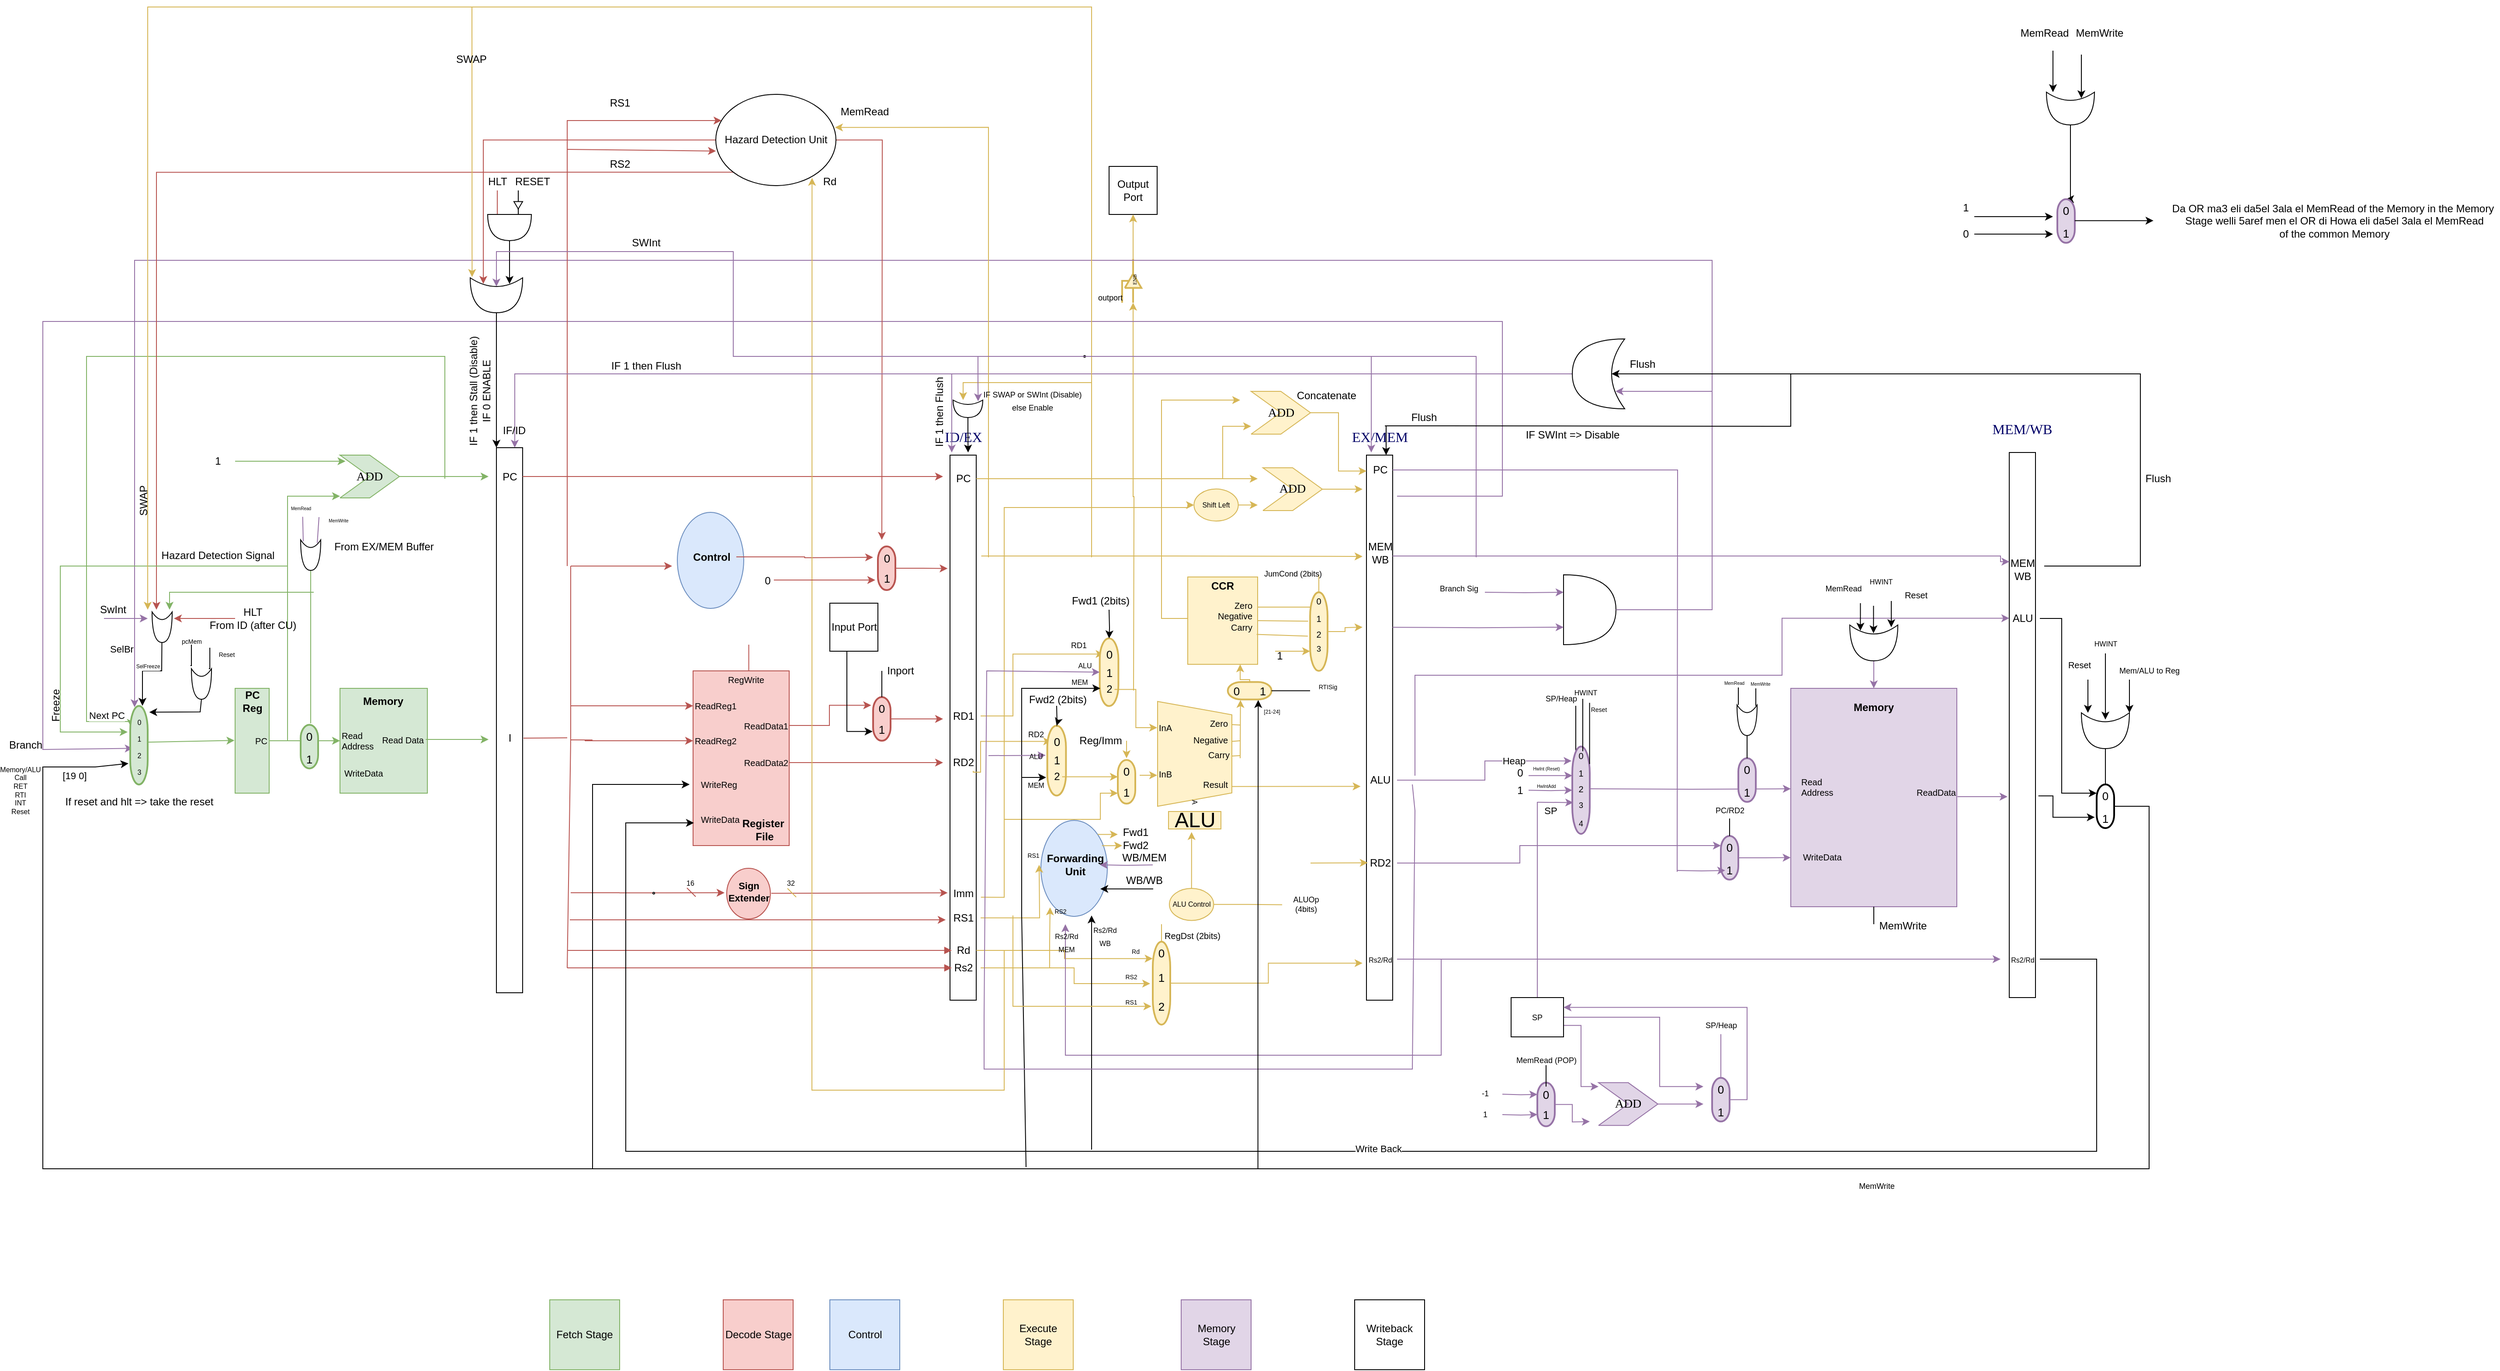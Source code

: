 <mxfile version="13.9.9" type="device" pages="2"><diagram id="GEWAEGAaDJInfuJMEdcB" name="Page-1"><mxGraphModel dx="1463" dy="846" grid="1" gridSize="10" guides="1" tooltips="1" connect="1" arrows="1" fold="1" page="1" pageScale="1" pageWidth="10000" pageHeight="10000" math="0" shadow="0"><root><mxCell id="0"/><mxCell id="1" parent="0"/><mxCell id="nRq4pLv7lDaLM8ArhGwT-8" value="" style="endArrow=classic;html=1;fontSize=10;exitX=1;exitY=0.5;exitDx=0;exitDy=0;entryX=0;entryY=0.5;entryDx=0;entryDy=0;fillColor=#d5e8d4;rounded=1;strokeColor=#82b366;edgeStyle=orthogonalEdgeStyle;" parent="1" source="nRq4pLv7lDaLM8ArhGwT-3" target="nRq4pLv7lDaLM8ArhGwT-6" edge="1"><mxGeometry width="50" height="50" relative="1" as="geometry"><mxPoint x="584" y="1030" as="sourcePoint"/><mxPoint x="634" y="980" as="targetPoint"/></mxGeometry></mxCell><mxCell id="nRq4pLv7lDaLM8ArhGwT-9" value="" style="group;fillColor=#d5e8d4;strokeColor=#82b366;" parent="1" vertex="1" connectable="0"><mxGeometry x="660" y="820" width="39" height="120" as="geometry"/></mxCell><mxCell id="nRq4pLv7lDaLM8ArhGwT-1" value="" style="rounded=0;whiteSpace=wrap;html=1;fillColor=#d5e8d4;strokeColor=#82b366;" parent="nRq4pLv7lDaLM8ArhGwT-9" vertex="1"><mxGeometry width="39" height="120" as="geometry"/></mxCell><mxCell id="nRq4pLv7lDaLM8ArhGwT-2" value="PC&lt;br&gt;Reg" style="text;html=1;strokeColor=none;fillColor=none;align=center;verticalAlign=middle;whiteSpace=wrap;rounded=0;fontStyle=1" parent="nRq4pLv7lDaLM8ArhGwT-9" vertex="1"><mxGeometry x="9.75" y="7.5" width="19.5" height="15" as="geometry"/></mxCell><mxCell id="nRq4pLv7lDaLM8ArhGwT-3" value="PC" style="text;html=1;strokeColor=none;fillColor=none;align=center;verticalAlign=middle;whiteSpace=wrap;rounded=0;fontSize=10;" parent="nRq4pLv7lDaLM8ArhGwT-9" vertex="1"><mxGeometry x="19.5" y="52.5" width="19.5" height="15" as="geometry"/></mxCell><mxCell id="nRq4pLv7lDaLM8ArhGwT-10" value="" style="group" parent="1" vertex="1" connectable="0"><mxGeometry x="780" y="820" width="100" height="120" as="geometry"/></mxCell><mxCell id="nRq4pLv7lDaLM8ArhGwT-4" value="" style="rounded=0;whiteSpace=wrap;html=1;fillColor=#d5e8d4;strokeColor=#82b366;" parent="nRq4pLv7lDaLM8ArhGwT-10" vertex="1"><mxGeometry width="100" height="120" as="geometry"/></mxCell><mxCell id="nRq4pLv7lDaLM8ArhGwT-5" value="Memory" style="text;html=1;strokeColor=none;fillColor=none;align=center;verticalAlign=middle;whiteSpace=wrap;rounded=0;fontStyle=1" parent="nRq4pLv7lDaLM8ArhGwT-10" vertex="1"><mxGeometry x="33.333" y="7.5" width="33.333" height="15" as="geometry"/></mxCell><mxCell id="nRq4pLv7lDaLM8ArhGwT-6" value="Read Address" style="text;html=1;strokeColor=none;fillColor=none;align=left;verticalAlign=middle;whiteSpace=wrap;rounded=0;fontSize=10;" parent="nRq4pLv7lDaLM8ArhGwT-10" vertex="1"><mxGeometry y="52.5" width="33.333" height="15" as="geometry"/></mxCell><mxCell id="nRq4pLv7lDaLM8ArhGwT-7" value="Read Data" style="text;html=1;strokeColor=none;fillColor=none;align=right;verticalAlign=middle;whiteSpace=wrap;rounded=0;fontSize=10;" parent="nRq4pLv7lDaLM8ArhGwT-10" vertex="1"><mxGeometry x="40" y="51" width="58.17" height="15" as="geometry"/></mxCell><mxCell id="WP_Zq_Onmj9v32QAocgJ-166" value="WriteData" style="text;html=1;strokeColor=none;fillColor=none;align=left;verticalAlign=middle;whiteSpace=wrap;rounded=0;fontSize=10;" parent="nRq4pLv7lDaLM8ArhGwT-10" vertex="1"><mxGeometry x="2.92" y="92" width="27.5" height="10" as="geometry"/></mxCell><mxCell id="nRq4pLv7lDaLM8ArhGwT-25" value="" style="endArrow=none;html=1;fontSize=13;fillColor=#f8cecc;strokeColor=#b85450;" parent="1" edge="1"><mxGeometry width="50" height="50" relative="1" as="geometry"><mxPoint x="1040" y="1140" as="sourcePoint"/><mxPoint x="1044" y="680" as="targetPoint"/><Array as="points"><mxPoint x="1044" y="880"/></Array></mxGeometry></mxCell><mxCell id="jr-7Io3T9gxjwfJFGv9w-1" value="" style="endArrow=classic;html=1;fillColor=#f8cecc;strokeColor=#b85450;" parent="1" target="nRq4pLv7lDaLM8ArhGwT-14" edge="1"><mxGeometry width="50" height="50" relative="1" as="geometry"><mxPoint x="1070" y="840" as="sourcePoint"/><mxPoint x="1144" y="810" as="targetPoint"/></mxGeometry></mxCell><mxCell id="jr-7Io3T9gxjwfJFGv9w-5" value="" style="endArrow=none;html=1;fontSize=8;entryX=0.333;entryY=0.75;entryDx=0;entryDy=0;entryPerimeter=0;fillColor=#f8cecc;strokeColor=#b85450;" parent="1" edge="1"><mxGeometry width="50" height="50" relative="1" as="geometry"><mxPoint x="1044" y="840" as="sourcePoint"/><mxPoint x="1073.98" y="840" as="targetPoint"/></mxGeometry></mxCell><mxCell id="jr-7Io3T9gxjwfJFGv9w-7" value="" style="endArrow=classic;html=1;fontSize=8;fillColor=#f8cecc;strokeColor=#b85450;entryX=0;entryY=0.5;entryDx=0;entryDy=0;" parent="1" target="nRq4pLv7lDaLM8ArhGwT-15" edge="1"><mxGeometry width="50" height="50" relative="1" as="geometry"><mxPoint x="1060" y="880" as="sourcePoint"/><mxPoint x="1180" y="870" as="targetPoint"/></mxGeometry></mxCell><mxCell id="jr-7Io3T9gxjwfJFGv9w-12" value="" style="endArrow=none;html=1;fontSize=8;exitX=0.25;exitY=0.75;exitDx=0;exitDy=0;exitPerimeter=0;fillColor=#f8cecc;strokeColor=#b85450;" parent="1" edge="1"><mxGeometry width="50" height="50" relative="1" as="geometry"><mxPoint x="1069" y="879.09" as="sourcePoint"/><mxPoint x="1044" y="879" as="targetPoint"/></mxGeometry></mxCell><mxCell id="jr-7Io3T9gxjwfJFGv9w-34" value="" style="ellipse;whiteSpace=wrap;html=1;fontSize=8;align=right;rotation=90;fillColor=#f8cecc;strokeColor=#b85450;" parent="1" vertex="1"><mxGeometry x="1218.5" y="1030" width="58" height="50" as="geometry"/></mxCell><mxCell id="jr-7Io3T9gxjwfJFGv9w-36" value="&lt;div style=&quot;font-size: 11px&quot;&gt;&lt;font style=&quot;font-size: 11px&quot;&gt;Sign&lt;/font&gt;&lt;/div&gt;&lt;div style=&quot;font-size: 11px&quot;&gt;&lt;font style=&quot;font-size: 11px&quot;&gt;Extender&lt;/font&gt;&lt;br&gt;&lt;/div&gt;" style="text;html=1;strokeColor=none;fillColor=none;align=center;verticalAlign=middle;whiteSpace=wrap;rounded=0;fontStyle=1" parent="1" vertex="1"><mxGeometry x="1222.5" y="1042.5" width="50" height="20" as="geometry"/></mxCell><mxCell id="jr-7Io3T9gxjwfJFGv9w-37" value="" style="endArrow=classic;html=1;fontSize=8;exitX=0.747;exitY=0.842;exitDx=0;exitDy=0;exitPerimeter=0;fillColor=#f8cecc;strokeColor=#b85450;" parent="1" edge="1"><mxGeometry width="50" height="50" relative="1" as="geometry"><mxPoint x="1099.772" y="1054.154" as="sourcePoint"/><mxPoint x="1220" y="1054" as="targetPoint"/></mxGeometry></mxCell><mxCell id="jr-7Io3T9gxjwfJFGv9w-42" value="" style="endArrow=none;html=1;fontSize=8;fillColor=#f8cecc;strokeColor=#b85450;" parent="1" edge="1"><mxGeometry width="50" height="50" relative="1" as="geometry"><mxPoint x="1044" y="1054" as="sourcePoint"/><mxPoint x="1100" y="1054" as="targetPoint"/></mxGeometry></mxCell><mxCell id="jr-7Io3T9gxjwfJFGv9w-43" value="" style="endArrow=classic;html=1;fontSize=8;exitX=0.493;exitY=-0.02;exitDx=0;exitDy=0;exitPerimeter=0;fillColor=#f8cecc;strokeColor=#b85450;entryX=-0.09;entryY=0.803;entryDx=0;entryDy=0;entryPerimeter=0;endFill=1;" parent="1" source="jr-7Io3T9gxjwfJFGv9w-34" target="WP_Zq_Onmj9v32QAocgJ-5" edge="1"><mxGeometry width="50" height="50" relative="1" as="geometry"><mxPoint x="1334" y="1060" as="sourcePoint"/><mxPoint x="1323" y="1054" as="targetPoint"/></mxGeometry></mxCell><mxCell id="F5EO7fNrncJi5tXWK-v9-1" value="" style="group" parent="1" vertex="1" connectable="0"><mxGeometry x="1184" y="800" width="110" height="200" as="geometry"/></mxCell><mxCell id="nRq4pLv7lDaLM8ArhGwT-11" value="" style="rounded=0;whiteSpace=wrap;html=1;fontSize=10;align=left;fillColor=#f8cecc;strokeColor=#b85450;" parent="F5EO7fNrncJi5tXWK-v9-1" vertex="1"><mxGeometry width="110" height="200" as="geometry"/></mxCell><mxCell id="nRq4pLv7lDaLM8ArhGwT-12" value="Register&amp;nbsp;&lt;br&gt;File" style="text;html=1;strokeColor=none;fillColor=none;align=center;verticalAlign=middle;whiteSpace=wrap;rounded=0;fontStyle=1" parent="F5EO7fNrncJi5tXWK-v9-1" vertex="1"><mxGeometry x="34.375" y="171.5" width="96.25" height="20" as="geometry"/></mxCell><mxCell id="nRq4pLv7lDaLM8ArhGwT-14" value="ReadReg1" style="text;html=1;strokeColor=none;fillColor=none;align=left;verticalAlign=middle;whiteSpace=wrap;rounded=0;fontSize=10;" parent="F5EO7fNrncJi5tXWK-v9-1" vertex="1"><mxGeometry y="30" width="27.5" height="20" as="geometry"/></mxCell><mxCell id="nRq4pLv7lDaLM8ArhGwT-15" value="&lt;div&gt;ReadReg2&lt;/div&gt;" style="text;html=1;strokeColor=none;fillColor=none;align=left;verticalAlign=middle;whiteSpace=wrap;rounded=0;fontSize=10;" parent="F5EO7fNrncJi5tXWK-v9-1" vertex="1"><mxGeometry y="70" width="27.5" height="20" as="geometry"/></mxCell><mxCell id="nRq4pLv7lDaLM8ArhGwT-16" value="WriteReg" style="text;html=1;strokeColor=none;fillColor=none;align=left;verticalAlign=middle;whiteSpace=wrap;rounded=0;fontSize=10;" parent="F5EO7fNrncJi5tXWK-v9-1" vertex="1"><mxGeometry x="6.88" y="120" width="27.5" height="20" as="geometry"/></mxCell><mxCell id="nRq4pLv7lDaLM8ArhGwT-17" value="WriteData" style="text;html=1;strokeColor=none;fillColor=none;align=left;verticalAlign=middle;whiteSpace=wrap;rounded=0;fontSize=10;" parent="F5EO7fNrncJi5tXWK-v9-1" vertex="1"><mxGeometry x="6.88" y="160" width="27.5" height="20" as="geometry"/></mxCell><mxCell id="jr-7Io3T9gxjwfJFGv9w-20" value="ReadData1" style="text;html=1;strokeColor=none;fillColor=none;align=right;verticalAlign=middle;whiteSpace=wrap;rounded=0;fontSize=10;" parent="F5EO7fNrncJi5tXWK-v9-1" vertex="1"><mxGeometry x="82.5" y="52.5" width="27.5" height="20" as="geometry"/></mxCell><mxCell id="jr-7Io3T9gxjwfJFGv9w-21" value="ReadData2" style="text;html=1;strokeColor=none;fillColor=none;align=right;verticalAlign=middle;whiteSpace=wrap;rounded=0;fontSize=10;" parent="F5EO7fNrncJi5tXWK-v9-1" vertex="1"><mxGeometry x="82.5" y="95" width="27.5" height="20" as="geometry"/></mxCell><mxCell id="F5EO7fNrncJi5tXWK-v9-54" value="RegWrite" style="text;html=1;strokeColor=none;fillColor=none;align=left;verticalAlign=middle;whiteSpace=wrap;rounded=0;fontSize=10;" parent="F5EO7fNrncJi5tXWK-v9-1" vertex="1"><mxGeometry x="37.5" width="52.5" height="20" as="geometry"/></mxCell><mxCell id="F5EO7fNrncJi5tXWK-v9-2" value="" style="group" parent="1" vertex="1" connectable="0"><mxGeometry x="1176" y="1037.5" width="11" height="21" as="geometry"/></mxCell><mxCell id="jr-7Io3T9gxjwfJFGv9w-38" value="" style="endArrow=none;html=1;fontSize=8;fillColor=#f8cecc;strokeColor=#b85450;" parent="F5EO7fNrncJi5tXWK-v9-2" edge="1"><mxGeometry width="50" height="50" relative="1" as="geometry"><mxPoint x="1" y="11" as="sourcePoint"/><mxPoint x="11" y="21" as="targetPoint"/></mxGeometry></mxCell><mxCell id="jr-7Io3T9gxjwfJFGv9w-39" value="16" style="text;html=1;strokeColor=none;fillColor=none;align=center;verticalAlign=middle;whiteSpace=wrap;rounded=0;fontSize=8;" parent="F5EO7fNrncJi5tXWK-v9-2" vertex="1"><mxGeometry width="10" height="10" as="geometry"/></mxCell><mxCell id="F5EO7fNrncJi5tXWK-v9-3" value="" style="group" parent="1" vertex="1" connectable="0"><mxGeometry x="1291" y="1038" width="11" height="21" as="geometry"/></mxCell><mxCell id="jr-7Io3T9gxjwfJFGv9w-44" value="" style="endArrow=none;html=1;fontSize=8;fillColor=#fff2cc;strokeColor=#d6b656;" parent="F5EO7fNrncJi5tXWK-v9-3" edge="1"><mxGeometry width="50" height="50" relative="1" as="geometry"><mxPoint x="1" y="11" as="sourcePoint"/><mxPoint x="11" y="21" as="targetPoint"/></mxGeometry></mxCell><mxCell id="jr-7Io3T9gxjwfJFGv9w-45" value="32" style="text;html=1;strokeColor=none;fillColor=none;align=center;verticalAlign=middle;whiteSpace=wrap;rounded=0;fontSize=8;" parent="F5EO7fNrncJi5tXWK-v9-3" vertex="1"><mxGeometry width="10" height="10" as="geometry"/></mxCell><mxCell id="F5EO7fNrncJi5tXWK-v9-18" value="" style="group;fillColor=#e1d5e7;strokeColor=#9673a6;" parent="1" vertex="1" connectable="0"><mxGeometry x="2440" y="820" width="190" height="250" as="geometry"/></mxCell><mxCell id="F5EO7fNrncJi5tXWK-v9-19" value="" style="rounded=0;whiteSpace=wrap;html=1;fontSize=10;align=left;fillColor=#e1d5e7;strokeColor=#9673a6;" parent="F5EO7fNrncJi5tXWK-v9-18" vertex="1"><mxGeometry width="190" height="250" as="geometry"/></mxCell><mxCell id="F5EO7fNrncJi5tXWK-v9-20" value="Memory" style="text;html=1;strokeColor=none;fillColor=none;align=center;verticalAlign=middle;whiteSpace=wrap;rounded=0;fontStyle=1" parent="F5EO7fNrncJi5tXWK-v9-18" vertex="1"><mxGeometry x="11.875" y="9.375" width="166.25" height="25" as="geometry"/></mxCell><mxCell id="F5EO7fNrncJi5tXWK-v9-21" value="Read Address" style="text;html=1;strokeColor=none;fillColor=none;align=left;verticalAlign=middle;whiteSpace=wrap;rounded=0;fontSize=10;" parent="F5EO7fNrncJi5tXWK-v9-18" vertex="1"><mxGeometry x="10" y="100" width="47.5" height="25" as="geometry"/></mxCell><mxCell id="F5EO7fNrncJi5tXWK-v9-22" value="WriteData" style="text;html=1;strokeColor=none;fillColor=none;align=left;verticalAlign=middle;whiteSpace=wrap;rounded=0;fontSize=10;" parent="F5EO7fNrncJi5tXWK-v9-18" vertex="1"><mxGeometry x="11.88" y="180" width="47.5" height="25" as="geometry"/></mxCell><mxCell id="F5EO7fNrncJi5tXWK-v9-25" value="ReadData" style="text;html=1;strokeColor=none;fillColor=none;align=right;verticalAlign=middle;whiteSpace=wrap;rounded=0;fontSize=10;" parent="F5EO7fNrncJi5tXWK-v9-18" vertex="1"><mxGeometry x="142.5" y="106.875" width="47.5" height="25" as="geometry"/></mxCell><mxCell id="F5EO7fNrncJi5tXWK-v9-40" value="" style="endArrow=classic;html=1;fontSize=10;exitX=1.016;exitY=0.684;exitDx=0;exitDy=0;exitPerimeter=0;fillColor=#e1d5e7;strokeColor=#9673a6;" parent="1" source="F5EO7fNrncJi5tXWK-v9-25" edge="1"><mxGeometry width="50" height="50" relative="1" as="geometry"><mxPoint x="2358" y="880" as="sourcePoint"/><mxPoint x="2688" y="944" as="targetPoint"/></mxGeometry></mxCell><mxCell id="F5EO7fNrncJi5tXWK-v9-147" value="" style="endArrow=classic;html=1;fontSize=7;fillColor=#f8cecc;strokeColor=#b85450;" parent="1" edge="1"><mxGeometry width="50" height="50" relative="1" as="geometry"><mxPoint x="1090" y="680" as="sourcePoint"/><mxPoint x="1160" y="680" as="targetPoint"/></mxGeometry></mxCell><mxCell id="F5EO7fNrncJi5tXWK-v9-181" value="" style="endArrow=classic;html=1;fontSize=11;entryX=-0.019;entryY=0.497;entryDx=0;entryDy=0;entryPerimeter=0;fillColor=#d5e8d4;strokeColor=#82b366;exitX=0.5;exitY=0;exitDx=0;exitDy=0;exitPerimeter=0;" parent="1" target="nRq4pLv7lDaLM8ArhGwT-1" edge="1"><mxGeometry width="50" height="50" relative="1" as="geometry"><mxPoint x="560" y="881.59" as="sourcePoint"/><mxPoint x="630" y="840" as="targetPoint"/></mxGeometry></mxCell><mxCell id="TWKKnOHG6fg1YNwIzenU-1" value="Fetch Stage" style="whiteSpace=wrap;html=1;aspect=fixed;fillColor=#d5e8d4;strokeColor=#82b366;" parent="1" vertex="1"><mxGeometry x="1020" y="1520" width="80" height="80" as="geometry"/></mxCell><mxCell id="TWKKnOHG6fg1YNwIzenU-2" value="Decode Stage" style="whiteSpace=wrap;html=1;aspect=fixed;fillColor=#f8cecc;strokeColor=#b85450;" parent="1" vertex="1"><mxGeometry x="1218.5" y="1520" width="80" height="80" as="geometry"/></mxCell><mxCell id="TWKKnOHG6fg1YNwIzenU-3" value="Control" style="whiteSpace=wrap;html=1;aspect=fixed;fillColor=#dae8fc;strokeColor=#6c8ebf;" parent="1" vertex="1"><mxGeometry x="1340.5" y="1520" width="80" height="80" as="geometry"/></mxCell><mxCell id="TWKKnOHG6fg1YNwIzenU-4" value="Execute Stage" style="whiteSpace=wrap;html=1;aspect=fixed;fillColor=#fff2cc;strokeColor=#d6b656;" parent="1" vertex="1"><mxGeometry x="1539" y="1520" width="80" height="80" as="geometry"/></mxCell><mxCell id="TWKKnOHG6fg1YNwIzenU-5" value="Memory Stage" style="whiteSpace=wrap;html=1;aspect=fixed;fillColor=#e1d5e7;strokeColor=#9673a6;" parent="1" vertex="1"><mxGeometry x="1742.5" y="1520" width="80" height="80" as="geometry"/></mxCell><mxCell id="TWKKnOHG6fg1YNwIzenU-6" value="Writeback Stage" style="whiteSpace=wrap;html=1;aspect=fixed;" parent="1" vertex="1"><mxGeometry x="1941" y="1520" width="80" height="80" as="geometry"/></mxCell><mxCell id="TWKKnOHG6fg1YNwIzenU-18" value="" style="ellipse;whiteSpace=wrap;html=1;aspect=fixed;fillColor=#f5f5f5;fontSize=7;align=center;strokeColor=#000000;fontColor=#333333;" parent="1" vertex="1"><mxGeometry x="1631" y="439" width="2" height="2" as="geometry"/></mxCell><mxCell id="AQoo05_PCcrr-zh03Vqa-7" value="" style="ellipse;whiteSpace=wrap;html=1;aspect=fixed;fillColor=#f5f5f5;fontSize=7;align=center;strokeColor=#000000;fontColor=#333333;" parent="1" vertex="1"><mxGeometry x="1138" y="1053.5" width="2" height="2" as="geometry"/></mxCell><mxCell id="vxa17M2FvinRDphraPXA-18" value="" style="group" parent="1" vertex="1" connectable="0"><mxGeometry x="1149" y="635.5" width="110" height="76" as="geometry"/></mxCell><mxCell id="F5EO7fNrncJi5tXWK-v9-50" value="" style="ellipse;whiteSpace=wrap;html=1;fillColor=#dae8fc;fontSize=10;align=right;rotation=90;strokeColor=#6c8ebf;" parent="vxa17M2FvinRDphraPXA-18" vertex="1"><mxGeometry width="110" height="76" as="geometry"/></mxCell><mxCell id="F5EO7fNrncJi5tXWK-v9-52" value="Control" style="text;html=1;strokeColor=none;fillColor=none;align=center;verticalAlign=middle;whiteSpace=wrap;rounded=0;fontStyle=1" parent="vxa17M2FvinRDphraPXA-18" vertex="1"><mxGeometry x="27.5" y="24" width="57" height="20" as="geometry"/></mxCell><mxCell id="TWKKnOHG6fg1YNwIzenU-42" value="" style="ellipse;whiteSpace=wrap;html=1;aspect=fixed;fillColor=#d5e8d4;fontSize=7;align=center;strokeColor=#82b366;" parent="1" vertex="1"><mxGeometry x="1982.5" y="986.09" width="2" height="2" as="geometry"/></mxCell><mxCell id="MYLKNsfUIfslwGO6V9s0-23" style="edgeStyle=orthogonalEdgeStyle;rounded=0;orthogonalLoop=1;jettySize=auto;html=1;endArrow=classic;endFill=1;strokeColor=#9673a6;fillColor=#e1d5e7;" parent="1" target="WP_Zq_Onmj9v32QAocgJ-3" edge="1"><mxGeometry relative="1" as="geometry"><mxPoint x="980" y="500" as="sourcePoint"/><Array as="points"><mxPoint x="980" y="530"/><mxPoint x="980" y="530"/></Array></mxGeometry></mxCell><mxCell id="WP_Zq_Onmj9v32QAocgJ-3" value="" style="rounded=0;whiteSpace=wrap;html=1;" parent="1" vertex="1"><mxGeometry x="959" y="544.5" width="30" height="624" as="geometry"/></mxCell><mxCell id="WP_Zq_Onmj9v32QAocgJ-5" value="" style="rounded=0;whiteSpace=wrap;html=1;" parent="1" vertex="1"><mxGeometry x="1478" y="553" width="30" height="624" as="geometry"/></mxCell><mxCell id="iqnbmAqhLJrFkWtR7YM5-20" style="edgeStyle=orthogonalEdgeStyle;rounded=0;orthogonalLoop=1;jettySize=auto;html=1;endArrow=none;endFill=0;fillColor=#e1d5e7;strokeColor=#9673a6;exitX=1;exitY=0.5;exitDx=0;exitDy=0;exitPerimeter=0;" parent="1" source="qxDvGGUTGDFfBaDpieNM-8" edge="1"><mxGeometry relative="1" as="geometry"><mxPoint x="2170" y="460" as="sourcePoint"/><Array as="points"/><mxPoint x="1960" y="460" as="targetPoint"/></mxGeometry></mxCell><mxCell id="WP_Zq_Onmj9v32QAocgJ-6" value="" style="rounded=0;whiteSpace=wrap;html=1;" parent="1" vertex="1"><mxGeometry x="1954.5" y="553" width="30" height="624" as="geometry"/></mxCell><mxCell id="WP_Zq_Onmj9v32QAocgJ-7" value="" style="rounded=0;whiteSpace=wrap;html=1;" parent="1" vertex="1"><mxGeometry x="2690" y="550" width="30" height="624" as="geometry"/></mxCell><mxCell id="WP_Zq_Onmj9v32QAocgJ-10" style="edgeStyle=orthogonalEdgeStyle;rounded=0;orthogonalLoop=1;jettySize=auto;html=1;fillColor=#d5e8d4;strokeColor=#82b366;" parent="1" source="nRq4pLv7lDaLM8ArhGwT-7" edge="1"><mxGeometry relative="1" as="geometry"><mxPoint x="950" y="878.5" as="targetPoint"/></mxGeometry></mxCell><mxCell id="WP_Zq_Onmj9v32QAocgJ-14" style="edgeStyle=orthogonalEdgeStyle;rounded=0;orthogonalLoop=1;jettySize=auto;html=1;strokeColor=#82b366;fillColor=#d5e8d4;" parent="1" target="WP_Zq_Onmj9v32QAocgJ-11" edge="1"><mxGeometry relative="1" as="geometry"><mxPoint x="740" y="880" as="sourcePoint"/><Array as="points"><mxPoint x="720" y="880"/><mxPoint x="720" y="600"/></Array></mxGeometry></mxCell><mxCell id="WP_Zq_Onmj9v32QAocgJ-17" style="edgeStyle=orthogonalEdgeStyle;rounded=0;orthogonalLoop=1;jettySize=auto;html=1;strokeColor=#82b366;fillColor=#d5e8d4;" parent="1" source="WP_Zq_Onmj9v32QAocgJ-11" edge="1"><mxGeometry relative="1" as="geometry"><mxPoint x="950" y="577.5" as="targetPoint"/></mxGeometry></mxCell><mxCell id="WP_Zq_Onmj9v32QAocgJ-11" value="&lt;font style=&quot;font-size: 14px; font-family: Calibri; direction: ltr; letter-spacing: 0px; line-height: 120%; opacity: 1;&quot;&gt;          ADD&lt;br&gt;&lt;/font&gt;" style="verticalAlign=middle;align=center;vsdxID=91;fillColor=#d5e8d4;shape=stencil(lZHRDoMgDEW/pu+Mhi9w7j9MxNGIYJBt+vdCGjPig8G3e9vTEm4Bm8V0swYplhj8qH/URwP4BCnJGR0oJgXYAjaDD/od/Mf17Ocuk1lN/ps3rDwn8oQUG7uHYP9i1JIrUHWDPZoHrOr3XpDVoKp//fJTSfyDG8hazr3sn4NOJT4Stjs=);strokeColor=#82b366;labelBackgroundColor=none;rounded=0;html=1;whiteSpace=wrap;" parent="1" vertex="1"><mxGeometry x="780" y="553" width="68" height="49" as="geometry"/></mxCell><mxCell id="WP_Zq_Onmj9v32QAocgJ-15" value="" style="endArrow=classic;html=1;strokeColor=#82b366;entryX=0.092;entryY=0.143;entryDx=0;entryDy=0;entryPerimeter=0;fillColor=#d5e8d4;" parent="1" target="WP_Zq_Onmj9v32QAocgJ-11" edge="1"><mxGeometry width="50" height="50" relative="1" as="geometry"><mxPoint x="660" y="560" as="sourcePoint"/><mxPoint x="710" y="550" as="targetPoint"/></mxGeometry></mxCell><mxCell id="WP_Zq_Onmj9v32QAocgJ-16" value="1" style="text;html=1;align=center;verticalAlign=middle;resizable=0;points=[];autosize=1;" parent="1" vertex="1"><mxGeometry x="630" y="550" width="20" height="20" as="geometry"/></mxCell><mxCell id="WP_Zq_Onmj9v32QAocgJ-30" style="edgeStyle=orthogonalEdgeStyle;rounded=0;orthogonalLoop=1;jettySize=auto;html=1;strokeColor=#b85450;fillColor=#f8cecc;" parent="1" source="WP_Zq_Onmj9v32QAocgJ-28" edge="1"><mxGeometry relative="1" as="geometry"><mxPoint x="1470" y="577.5" as="targetPoint"/></mxGeometry></mxCell><mxCell id="WP_Zq_Onmj9v32QAocgJ-28" value="PC" style="text;html=1;align=center;verticalAlign=middle;resizable=0;points=[];autosize=1;" parent="1" vertex="1"><mxGeometry x="959" y="567.5" width="30" height="20" as="geometry"/></mxCell><mxCell id="WP_Zq_Onmj9v32QAocgJ-40" style="edgeStyle=orthogonalEdgeStyle;rounded=0;orthogonalLoop=1;jettySize=auto;html=1;endArrow=none;endFill=0;strokeColor=#b85450;fillColor=#f8cecc;" parent="1" edge="1"><mxGeometry relative="1" as="geometry"><mxPoint x="1040" y="876.59" as="targetPoint"/><mxPoint x="990" y="877" as="sourcePoint"/><Array as="points"><mxPoint x="1040" y="877"/></Array></mxGeometry></mxCell><mxCell id="WP_Zq_Onmj9v32QAocgJ-29" value="I" style="text;html=1;align=center;verticalAlign=middle;resizable=0;points=[];autosize=1;" parent="1" vertex="1"><mxGeometry x="964" y="866.59" width="20" height="20" as="geometry"/></mxCell><mxCell id="WP_Zq_Onmj9v32QAocgJ-78" value="" style="group;" parent="1" vertex="1" connectable="0"><mxGeometry x="1390" y="830" width="20" height="50" as="geometry"/></mxCell><mxCell id="WP_Zq_Onmj9v32QAocgJ-79" value="" style="strokeWidth=2;html=1;shape=mxgraph.flowchart.terminator;whiteSpace=wrap;fontSize=10;align=left;rotation=90;fillColor=#f8cecc;strokeColor=#b85450;" parent="WP_Zq_Onmj9v32QAocgJ-78" vertex="1"><mxGeometry x="-15" y="15" width="50" height="20" as="geometry"/></mxCell><mxCell id="WP_Zq_Onmj9v32QAocgJ-80" value="0" style="text;html=1;align=center;verticalAlign=middle;whiteSpace=wrap;rounded=0;fontSize=13;" parent="WP_Zq_Onmj9v32QAocgJ-78" vertex="1"><mxGeometry x="5" y="8.79" width="10" height="8.909" as="geometry"/></mxCell><mxCell id="WP_Zq_Onmj9v32QAocgJ-81" value="1" style="text;html=1;align=center;verticalAlign=middle;whiteSpace=wrap;rounded=0;fontSize=13;" parent="WP_Zq_Onmj9v32QAocgJ-78" vertex="1"><mxGeometry x="5" y="32.089" width="10" height="8.909" as="geometry"/></mxCell><mxCell id="WP_Zq_Onmj9v32QAocgJ-84" style="edgeStyle=orthogonalEdgeStyle;rounded=0;orthogonalLoop=1;jettySize=auto;html=1;endArrow=none;endFill=0;strokeColor=#b85450;fillColor=#f8cecc;" parent="1" source="F5EO7fNrncJi5tXWK-v9-54" edge="1"><mxGeometry relative="1" as="geometry"><mxPoint x="1247.75" y="770" as="targetPoint"/></mxGeometry></mxCell><mxCell id="WP_Zq_Onmj9v32QAocgJ-85" style="edgeStyle=orthogonalEdgeStyle;rounded=0;orthogonalLoop=1;jettySize=auto;html=1;exitX=1;exitY=0.5;exitDx=0;exitDy=0;endArrow=classic;endFill=1;strokeColor=#b85450;fillColor=#f8cecc;entryX=0.188;entryY=1.11;entryDx=0;entryDy=0;entryPerimeter=0;" parent="1" source="jr-7Io3T9gxjwfJFGv9w-20" target="WP_Zq_Onmj9v32QAocgJ-79" edge="1"><mxGeometry relative="1" as="geometry"><mxPoint x="1380" y="840" as="targetPoint"/><Array as="points"><mxPoint x="1340" y="863"/><mxPoint x="1340" y="839"/></Array></mxGeometry></mxCell><mxCell id="WP_Zq_Onmj9v32QAocgJ-86" style="edgeStyle=orthogonalEdgeStyle;rounded=0;orthogonalLoop=1;jettySize=auto;html=1;exitX=1;exitY=0.5;exitDx=0;exitDy=0;endArrow=classic;endFill=1;strokeColor=#b85450;fillColor=#f8cecc;" parent="1" source="jr-7Io3T9gxjwfJFGv9w-21" edge="1"><mxGeometry relative="1" as="geometry"><mxPoint x="1470" y="905" as="targetPoint"/></mxGeometry></mxCell><mxCell id="WP_Zq_Onmj9v32QAocgJ-88" style="edgeStyle=orthogonalEdgeStyle;rounded=0;orthogonalLoop=1;jettySize=auto;html=1;endArrow=classic;endFill=1;entryX=0.788;entryY=1.03;entryDx=0;entryDy=0;entryPerimeter=0;" parent="1" source="WP_Zq_Onmj9v32QAocgJ-87" target="WP_Zq_Onmj9v32QAocgJ-79" edge="1"><mxGeometry relative="1" as="geometry"><mxPoint x="1372" y="870" as="targetPoint"/><Array as="points"><mxPoint x="1360" y="869"/></Array></mxGeometry></mxCell><mxCell id="WP_Zq_Onmj9v32QAocgJ-87" value="Input Port" style="whiteSpace=wrap;html=1;aspect=fixed;" parent="1" vertex="1"><mxGeometry x="1340.5" y="722.5" width="55" height="55" as="geometry"/></mxCell><mxCell id="WP_Zq_Onmj9v32QAocgJ-89" style="edgeStyle=orthogonalEdgeStyle;rounded=0;orthogonalLoop=1;jettySize=auto;html=1;endArrow=classic;endFill=1;strokeColor=#b85450;fillColor=#f8cecc;" parent="1" source="WP_Zq_Onmj9v32QAocgJ-79" edge="1"><mxGeometry relative="1" as="geometry"><mxPoint x="1470" y="855" as="targetPoint"/></mxGeometry></mxCell><mxCell id="WP_Zq_Onmj9v32QAocgJ-90" value="" style="endArrow=block;html=1;fontSize=8;fillColor=#f8cecc;strokeColor=#b85450;endFill=1;" parent="1" edge="1"><mxGeometry width="50" height="50" relative="1" as="geometry"><mxPoint x="1040" y="1140" as="sourcePoint"/><mxPoint x="1480" y="1140" as="targetPoint"/></mxGeometry></mxCell><mxCell id="WP_Zq_Onmj9v32QAocgJ-91" value="" style="endArrow=block;html=1;fontSize=8;fillColor=#f8cecc;strokeColor=#b85450;endFill=1;" parent="1" edge="1"><mxGeometry width="50" height="50" relative="1" as="geometry"><mxPoint x="1040" y="1120" as="sourcePoint"/><mxPoint x="1480" y="1120" as="targetPoint"/></mxGeometry></mxCell><mxCell id="WP_Zq_Onmj9v32QAocgJ-133" style="edgeStyle=orthogonalEdgeStyle;rounded=0;orthogonalLoop=1;jettySize=auto;html=1;endArrow=classic;endFill=1;strokeColor=#d6b656;fillColor=#fff2cc;" parent="1" source="WP_Zq_Onmj9v32QAocgJ-92" edge="1"><mxGeometry relative="1" as="geometry"><mxPoint x="1707" y="1158" as="targetPoint"/><Array as="points"><mxPoint x="1620" y="1140"/><mxPoint x="1620" y="1158"/><mxPoint x="1707" y="1158"/></Array></mxGeometry></mxCell><mxCell id="WP_Zq_Onmj9v32QAocgJ-92" value="Rs2" style="text;html=1;align=center;verticalAlign=middle;resizable=0;points=[];autosize=1;" parent="1" vertex="1"><mxGeometry x="1473" y="1130" width="40" height="20" as="geometry"/></mxCell><mxCell id="WP_Zq_Onmj9v32QAocgJ-128" style="edgeStyle=orthogonalEdgeStyle;rounded=0;orthogonalLoop=1;jettySize=auto;html=1;endArrow=classic;endFill=1;strokeColor=#d6b656;fillColor=#fff2cc;entryX=0.204;entryY=1.009;entryDx=0;entryDy=0;entryPerimeter=0;" parent="1" source="WP_Zq_Onmj9v32QAocgJ-93" target="WP_Zq_Onmj9v32QAocgJ-130" edge="1"><mxGeometry relative="1" as="geometry"><mxPoint x="1700" y="1140" as="targetPoint"/></mxGeometry></mxCell><mxCell id="WP_Zq_Onmj9v32QAocgJ-93" value="Rd" style="text;html=1;align=center;verticalAlign=middle;resizable=0;points=[];autosize=1;" parent="1" vertex="1"><mxGeometry x="1478" y="1110" width="30" height="20" as="geometry"/></mxCell><mxCell id="yAHzz-XvV5R_l_xOfU2y-62" style="edgeStyle=orthogonalEdgeStyle;rounded=0;orthogonalLoop=1;jettySize=auto;html=1;entryX=0;entryY=0.5;entryDx=0;entryDy=0;fillColor=#fff2cc;strokeColor=#d6b656;" parent="1" source="WP_Zq_Onmj9v32QAocgJ-94" target="yAHzz-XvV5R_l_xOfU2y-32" edge="1"><mxGeometry relative="1" as="geometry"><Array as="points"><mxPoint x="1550" y="852"/><mxPoint x="1550" y="781"/></Array></mxGeometry></mxCell><mxCell id="WP_Zq_Onmj9v32QAocgJ-94" value="RD1" style="text;html=1;align=center;verticalAlign=middle;resizable=0;points=[];autosize=1;" parent="1" vertex="1"><mxGeometry x="1473" y="841.59" width="40" height="20" as="geometry"/></mxCell><mxCell id="yAHzz-XvV5R_l_xOfU2y-63" style="edgeStyle=orthogonalEdgeStyle;rounded=0;orthogonalLoop=1;jettySize=auto;html=1;entryX=0;entryY=0.5;entryDx=0;entryDy=0;exitX=0.79;exitY=0.972;exitDx=0;exitDy=0;exitPerimeter=0;fillColor=#fff2cc;strokeColor=#d6b656;" parent="1" source="WP_Zq_Onmj9v32QAocgJ-95" target="yAHzz-XvV5R_l_xOfU2y-45" edge="1"><mxGeometry relative="1" as="geometry"><Array as="points"><mxPoint x="1505" y="916"/><mxPoint x="1513" y="916"/><mxPoint x="1513" y="881"/></Array></mxGeometry></mxCell><mxCell id="WP_Zq_Onmj9v32QAocgJ-95" value="RD2" style="text;html=1;align=center;verticalAlign=middle;resizable=0;points=[];autosize=1;" parent="1" vertex="1"><mxGeometry x="1473" y="895.09" width="40" height="20" as="geometry"/></mxCell><mxCell id="WP_Zq_Onmj9v32QAocgJ-97" value="&lt;font style=&quot;font-size: 16px; font-family: Calibri; direction: ltr; letter-spacing: 0px; line-height: 120%; opacity: 1;&quot;&gt;ID/EX&lt;br&gt;&lt;/font&gt;" style="verticalAlign=middle;align=center;vsdxID=509;fillColor=none;gradientColor=none;shape=stencil(nZBLDoAgDERP0z3SIyjew0SURgSD+Lu9kMZoXLhwN9O+tukAlrNpJg1SzDH4QW/URgNYgZTkjA4UkwJUgGXng+6DX1zLfmoymdXo17xh5zmRJ6Q42BWCfc2oJfdAr+Yv+AP9Cb7OJ3H/2JG1HNGz/84klThPVCc=);strokeColor=none;strokeWidth=2;labelBackgroundColor=none;rounded=0;html=1;whiteSpace=wrap;fontColor=#000066;" parent="1" vertex="1"><mxGeometry x="1464.5" y="519.5" width="57" height="25" as="geometry"/></mxCell><mxCell id="WP_Zq_Onmj9v32QAocgJ-98" value="&lt;font style=&quot;font-size: 16px; font-family: Calibri; direction: ltr; letter-spacing: 0px; line-height: 120%; opacity: 1;&quot;&gt;MEM/WB&lt;br&gt;&lt;/font&gt;" style="verticalAlign=middle;align=center;vsdxID=565;fillColor=none;gradientColor=none;shape=stencil(nZBLDoAgDERP0z3SIyjew0SURgSD+Lu9kMZoXLhwN9O+tukAlrNpJg1SzDH4QW/URgNYgZTkjA4UkwJUgGXng+6DX1zLfmoymdXo17xh5zmRJ6Q42BWCfc2oJfdAr+Yv+AP9Cb7OJ3H/2JG1HNGz/84klThPVCc=);strokeColor=none;strokeWidth=2;labelBackgroundColor=none;rounded=0;html=1;whiteSpace=wrap;fontColor=#000066;" parent="1" vertex="1"><mxGeometry x="2661" y="510" width="88" height="25" as="geometry"/></mxCell><mxCell id="WP_Zq_Onmj9v32QAocgJ-99" value="&lt;font style=&quot;font-size: 16px; font-family: Calibri; direction: ltr; letter-spacing: 0px; line-height: 120%; opacity: 1;&quot;&gt;EX/MEM&lt;br&gt;&lt;/font&gt;" style="verticalAlign=middle;align=center;vsdxID=530;fillColor=none;gradientColor=none;shape=stencil(nZBLDoAgDERP0z3SIyjew0SURgSD+Lu9kMZoXLhwN9O+tukAlrNpJg1SzDH4QW/URgNYgZTkjA4UkwJUgGXng+6DX1zLfmoymdXo17xh5zmRJ6Q42BWCfc2oJfdAr+Yv+AP9Cb7OJ3H/2JG1HNGz/84klThPVCc=);strokeColor=none;strokeWidth=2;labelBackgroundColor=none;rounded=0;html=1;whiteSpace=wrap;fontColor=#000066;" parent="1" vertex="1"><mxGeometry x="1933" y="519.5" width="74" height="25" as="geometry"/></mxCell><mxCell id="WP_Zq_Onmj9v32QAocgJ-155" style="edgeStyle=orthogonalEdgeStyle;rounded=0;orthogonalLoop=1;jettySize=auto;html=1;endArrow=classic;endFill=1;strokeColor=#d6b656;fontSize=9;fillColor=#fff2cc;" parent="1" source="WP_Zq_Onmj9v32QAocgJ-100" edge="1"><mxGeometry relative="1" as="geometry"><mxPoint x="1830" y="580" as="targetPoint"/></mxGeometry></mxCell><mxCell id="iqnbmAqhLJrFkWtR7YM5-22" style="edgeStyle=orthogonalEdgeStyle;rounded=0;orthogonalLoop=1;jettySize=auto;html=1;endArrow=classic;endFill=1;fillColor=#e1d5e7;strokeColor=#9673a6;" parent="1" edge="1"><mxGeometry relative="1" as="geometry"><mxPoint x="1480" y="550" as="targetPoint"/><mxPoint x="1970" y="460.0" as="sourcePoint"/><Array as="points"><mxPoint x="1480" y="460"/><mxPoint x="1480" y="550"/></Array></mxGeometry></mxCell><mxCell id="WP_Zq_Onmj9v32QAocgJ-100" value="PC" style="text;html=1;align=center;verticalAlign=middle;resizable=0;points=[];autosize=1;" parent="1" vertex="1"><mxGeometry x="1478" y="570" width="30" height="20" as="geometry"/></mxCell><mxCell id="WP_Zq_Onmj9v32QAocgJ-102" value="" style="group;" parent="1" vertex="1" connectable="0"><mxGeometry x="1750" y="690" width="101" height="102.5" as="geometry"/></mxCell><mxCell id="F5EO7fNrncJi5tXWK-v9-17" value="" style="group" parent="WP_Zq_Onmj9v32QAocgJ-102" vertex="1" connectable="0"><mxGeometry y="2.5" width="80" height="100" as="geometry"/></mxCell><mxCell id="F5EO7fNrncJi5tXWK-v9-4" value="" style="rounded=0;whiteSpace=wrap;html=1;fontSize=10;align=right;fillColor=#fff2cc;strokeColor=#d6b656;" parent="F5EO7fNrncJi5tXWK-v9-17" vertex="1"><mxGeometry width="80" height="100" as="geometry"/></mxCell><mxCell id="F5EO7fNrncJi5tXWK-v9-6" value="CCR" style="text;html=1;strokeColor=none;fillColor=none;align=center;verticalAlign=middle;whiteSpace=wrap;rounded=0;fontStyle=1" parent="F5EO7fNrncJi5tXWK-v9-17" vertex="1"><mxGeometry x="3" width="74" height="20" as="geometry"/></mxCell><mxCell id="F5EO7fNrncJi5tXWK-v9-9" value="Carry" style="text;html=1;strokeColor=none;fillColor=none;align=right;verticalAlign=middle;whiteSpace=wrap;rounded=0;fontSize=10;" parent="F5EO7fNrncJi5tXWK-v9-17" vertex="1"><mxGeometry x="35.5" y="53" width="40" height="9" as="geometry"/></mxCell><mxCell id="F5EO7fNrncJi5tXWK-v9-10" value="Negative" style="text;html=1;strokeColor=none;fillColor=none;align=right;verticalAlign=middle;whiteSpace=wrap;rounded=0;fontSize=10;" parent="F5EO7fNrncJi5tXWK-v9-17" vertex="1"><mxGeometry x="36" y="38" width="40" height="13" as="geometry"/></mxCell><mxCell id="F5EO7fNrncJi5tXWK-v9-11" value="Zero" style="text;html=1;strokeColor=none;fillColor=none;align=right;verticalAlign=middle;whiteSpace=wrap;rounded=0;fontSize=10;" parent="F5EO7fNrncJi5tXWK-v9-17" vertex="1"><mxGeometry x="36" y="25.5" width="40" height="14" as="geometry"/></mxCell><mxCell id="F5EO7fNrncJi5tXWK-v9-92" value="" style="endArrow=none;html=1;fontSize=10;exitX=0.221;exitY=-0.001;exitDx=0;exitDy=0;exitPerimeter=0;fillColor=#fff2cc;strokeColor=#d6b656;entryX=0.189;entryY=0.986;entryDx=0;entryDy=0;entryPerimeter=0;" parent="WP_Zq_Onmj9v32QAocgJ-102" target="WP_Zq_Onmj9v32QAocgJ-141" edge="1"><mxGeometry width="50" height="50" relative="1" as="geometry"><mxPoint x="80" y="37" as="sourcePoint"/><mxPoint x="100.5" y="36.5" as="targetPoint"/></mxGeometry></mxCell><mxCell id="qGBRNtYZa7Px9k_XWnnT-10" value="" style="endArrow=none;html=1;fontSize=10;fillColor=#fff2cc;strokeColor=#d6b656;endFill=0;rounded=0;exitX=0;exitY=0.475;exitDx=0;exitDy=0;exitPerimeter=0;" parent="WP_Zq_Onmj9v32QAocgJ-102" source="F5EO7fNrncJi5tXWK-v9-4" edge="1"><mxGeometry width="50" height="50" relative="1" as="geometry"><mxPoint as="sourcePoint"/><mxPoint y="-200" as="targetPoint"/><Array as="points"><mxPoint x="-30" y="50"/><mxPoint x="-30" y="-100"/><mxPoint x="-30" y="-200"/></Array></mxGeometry></mxCell><mxCell id="WP_Zq_Onmj9v32QAocgJ-105" value="" style="group" parent="1" vertex="1" connectable="0"><mxGeometry x="1610" y="820" width="330" height="156.5" as="geometry"/></mxCell><mxCell id="jr-7Io3T9gxjwfJFGv9w-22" value="A" style="shape=trapezoid;perimeter=trapezoidPerimeter;whiteSpace=wrap;html=1;fontSize=8;align=right;rotation=90;size=0.127;fillColor=#fff2cc;strokeColor=#d6b656;" parent="WP_Zq_Onmj9v32QAocgJ-105" vertex="1"><mxGeometry x="88" y="32.5" width="120" height="85" as="geometry"/></mxCell><mxCell id="jr-7Io3T9gxjwfJFGv9w-24" value="InA" style="text;html=1;strokeColor=none;fillColor=none;align=left;verticalAlign=middle;whiteSpace=wrap;rounded=0;fontSize=10;" parent="WP_Zq_Onmj9v32QAocgJ-105" vertex="1"><mxGeometry x="105" y="35" width="40" height="20" as="geometry"/></mxCell><mxCell id="jr-7Io3T9gxjwfJFGv9w-25" value="InB" style="text;html=1;strokeColor=none;fillColor=none;align=left;verticalAlign=middle;whiteSpace=wrap;rounded=0;fontSize=10;" parent="WP_Zq_Onmj9v32QAocgJ-105" vertex="1"><mxGeometry x="105" y="87.5" width="40" height="20" as="geometry"/></mxCell><mxCell id="jr-7Io3T9gxjwfJFGv9w-52" value="Result" style="text;html=1;strokeColor=none;fillColor=none;align=right;verticalAlign=middle;whiteSpace=wrap;rounded=0;fontSize=10;" parent="WP_Zq_Onmj9v32QAocgJ-105" vertex="1"><mxGeometry x="148" y="100" width="40" height="20" as="geometry"/></mxCell><mxCell id="jr-7Io3T9gxjwfJFGv9w-55" value="Carry" style="text;html=1;strokeColor=none;fillColor=none;align=right;verticalAlign=middle;whiteSpace=wrap;rounded=0;fontSize=10;" parent="WP_Zq_Onmj9v32QAocgJ-105" vertex="1"><mxGeometry x="149.5" y="65.5" width="40" height="20" as="geometry"/></mxCell><mxCell id="jr-7Io3T9gxjwfJFGv9w-56" value="Negative" style="text;html=1;strokeColor=none;fillColor=none;align=right;verticalAlign=middle;whiteSpace=wrap;rounded=0;fontSize=10;" parent="WP_Zq_Onmj9v32QAocgJ-105" vertex="1"><mxGeometry x="148" y="48.5" width="40" height="20" as="geometry"/></mxCell><mxCell id="jr-7Io3T9gxjwfJFGv9w-57" value="Zero" style="text;html=1;strokeColor=none;fillColor=none;align=right;verticalAlign=middle;whiteSpace=wrap;rounded=0;fontSize=10;" parent="WP_Zq_Onmj9v32QAocgJ-105" vertex="1"><mxGeometry x="148" y="30" width="40" height="20" as="geometry"/></mxCell><mxCell id="F5EO7fNrncJi5tXWK-v9-12" value="" style="endArrow=none;html=1;fontSize=10;exitX=0.221;exitY=-0.001;exitDx=0;exitDy=0;exitPerimeter=0;fillColor=#fff2cc;strokeColor=#d6b656;" parent="WP_Zq_Onmj9v32QAocgJ-105" source="jr-7Io3T9gxjwfJFGv9w-22" edge="1"><mxGeometry width="50" height="50" relative="1" as="geometry"><mxPoint x="211.5" y="73.5" as="sourcePoint"/><mxPoint x="200" y="42" as="targetPoint"/></mxGeometry></mxCell><mxCell id="F5EO7fNrncJi5tXWK-v9-13" value="" style="endArrow=none;html=1;fontSize=10;exitX=0.381;exitY=0.001;exitDx=0;exitDy=0;exitPerimeter=0;fillColor=#fff2cc;strokeColor=#d6b656;" parent="WP_Zq_Onmj9v32QAocgJ-105" source="jr-7Io3T9gxjwfJFGv9w-22" edge="1"><mxGeometry width="50" height="50" relative="1" as="geometry"><mxPoint x="231.5" y="83.5" as="sourcePoint"/><mxPoint x="200" y="60" as="targetPoint"/></mxGeometry></mxCell><mxCell id="F5EO7fNrncJi5tXWK-v9-14" value="" style="endArrow=none;html=1;fontSize=10;exitX=0.521;exitY=0;exitDx=0;exitDy=0;exitPerimeter=0;fillColor=#fff2cc;strokeColor=#d6b656;" parent="WP_Zq_Onmj9v32QAocgJ-105" source="jr-7Io3T9gxjwfJFGv9w-22" edge="1"><mxGeometry width="50" height="50" relative="1" as="geometry"><mxPoint x="251.5" y="93.5" as="sourcePoint"/><mxPoint x="200" y="77" as="targetPoint"/></mxGeometry></mxCell><mxCell id="F5EO7fNrncJi5tXWK-v9-38" value="" style="endArrow=classic;html=1;fontSize=10;fillColor=#fff2cc;strokeColor=#d6b656;entryX=0.71;entryY=-0.032;entryDx=0;entryDy=0;entryPerimeter=0;" parent="WP_Zq_Onmj9v32QAocgJ-105" target="MYLKNsfUIfslwGO6V9s0-6" edge="1"><mxGeometry width="50" height="50" relative="1" as="geometry"><mxPoint x="200" y="80" as="sourcePoint"/><mxPoint x="226" y="-4" as="targetPoint"/></mxGeometry></mxCell><mxCell id="WP_Zq_Onmj9v32QAocgJ-101" value="&lt;font style=&quot;font-size: 24px&quot;&gt;ALU&lt;/font&gt;" style="text;html=1;align=center;verticalAlign=middle;resizable=0;points=[];autosize=1;fillColor=#fff2cc;strokeColor=#d6b656;" parent="WP_Zq_Onmj9v32QAocgJ-105" vertex="1"><mxGeometry x="118" y="141" width="60" height="20" as="geometry"/></mxCell><mxCell id="yAHzz-XvV5R_l_xOfU2y-29" value="" style="group" parent="WP_Zq_Onmj9v32QAocgJ-105" vertex="1" connectable="0"><mxGeometry x="37.5" y="-50" width="51.25" height="85.5" as="geometry"/></mxCell><mxCell id="yAHzz-XvV5R_l_xOfU2y-30" value="" style="strokeWidth=2;html=1;shape=mxgraph.flowchart.terminator;whiteSpace=wrap;fontSize=10;align=left;rotation=90;fillColor=#fff2cc;strokeColor=#d6b656;" parent="yAHzz-XvV5R_l_xOfU2y-29" vertex="1"><mxGeometry x="-26.25" y="20.81" width="77.5" height="21.38" as="geometry"/></mxCell><mxCell id="yAHzz-XvV5R_l_xOfU2y-31" value="" style="group" parent="yAHzz-XvV5R_l_xOfU2y-29" vertex="1" connectable="0"><mxGeometry x="6.25" width="12.5" height="80.156" as="geometry"/></mxCell><mxCell id="yAHzz-XvV5R_l_xOfU2y-32" value="0" style="text;html=1;align=center;verticalAlign=middle;whiteSpace=wrap;rounded=0;fontSize=13;" parent="yAHzz-XvV5R_l_xOfU2y-31" vertex="1"><mxGeometry width="12.5" height="21.375" as="geometry"/></mxCell><mxCell id="yAHzz-XvV5R_l_xOfU2y-33" value="1" style="text;html=1;align=center;verticalAlign=middle;whiteSpace=wrap;rounded=0;fontSize=13;" parent="yAHzz-XvV5R_l_xOfU2y-31" vertex="1"><mxGeometry y="21.375" width="12.5" height="21.375" as="geometry"/></mxCell><mxCell id="yAHzz-XvV5R_l_xOfU2y-34" value="2" style="text;html=1;align=center;verticalAlign=middle;whiteSpace=wrap;rounded=0;" parent="yAHzz-XvV5R_l_xOfU2y-31" vertex="1"><mxGeometry y="40.613" width="12.5" height="21.375" as="geometry"/></mxCell><mxCell id="yAHzz-XvV5R_l_xOfU2y-42" value="" style="group" parent="WP_Zq_Onmj9v32QAocgJ-105" vertex="1" connectable="0"><mxGeometry x="20" y="30" width="80" height="110.156" as="geometry"/></mxCell><mxCell id="yAHzz-XvV5R_l_xOfU2y-43" value="" style="strokeWidth=2;html=1;shape=mxgraph.flowchart.terminator;whiteSpace=wrap;fontSize=10;align=left;rotation=90;fillColor=#fff2cc;strokeColor=#d6b656;" parent="yAHzz-XvV5R_l_xOfU2y-42" vertex="1"><mxGeometry x="-70" y="42.06" width="80" height="21.38" as="geometry"/></mxCell><mxCell id="yAHzz-XvV5R_l_xOfU2y-44" value="" style="group" parent="yAHzz-XvV5R_l_xOfU2y-42" vertex="1" connectable="0"><mxGeometry x="-36.25" y="20" width="12.5" height="80.156" as="geometry"/></mxCell><mxCell id="yAHzz-XvV5R_l_xOfU2y-45" value="0" style="text;html=1;align=center;verticalAlign=middle;whiteSpace=wrap;rounded=0;fontSize=13;" parent="yAHzz-XvV5R_l_xOfU2y-44" vertex="1"><mxGeometry width="12.5" height="21.375" as="geometry"/></mxCell><mxCell id="yAHzz-XvV5R_l_xOfU2y-46" value="1" style="text;html=1;align=center;verticalAlign=middle;whiteSpace=wrap;rounded=0;fontSize=13;" parent="yAHzz-XvV5R_l_xOfU2y-44" vertex="1"><mxGeometry y="21.375" width="12.5" height="21.375" as="geometry"/></mxCell><mxCell id="yAHzz-XvV5R_l_xOfU2y-47" value="2" style="text;html=1;align=center;verticalAlign=middle;whiteSpace=wrap;rounded=0;" parent="yAHzz-XvV5R_l_xOfU2y-44" vertex="1"><mxGeometry y="40.613" width="12.5" height="21.375" as="geometry"/></mxCell><mxCell id="yAHzz-XvV5R_l_xOfU2y-54" value="" style="group;" parent="yAHzz-XvV5R_l_xOfU2y-42" vertex="1" connectable="0"><mxGeometry x="40" y="52.06" width="20" height="50" as="geometry"/></mxCell><mxCell id="yAHzz-XvV5R_l_xOfU2y-55" value="" style="strokeWidth=2;html=1;shape=mxgraph.flowchart.terminator;whiteSpace=wrap;fontSize=10;align=left;rotation=90;fillColor=#fff2cc;strokeColor=#d6b656;" parent="yAHzz-XvV5R_l_xOfU2y-54" vertex="1"><mxGeometry x="-15" y="15" width="50" height="20" as="geometry"/></mxCell><mxCell id="yAHzz-XvV5R_l_xOfU2y-56" value="0" style="text;html=1;align=center;verticalAlign=middle;whiteSpace=wrap;rounded=0;fontSize=13;" parent="yAHzz-XvV5R_l_xOfU2y-54" vertex="1"><mxGeometry x="5" y="8.79" width="10" height="8.909" as="geometry"/></mxCell><mxCell id="yAHzz-XvV5R_l_xOfU2y-57" value="1" style="text;html=1;align=center;verticalAlign=middle;whiteSpace=wrap;rounded=0;fontSize=13;" parent="yAHzz-XvV5R_l_xOfU2y-54" vertex="1"><mxGeometry x="5" y="32.089" width="10" height="8.909" as="geometry"/></mxCell><mxCell id="yAHzz-XvV5R_l_xOfU2y-60" value="" style="endArrow=classic;html=1;" parent="yAHzz-XvV5R_l_xOfU2y-42" edge="1"><mxGeometry width="50" height="50" relative="1" as="geometry"><mxPoint x="-70" y="72" as="sourcePoint"/><mxPoint x="-42" y="72" as="targetPoint"/><Array as="points"><mxPoint x="-60" y="72"/></Array></mxGeometry></mxCell><mxCell id="WP_Zq_Onmj9v32QAocgJ-139" value="Reg/Imm" style="text;html=1;align=center;verticalAlign=middle;resizable=0;points=[];autosize=1;" parent="yAHzz-XvV5R_l_xOfU2y-42" vertex="1"><mxGeometry x="-10" y="20" width="60" height="20" as="geometry"/></mxCell><mxCell id="yAHzz-XvV5R_l_xOfU2y-64" style="edgeStyle=orthogonalEdgeStyle;rounded=0;orthogonalLoop=1;jettySize=auto;html=1;entryX=0;entryY=0.5;entryDx=0;entryDy=0;fillColor=#fff2cc;strokeColor=#d6b656;" parent="WP_Zq_Onmj9v32QAocgJ-105" source="yAHzz-XvV5R_l_xOfU2y-34" target="jr-7Io3T9gxjwfJFGv9w-24" edge="1"><mxGeometry relative="1" as="geometry"/></mxCell><mxCell id="MYLKNsfUIfslwGO6V9s0-6" value="" style="strokeWidth=2;html=1;shape=mxgraph.flowchart.terminator;whiteSpace=wrap;fontSize=10;align=left;rotation=90;fillColor=#fff2cc;strokeColor=#d6b656;direction=south;" parent="WP_Zq_Onmj9v32QAocgJ-105" vertex="1"><mxGeometry x="200.85" y="-22.3" width="20" height="50" as="geometry"/></mxCell><mxCell id="MYLKNsfUIfslwGO6V9s0-7" value="0" style="text;html=1;align=center;verticalAlign=middle;whiteSpace=wrap;rounded=0;fontSize=13;" parent="WP_Zq_Onmj9v32QAocgJ-105" vertex="1"><mxGeometry x="190.85" y="-1.75" width="10" height="8.909" as="geometry"/></mxCell><mxCell id="MYLKNsfUIfslwGO6V9s0-8" value="1" style="text;html=1;align=center;verticalAlign=middle;whiteSpace=wrap;rounded=0;fontSize=13;" parent="WP_Zq_Onmj9v32QAocgJ-105" vertex="1"><mxGeometry x="220.85" y="-1.751" width="10" height="8.909" as="geometry"/></mxCell><mxCell id="MYLKNsfUIfslwGO6V9s0-13" value="&lt;font style=&quot;font-size: 6px&quot;&gt;[21-24]&lt;/font&gt;" style="text;html=1;align=center;verticalAlign=middle;resizable=0;points=[];autosize=1;" parent="WP_Zq_Onmj9v32QAocgJ-105" vertex="1"><mxGeometry x="220.85" y="15" width="30" height="20" as="geometry"/></mxCell><mxCell id="MYLKNsfUIfslwGO6V9s0-12" value="&lt;font style=&quot;font-size: 7px&quot;&gt;RTISig&lt;/font&gt;" style="text;html=1;align=center;verticalAlign=middle;resizable=0;points=[];autosize=1;" parent="WP_Zq_Onmj9v32QAocgJ-105" vertex="1"><mxGeometry x="280" y="-12.84" width="40" height="20" as="geometry"/></mxCell><mxCell id="WP_Zq_Onmj9v32QAocgJ-120" style="edgeStyle=orthogonalEdgeStyle;rounded=0;orthogonalLoop=1;jettySize=auto;html=1;exitX=0.5;exitY=0;exitDx=0;exitDy=0;exitPerimeter=0;endArrow=classic;endFill=1;strokeColor=#d6b656;fillColor=#fff2cc;" parent="1" edge="1"><mxGeometry relative="1" as="geometry"><mxPoint x="1715" y="919.5" as="targetPoint"/><mxPoint x="1695" y="919.5" as="sourcePoint"/></mxGeometry></mxCell><mxCell id="WP_Zq_Onmj9v32QAocgJ-121" value="Imm" style="text;html=1;align=center;verticalAlign=middle;resizable=0;points=[];autosize=1;" parent="1" vertex="1"><mxGeometry x="1473" y="1045" width="40" height="20" as="geometry"/></mxCell><mxCell id="WP_Zq_Onmj9v32QAocgJ-122" style="edgeStyle=orthogonalEdgeStyle;rounded=0;orthogonalLoop=1;jettySize=auto;html=1;endArrow=classic;endFill=1;strokeColor=#d6b656;exitX=1.008;exitY=0.708;exitDx=0;exitDy=0;exitPerimeter=0;fillColor=#fff2cc;" parent="1" source="WP_Zq_Onmj9v32QAocgJ-121" edge="1"><mxGeometry relative="1" as="geometry"><mxPoint x="1670" y="940" as="targetPoint"/><Array as="points"><mxPoint x="1540" y="1059"/><mxPoint x="1540" y="970"/><mxPoint x="1650" y="970"/><mxPoint x="1650" y="940"/></Array></mxGeometry></mxCell><mxCell id="WP_Zq_Onmj9v32QAocgJ-157" style="edgeStyle=orthogonalEdgeStyle;rounded=0;orthogonalLoop=1;jettySize=auto;html=1;endArrow=classic;endFill=1;strokeColor=#d6b656;fontSize=9;fillColor=#fff2cc;" parent="1" source="WP_Zq_Onmj9v32QAocgJ-123" edge="1"><mxGeometry relative="1" as="geometry"><mxPoint x="1950" y="592" as="targetPoint"/></mxGeometry></mxCell><mxCell id="WP_Zq_Onmj9v32QAocgJ-123" value="&lt;font style=&quot;font-size: 14px; font-family: Calibri; direction: ltr; letter-spacing: 0px; line-height: 120%; opacity: 1;&quot;&gt;          ADD&lt;br&gt;&lt;/font&gt;" style="verticalAlign=middle;align=center;vsdxID=91;fillColor=#fff2cc;shape=stencil(lZHRDoMgDEW/pu+Mhi9w7j9MxNGIYJBt+vdCGjPig8G3e9vTEm4Bm8V0swYplhj8qH/URwP4BCnJGR0oJgXYAjaDD/od/Mf17Ocuk1lN/ps3rDwn8oQUG7uHYP9i1JIrUHWDPZoHrOr3XpDVoKp//fJTSfyDG8hazr3sn4NOJT4Stjs=);strokeColor=#d6b656;labelBackgroundColor=none;rounded=0;html=1;whiteSpace=wrap;" parent="1" vertex="1"><mxGeometry x="1836" y="567.5" width="68" height="49" as="geometry"/></mxCell><mxCell id="WP_Zq_Onmj9v32QAocgJ-260" style="edgeStyle=orthogonalEdgeStyle;rounded=0;orthogonalLoop=1;jettySize=auto;html=1;entryX=-0.578;entryY=0.825;entryDx=0;entryDy=0;entryPerimeter=0;endArrow=classic;endFill=1;strokeColor=#9673a6;fontSize=9;fillColor=#e1d5e7;" parent="1" source="WP_Zq_Onmj9v32QAocgJ-124" target="bgcnzym0Pqwg27rZAr7U-68" edge="1"><mxGeometry relative="1" as="geometry"><mxPoint x="2190" y="925.1" as="targetPoint"/><Array as="points"><mxPoint x="2090" y="925"/><mxPoint x="2090" y="903"/></Array></mxGeometry></mxCell><mxCell id="bgcnzym0Pqwg27rZAr7U-6" value="Heap" style="edgeLabel;html=1;align=center;verticalAlign=middle;resizable=0;points=[];" parent="WP_Zq_Onmj9v32QAocgJ-260" vertex="1" connectable="0"><mxGeometry x="0.403" relative="1" as="geometry"><mxPoint as="offset"/></mxGeometry></mxCell><mxCell id="WP_Zq_Onmj9v32QAocgJ-124" value="ALU" style="text;html=1;align=center;verticalAlign=middle;resizable=0;points=[];autosize=1;" parent="1" vertex="1"><mxGeometry x="1949.5" y="915.09" width="40" height="20" as="geometry"/></mxCell><mxCell id="WP_Zq_Onmj9v32QAocgJ-242" style="edgeStyle=orthogonalEdgeStyle;rounded=0;orthogonalLoop=1;jettySize=auto;html=1;endArrow=classic;endFill=1;strokeColor=#9673a6;fontSize=9;entryX=0.22;entryY=1;entryDx=0;entryDy=0;entryPerimeter=0;fillColor=#e1d5e7;" parent="1" source="WP_Zq_Onmj9v32QAocgJ-126" target="WP_Zq_Onmj9v32QAocgJ-223" edge="1"><mxGeometry relative="1" as="geometry"><mxPoint x="2200" y="1010" as="targetPoint"/><Array as="points"><mxPoint x="2130" y="1020"/><mxPoint x="2130" y="1000"/></Array></mxGeometry></mxCell><mxCell id="WP_Zq_Onmj9v32QAocgJ-126" value="RD2" style="text;html=1;align=center;verticalAlign=middle;resizable=0;points=[];autosize=1;" parent="1" vertex="1"><mxGeometry x="1949.5" y="1010.0" width="40" height="20" as="geometry"/></mxCell><mxCell id="WP_Zq_Onmj9v32QAocgJ-129" value="" style="group;" parent="1" vertex="1" connectable="0"><mxGeometry x="1710" y="1110" width="57.5" height="77.91" as="geometry"/></mxCell><mxCell id="WP_Zq_Onmj9v32QAocgJ-130" value="" style="strokeWidth=2;html=1;shape=mxgraph.flowchart.terminator;whiteSpace=wrap;fontSize=10;align=left;rotation=90;fillColor=#fff2cc;strokeColor=#d6b656;" parent="WP_Zq_Onmj9v32QAocgJ-129" vertex="1"><mxGeometry x="-37.5" y="37.5" width="95" height="20" as="geometry"/></mxCell><mxCell id="WP_Zq_Onmj9v32QAocgJ-131" value="0" style="text;html=1;align=center;verticalAlign=middle;whiteSpace=wrap;rounded=0;fontSize=13;" parent="WP_Zq_Onmj9v32QAocgJ-129" vertex="1"><mxGeometry x="5" y="8.79" width="10" height="8.909" as="geometry"/></mxCell><mxCell id="WP_Zq_Onmj9v32QAocgJ-132" value="1" style="text;html=1;align=center;verticalAlign=middle;whiteSpace=wrap;rounded=0;fontSize=13;" parent="WP_Zq_Onmj9v32QAocgJ-129" vertex="1"><mxGeometry x="5" y="37.5" width="10" height="7.91" as="geometry"/></mxCell><mxCell id="MYLKNsfUIfslwGO6V9s0-121" value="2" style="text;html=1;align=center;verticalAlign=middle;whiteSpace=wrap;rounded=0;fontSize=13;" parent="WP_Zq_Onmj9v32QAocgJ-129" vertex="1"><mxGeometry x="5" y="70" width="10" height="7.91" as="geometry"/></mxCell><mxCell id="WP_Zq_Onmj9v32QAocgJ-134" style="edgeStyle=orthogonalEdgeStyle;rounded=0;orthogonalLoop=1;jettySize=auto;html=1;exitX=0.5;exitY=0;exitDx=0;exitDy=0;exitPerimeter=0;entryX=-0.15;entryY=0.932;entryDx=0;entryDy=0;entryPerimeter=0;endArrow=classic;endFill=1;strokeColor=#d6b656;fillColor=#fff2cc;" parent="1" source="WP_Zq_Onmj9v32QAocgJ-130" target="WP_Zq_Onmj9v32QAocgJ-6" edge="1"><mxGeometry relative="1" as="geometry"/></mxCell><mxCell id="WP_Zq_Onmj9v32QAocgJ-236" style="edgeStyle=orthogonalEdgeStyle;rounded=0;orthogonalLoop=1;jettySize=auto;html=1;endArrow=classic;endFill=1;strokeColor=#9673a6;fontSize=9;fillColor=#e1d5e7;" parent="1" source="WP_Zq_Onmj9v32QAocgJ-135" edge="1"><mxGeometry relative="1" as="geometry"><mxPoint x="2680" y="1130" as="targetPoint"/></mxGeometry></mxCell><mxCell id="WP_Zq_Onmj9v32QAocgJ-135" value="&lt;font style=&quot;font-size: 8px&quot;&gt;Rs2/Rd&lt;/font&gt;" style="text;html=1;align=center;verticalAlign=middle;resizable=0;points=[];autosize=1;" parent="1" vertex="1"><mxGeometry x="1949.5" y="1120" width="40" height="20" as="geometry"/></mxCell><mxCell id="WP_Zq_Onmj9v32QAocgJ-136" style="edgeStyle=orthogonalEdgeStyle;rounded=0;orthogonalLoop=1;jettySize=auto;html=1;exitX=0;exitY=0.5;exitDx=0;exitDy=0;exitPerimeter=0;endArrow=none;endFill=0;strokeColor=#d6b656;fillColor=#fff2cc;" parent="1" source="WP_Zq_Onmj9v32QAocgJ-130" edge="1"><mxGeometry relative="1" as="geometry"><mxPoint x="1720" y="1090" as="targetPoint"/></mxGeometry></mxCell><mxCell id="WP_Zq_Onmj9v32QAocgJ-137" value="&lt;font style=&quot;font-size: 10px&quot;&gt;RegDst (2bits)&lt;/font&gt;" style="text;html=1;align=center;verticalAlign=middle;resizable=0;points=[];autosize=1;" parent="1" vertex="1"><mxGeometry x="1715" y="1092.68" width="80" height="20" as="geometry"/></mxCell><mxCell id="WP_Zq_Onmj9v32QAocgJ-140" value="" style="group;" parent="1" vertex="1" connectable="0"><mxGeometry x="1890" y="710" width="55" height="90" as="geometry"/></mxCell><mxCell id="WP_Zq_Onmj9v32QAocgJ-141" value="" style="strokeWidth=2;html=1;shape=mxgraph.flowchart.terminator;whiteSpace=wrap;fontSize=10;align=left;rotation=90;fillColor=#fff2cc;strokeColor=#d6b656;" parent="WP_Zq_Onmj9v32QAocgJ-140" vertex="1"><mxGeometry x="-35" y="35" width="90" height="20" as="geometry"/></mxCell><mxCell id="WP_Zq_Onmj9v32QAocgJ-142" value="" style="group;fontSize=9;" parent="WP_Zq_Onmj9v32QAocgJ-140" vertex="1" connectable="0"><mxGeometry x="5" width="10" height="75" as="geometry"/></mxCell><mxCell id="WP_Zq_Onmj9v32QAocgJ-143" value="0" style="text;html=1;align=center;verticalAlign=middle;whiteSpace=wrap;rounded=0;fontSize=10;" parent="WP_Zq_Onmj9v32QAocgJ-142" vertex="1"><mxGeometry width="10" height="20" as="geometry"/></mxCell><mxCell id="WP_Zq_Onmj9v32QAocgJ-144" value="1" style="text;html=1;align=center;verticalAlign=middle;whiteSpace=wrap;rounded=0;fontSize=10;" parent="WP_Zq_Onmj9v32QAocgJ-142" vertex="1"><mxGeometry y="20" width="10" height="20" as="geometry"/></mxCell><mxCell id="WP_Zq_Onmj9v32QAocgJ-145" value="2" style="text;html=1;align=center;verticalAlign=middle;whiteSpace=wrap;rounded=0;fontSize=10;" parent="WP_Zq_Onmj9v32QAocgJ-142" vertex="1"><mxGeometry y="38" width="10" height="20" as="geometry"/></mxCell><mxCell id="WP_Zq_Onmj9v32QAocgJ-146" value="3" style="text;html=1;align=center;verticalAlign=middle;whiteSpace=wrap;rounded=0;fontSize=9;" parent="WP_Zq_Onmj9v32QAocgJ-142" vertex="1"><mxGeometry y="55" width="10" height="20" as="geometry"/></mxCell><mxCell id="WP_Zq_Onmj9v32QAocgJ-147" style="edgeStyle=orthogonalEdgeStyle;rounded=0;orthogonalLoop=1;jettySize=auto;html=1;exitX=0.5;exitY=0;exitDx=0;exitDy=0;endArrow=none;endFill=0;strokeColor=#d6b656;fontSize=9;fillColor=#fff2cc;" parent="1" source="WP_Zq_Onmj9v32QAocgJ-143" edge="1"><mxGeometry relative="1" as="geometry"><mxPoint x="1900" y="690" as="targetPoint"/></mxGeometry></mxCell><mxCell id="WP_Zq_Onmj9v32QAocgJ-148" value="JumCond (2bits)" style="text;html=1;align=center;verticalAlign=middle;resizable=0;points=[];autosize=1;fontSize=9;" parent="1" vertex="1"><mxGeometry x="1830" y="678.5" width="80" height="20" as="geometry"/></mxCell><mxCell id="WP_Zq_Onmj9v32QAocgJ-151" style="edgeStyle=orthogonalEdgeStyle;rounded=0;orthogonalLoop=1;jettySize=auto;html=1;endArrow=classic;endFill=1;strokeColor=#d6b656;fontSize=9;entryX=0.5;entryY=1;entryDx=0;entryDy=0;fillColor=#fff2cc;" parent="1" target="WP_Zq_Onmj9v32QAocgJ-149" edge="1"><mxGeometry relative="1" as="geometry"><mxPoint x="1540" y="970" as="sourcePoint"/><Array as="points"><mxPoint x="1540" y="613"/><mxPoint x="1750" y="613"/><mxPoint x="1750" y="610"/></Array></mxGeometry></mxCell><mxCell id="yAHzz-XvV5R_l_xOfU2y-4" style="edgeStyle=orthogonalEdgeStyle;rounded=0;orthogonalLoop=1;jettySize=auto;html=1;fillColor=#fff2cc;strokeColor=#d6b656;" parent="1" source="WP_Zq_Onmj9v32QAocgJ-149" edge="1"><mxGeometry relative="1" as="geometry"><mxPoint x="1830" y="610.16" as="targetPoint"/></mxGeometry></mxCell><mxCell id="WP_Zq_Onmj9v32QAocgJ-149" value="Shift Left" style="ellipse;whiteSpace=wrap;html=1;fontSize=8;align=center;rotation=90;fillColor=#fff2cc;strokeColor=#d6b656;direction=east;flipH=1;flipV=1;horizontal=0;" parent="1" vertex="1"><mxGeometry x="1764.15" y="584.82" width="36.7" height="50.68" as="geometry"/></mxCell><mxCell id="WP_Zq_Onmj9v32QAocgJ-150" value="Output Port" style="whiteSpace=wrap;html=1;aspect=fixed;" parent="1" vertex="1"><mxGeometry x="1660" y="222.5" width="55" height="55" as="geometry"/></mxCell><mxCell id="WP_Zq_Onmj9v32QAocgJ-268" style="edgeStyle=orthogonalEdgeStyle;rounded=0;orthogonalLoop=1;jettySize=auto;html=1;entryX=0.5;entryY=1;entryDx=0;entryDy=0;endArrow=classic;endFill=1;strokeColor=#d6b656;fontSize=9;fillColor=#fff2cc;" parent="1" source="WP_Zq_Onmj9v32QAocgJ-152" target="WP_Zq_Onmj9v32QAocgJ-150" edge="1"><mxGeometry relative="1" as="geometry"/></mxCell><mxCell id="WP_Zq_Onmj9v32QAocgJ-269" style="edgeStyle=orthogonalEdgeStyle;rounded=0;orthogonalLoop=1;jettySize=auto;html=1;endArrow=classic;endFill=1;strokeColor=#d6b656;fontSize=9;fillColor=#fff2cc;" parent="1" target="WP_Zq_Onmj9v32QAocgJ-152" edge="1"><mxGeometry relative="1" as="geometry"><mxPoint x="1688" y="822.5" as="sourcePoint"/></mxGeometry></mxCell><mxCell id="WP_Zq_Onmj9v32QAocgJ-152" style="vsdxID=667;rotation=270;fillColor=none;gradientColor=none;strokeColor=none;strokeWidth=2;spacingTop=-2;spacingBottom=-2;spacingLeft=-2;spacingRight=-2;labelBackgroundColor=none;rounded=0;html=1;whiteSpace=wrap;fontColor=#000066;" parent="1" vertex="1"><mxGeometry x="1662.5" y="344" width="50" height="19" as="geometry"/></mxCell><mxCell id="WP_Zq_Onmj9v32QAocgJ-153" value="&lt;font style=&quot;font-size: 6px; font-family: Calibri; direction: ltr; letter-spacing: 0px; line-height: 120%; opacity: 1;&quot;&gt;ENB&lt;br&gt;&lt;/font&gt;" style="verticalAlign=middle;align=center;vsdxID=668;rotation=270;shape=stencil(pZJdDsIgEIRPw6MNZQUPUOs9mpQKEaGh1J/bCxI1kBRtfJuFbye7k0XQTKIbOSJ4ctac+FX2TiDYI0KkFtxK5xWCFkEzGMuP1sy6j/XYBTKos7kEh1vsA6h2LHQRfI8v+FkdIqykLsI1LuCMVWSb4HSVeQJ78dlhkErFCN7/SwviPwZI6dR33XKvnH5xpilK6LJthm5qP1QB/0YnGWf5epHflH+K9wjtAw==);strokeWidth=2;spacingTop=-2;spacingBottom=-2;spacingLeft=1;spacingRight=-2;labelBackgroundColor=none;rounded=0;html=1;whiteSpace=wrap;fillColor=#fff2cc;strokeColor=#d6b656;" parent="WP_Zq_Onmj9v32QAocgJ-152" vertex="1"><mxGeometry width="50" height="19" as="geometry"/></mxCell><mxCell id="WP_Zq_Onmj9v32QAocgJ-158" style="edgeStyle=orthogonalEdgeStyle;rounded=0;orthogonalLoop=1;jettySize=auto;html=1;exitX=0.5;exitY=0;exitDx=0;exitDy=0;exitPerimeter=0;endArrow=classic;endFill=1;strokeColor=#d6b656;fontSize=9;fillColor=#fff2cc;" parent="1" source="WP_Zq_Onmj9v32QAocgJ-141" edge="1"><mxGeometry relative="1" as="geometry"><mxPoint x="1950" y="750" as="targetPoint"/></mxGeometry></mxCell><mxCell id="WP_Zq_Onmj9v32QAocgJ-168" style="edgeStyle=orthogonalEdgeStyle;rounded=0;orthogonalLoop=1;jettySize=auto;html=1;exitX=0;exitY=0.25;exitDx=0;exitDy=0;exitPerimeter=0;endArrow=classic;endFill=1;strokeColor=#9673a6;fontSize=9;fillColor=#e1d5e7;entryX=0;entryY=0.25;entryDx=0;entryDy=0;entryPerimeter=0;" parent="1" target="WP_Zq_Onmj9v32QAocgJ-159" edge="1"><mxGeometry relative="1" as="geometry"><mxPoint x="2090" y="710" as="sourcePoint"/></mxGeometry></mxCell><mxCell id="WP_Zq_Onmj9v32QAocgJ-271" style="edgeStyle=orthogonalEdgeStyle;rounded=0;orthogonalLoop=1;jettySize=auto;html=1;endArrow=classic;endFill=1;strokeColor=#9673a6;fontSize=9;entryX=0;entryY=0;entryDx=0;entryDy=0;fillColor=#e1d5e7;" parent="1" edge="1"><mxGeometry relative="1" as="geometry"><mxPoint x="545" y="841.59" as="targetPoint"/><Array as="points"><mxPoint x="2350" y="330"/><mxPoint x="545" y="330"/></Array><mxPoint x="2350" y="710" as="sourcePoint"/></mxGeometry></mxCell><mxCell id="bgcnzym0Pqwg27rZAr7U-4" value="SelBr" style="edgeLabel;html=1;align=center;verticalAlign=middle;resizable=0;points=[];" parent="WP_Zq_Onmj9v32QAocgJ-271" vertex="1" connectable="0"><mxGeometry x="0.982" y="10" relative="1" as="geometry"><mxPoint x="-25" y="-42.5" as="offset"/></mxGeometry></mxCell><mxCell id="WP_Zq_Onmj9v32QAocgJ-159" value="" style="shape=or;whiteSpace=wrap;html=1;fontSize=9;align=center;" parent="1" vertex="1"><mxGeometry x="2180" y="690" width="60" height="80" as="geometry"/></mxCell><mxCell id="WP_Zq_Onmj9v32QAocgJ-246" style="edgeStyle=orthogonalEdgeStyle;rounded=0;orthogonalLoop=1;jettySize=auto;html=1;endArrow=none;endFill=0;strokeColor=#9673a6;fontSize=9;fillColor=#e1d5e7;" parent="1" source="WP_Zq_Onmj9v32QAocgJ-160" edge="1"><mxGeometry relative="1" as="geometry"><mxPoint x="2310" y="1030" as="targetPoint"/></mxGeometry></mxCell><mxCell id="WP_Zq_Onmj9v32QAocgJ-160" value="PC" style="text;html=1;align=center;verticalAlign=middle;resizable=0;points=[];autosize=1;" parent="1" vertex="1"><mxGeometry x="1954.5" y="560" width="30" height="20" as="geometry"/></mxCell><mxCell id="WP_Zq_Onmj9v32QAocgJ-163" style="edgeStyle=orthogonalEdgeStyle;rounded=0;orthogonalLoop=1;jettySize=auto;html=1;exitX=0;exitY=0.5;exitDx=0;exitDy=0;endArrow=classic;endFill=1;strokeColor=#d6b656;fontSize=9;fillColor=#fff2cc;" parent="1" source="WP_Zq_Onmj9v32QAocgJ-161" edge="1"><mxGeometry relative="1" as="geometry"><mxPoint x="1754.4" y="984.5" as="targetPoint"/></mxGeometry></mxCell><mxCell id="yAHzz-XvV5R_l_xOfU2y-67" style="edgeStyle=orthogonalEdgeStyle;rounded=0;orthogonalLoop=1;jettySize=auto;html=1;endArrow=none;endFill=0;entryX=-0.039;entryY=0.514;entryDx=0;entryDy=0;entryPerimeter=0;fillColor=#fff2cc;strokeColor=#d6b656;" parent="1" source="WP_Zq_Onmj9v32QAocgJ-161" target="WP_Zq_Onmj9v32QAocgJ-165" edge="1"><mxGeometry relative="1" as="geometry"><mxPoint x="1840" y="1067.34" as="targetPoint"/></mxGeometry></mxCell><mxCell id="WP_Zq_Onmj9v32QAocgJ-161" value="ALU Control" style="ellipse;whiteSpace=wrap;html=1;fontSize=8;align=center;rotation=90;fillColor=#fff2cc;strokeColor=#d6b656;direction=east;flipH=1;flipV=1;horizontal=0;" parent="1" vertex="1"><mxGeometry x="1736" y="1042" width="36.7" height="50.68" as="geometry"/></mxCell><mxCell id="WP_Zq_Onmj9v32QAocgJ-165" value="ALUOp&lt;br&gt;(4bits)" style="text;html=1;align=center;verticalAlign=middle;resizable=0;points=[];autosize=1;fontSize=9;" parent="1" vertex="1"><mxGeometry x="1860" y="1052.34" width="50" height="30" as="geometry"/></mxCell><mxCell id="WP_Zq_Onmj9v32QAocgJ-167" style="edgeStyle=orthogonalEdgeStyle;rounded=0;orthogonalLoop=1;jettySize=auto;html=1;exitX=0.5;exitY=0;exitDx=0;exitDy=0;exitPerimeter=0;endArrow=classic;endFill=1;strokeColor=#9673a6;fontSize=9;fillColor=#e1d5e7;entryX=0;entryY=0.75;entryDx=0;entryDy=0;entryPerimeter=0;" parent="1" target="WP_Zq_Onmj9v32QAocgJ-159" edge="1"><mxGeometry relative="1" as="geometry"><mxPoint x="2094.5" y="749.942" as="targetPoint"/><mxPoint x="1984.5" y="750.08" as="sourcePoint"/><Array as="points"/></mxGeometry></mxCell><mxCell id="WP_Zq_Onmj9v32QAocgJ-169" value="Branch Sig" style="text;html=1;align=center;verticalAlign=middle;resizable=0;points=[];autosize=1;fontSize=9;" parent="1" vertex="1"><mxGeometry x="2030" y="696" width="60" height="20" as="geometry"/></mxCell><mxCell id="WP_Zq_Onmj9v32QAocgJ-176" value="" style="group;" parent="1" vertex="1" connectable="0"><mxGeometry x="2150" y="1271.41" width="20" height="50" as="geometry"/></mxCell><mxCell id="WP_Zq_Onmj9v32QAocgJ-177" value="" style="strokeWidth=2;html=1;shape=mxgraph.flowchart.terminator;whiteSpace=wrap;fontSize=10;align=left;rotation=90;fillColor=#e1d5e7;strokeColor=#9673a6;" parent="WP_Zq_Onmj9v32QAocgJ-176" vertex="1"><mxGeometry x="-15" y="15" width="50" height="20" as="geometry"/></mxCell><mxCell id="WP_Zq_Onmj9v32QAocgJ-178" value="0" style="text;html=1;align=center;verticalAlign=middle;whiteSpace=wrap;rounded=0;fontSize=13;" parent="WP_Zq_Onmj9v32QAocgJ-176" vertex="1"><mxGeometry x="5" y="8.79" width="10" height="8.909" as="geometry"/></mxCell><mxCell id="WP_Zq_Onmj9v32QAocgJ-179" value="1" style="text;html=1;align=center;verticalAlign=middle;whiteSpace=wrap;rounded=0;fontSize=13;" parent="WP_Zq_Onmj9v32QAocgJ-176" vertex="1"><mxGeometry x="5" y="32.089" width="10" height="8.909" as="geometry"/></mxCell><mxCell id="WP_Zq_Onmj9v32QAocgJ-180" value="" style="group;" parent="1" vertex="1" connectable="0"><mxGeometry x="2350" y="1265.91" width="20" height="50" as="geometry"/></mxCell><mxCell id="WP_Zq_Onmj9v32QAocgJ-181" value="" style="strokeWidth=2;html=1;shape=mxgraph.flowchart.terminator;whiteSpace=wrap;fontSize=10;align=left;rotation=90;fillColor=#e1d5e7;strokeColor=#9673a6;" parent="WP_Zq_Onmj9v32QAocgJ-180" vertex="1"><mxGeometry x="-15" y="15" width="50" height="20" as="geometry"/></mxCell><mxCell id="WP_Zq_Onmj9v32QAocgJ-182" value="0" style="text;html=1;align=center;verticalAlign=middle;whiteSpace=wrap;rounded=0;fontSize=13;" parent="WP_Zq_Onmj9v32QAocgJ-180" vertex="1"><mxGeometry x="5" y="8.79" width="10" height="8.909" as="geometry"/></mxCell><mxCell id="WP_Zq_Onmj9v32QAocgJ-187" value="1" style="text;html=1;align=center;verticalAlign=middle;whiteSpace=wrap;rounded=0;fontSize=13;" parent="WP_Zq_Onmj9v32QAocgJ-180" vertex="1"><mxGeometry x="5" y="34.999" width="10" height="8.909" as="geometry"/></mxCell><mxCell id="WP_Zq_Onmj9v32QAocgJ-200" style="edgeStyle=orthogonalEdgeStyle;rounded=0;orthogonalLoop=1;jettySize=auto;html=1;exitX=0.5;exitY=0;exitDx=0;exitDy=0;endArrow=none;endFill=0;strokeColor=#9673a6;fontSize=9;fillColor=#e1d5e7;" parent="1" source="WP_Zq_Onmj9v32QAocgJ-199" edge="1"><mxGeometry relative="1" as="geometry"><mxPoint x="2150" y="950" as="targetPoint"/></mxGeometry></mxCell><mxCell id="bgcnzym0Pqwg27rZAr7U-7" value="SP" style="edgeLabel;html=1;align=center;verticalAlign=middle;resizable=0;points=[];" parent="WP_Zq_Onmj9v32QAocgJ-200" vertex="1" connectable="0"><mxGeometry x="0.739" y="3" relative="1" as="geometry"><mxPoint x="18" y="-20.15" as="offset"/></mxGeometry></mxCell><mxCell id="WP_Zq_Onmj9v32QAocgJ-214" style="edgeStyle=orthogonalEdgeStyle;rounded=0;orthogonalLoop=1;jettySize=auto;html=1;endArrow=classic;endFill=1;strokeColor=#9673a6;fontSize=9;fillColor=#e1d5e7;" parent="1" source="WP_Zq_Onmj9v32QAocgJ-199" target="WP_Zq_Onmj9v32QAocgJ-204" edge="1"><mxGeometry relative="1" as="geometry"><Array as="points"><mxPoint x="2200" y="1205.91"/><mxPoint x="2200" y="1275.91"/></Array></mxGeometry></mxCell><mxCell id="WP_Zq_Onmj9v32QAocgJ-215" style="edgeStyle=orthogonalEdgeStyle;rounded=0;orthogonalLoop=1;jettySize=auto;html=1;endArrow=classic;endFill=1;strokeColor=#9673a6;fontSize=9;fillColor=#e1d5e7;" parent="1" source="WP_Zq_Onmj9v32QAocgJ-199" edge="1"><mxGeometry relative="1" as="geometry"><mxPoint x="2340" y="1275.91" as="targetPoint"/><Array as="points"><mxPoint x="2290" y="1196.91"/><mxPoint x="2290" y="1275.91"/><mxPoint x="2330" y="1275.91"/></Array></mxGeometry></mxCell><mxCell id="WP_Zq_Onmj9v32QAocgJ-199" value="SP" style="rounded=0;whiteSpace=wrap;html=1;fontSize=9;align=center;" parent="1" vertex="1"><mxGeometry x="2120" y="1174" width="60" height="45" as="geometry"/></mxCell><mxCell id="WP_Zq_Onmj9v32QAocgJ-201" style="edgeStyle=orthogonalEdgeStyle;rounded=0;orthogonalLoop=1;jettySize=auto;html=1;endArrow=none;endFill=0;strokeColor=#000000;fontSize=9;" parent="1" edge="1"><mxGeometry relative="1" as="geometry"><mxPoint x="2194" y="840" as="targetPoint"/><Array as="points"><mxPoint x="2194" y="850"/></Array><mxPoint x="2194" y="910" as="sourcePoint"/></mxGeometry></mxCell><mxCell id="WP_Zq_Onmj9v32QAocgJ-202" value="SP/Heap" style="text;html=1;align=center;verticalAlign=middle;resizable=0;points=[];autosize=1;fontSize=9;" parent="1" vertex="1"><mxGeometry x="2152" y="821.59" width="50" height="20" as="geometry"/></mxCell><mxCell id="WP_Zq_Onmj9v32QAocgJ-216" style="edgeStyle=orthogonalEdgeStyle;rounded=0;orthogonalLoop=1;jettySize=auto;html=1;endArrow=classic;endFill=1;strokeColor=#9673a6;fontSize=9;fillColor=#e1d5e7;" parent="1" source="WP_Zq_Onmj9v32QAocgJ-204" edge="1"><mxGeometry relative="1" as="geometry"><mxPoint x="2340" y="1295.91" as="targetPoint"/></mxGeometry></mxCell><mxCell id="WP_Zq_Onmj9v32QAocgJ-204" value="&lt;font style=&quot;font-size: 14px; font-family: Calibri; direction: ltr; letter-spacing: 0px; line-height: 120%; opacity: 1;&quot;&gt;          ADD&lt;br&gt;&lt;/font&gt;" style="verticalAlign=middle;align=center;vsdxID=91;fillColor=#e1d5e7;shape=stencil(lZHRDoMgDEW/pu+Mhi9w7j9MxNGIYJBt+vdCGjPig8G3e9vTEm4Bm8V0swYplhj8qH/URwP4BCnJGR0oJgXYAjaDD/od/Mf17Ocuk1lN/ps3rDwn8oQUG7uHYP9i1JIrUHWDPZoHrOr3XpDVoKp//fJTSfyDG8hazr3sn4NOJT4Stjs=);strokeColor=#9673a6;labelBackgroundColor=none;rounded=0;html=1;whiteSpace=wrap;" parent="1" vertex="1"><mxGeometry x="2220" y="1271.41" width="68" height="49" as="geometry"/></mxCell><mxCell id="WP_Zq_Onmj9v32QAocgJ-206" style="edgeStyle=orthogonalEdgeStyle;rounded=0;orthogonalLoop=1;jettySize=auto;html=1;endArrow=classic;endFill=1;strokeColor=#9673a6;fontSize=9;entryX=0.27;entryY=1;entryDx=0;entryDy=0;entryPerimeter=0;fillColor=#e1d5e7;" parent="1" target="WP_Zq_Onmj9v32QAocgJ-177" edge="1"><mxGeometry relative="1" as="geometry"><mxPoint x="2140" y="1284.91" as="targetPoint"/><mxPoint x="2110" y="1284.655" as="sourcePoint"/></mxGeometry></mxCell><mxCell id="WP_Zq_Onmj9v32QAocgJ-207" style="edgeStyle=orthogonalEdgeStyle;rounded=0;orthogonalLoop=1;jettySize=auto;html=1;endArrow=classic;endFill=1;strokeColor=#9673a6;fontSize=9;entryX=0.73;entryY=1;entryDx=0;entryDy=0;entryPerimeter=0;fillColor=#e1d5e7;" parent="1" target="WP_Zq_Onmj9v32QAocgJ-177" edge="1"><mxGeometry relative="1" as="geometry"><mxPoint x="2133" y="1307.91" as="targetPoint"/><mxPoint x="2110" y="1307.954" as="sourcePoint"/></mxGeometry></mxCell><mxCell id="WP_Zq_Onmj9v32QAocgJ-208" value="1" style="text;html=1;align=center;verticalAlign=middle;resizable=0;points=[];autosize=1;fontSize=9;" parent="1" vertex="1"><mxGeometry x="2080" y="1298.16" width="20" height="20" as="geometry"/></mxCell><mxCell id="WP_Zq_Onmj9v32QAocgJ-210" value="MemRead (POP)" style="text;html=1;align=center;verticalAlign=middle;resizable=0;points=[];autosize=1;fontSize=9;" parent="1" vertex="1"><mxGeometry x="2120" y="1235.91" width="80" height="20" as="geometry"/></mxCell><mxCell id="WP_Zq_Onmj9v32QAocgJ-211" style="edgeStyle=orthogonalEdgeStyle;rounded=0;orthogonalLoop=1;jettySize=auto;html=1;endArrow=none;endFill=0;strokeColor=#000000;fontSize=9;" parent="1" source="WP_Zq_Onmj9v32QAocgJ-177" target="WP_Zq_Onmj9v32QAocgJ-210" edge="1"><mxGeometry relative="1" as="geometry"><mxPoint x="2160" y="1241.41" as="targetPoint"/><mxPoint x="2160.019" y="1271.41" as="sourcePoint"/></mxGeometry></mxCell><mxCell id="WP_Zq_Onmj9v32QAocgJ-212" value="-1" style="text;html=1;align=center;verticalAlign=middle;resizable=0;points=[];autosize=1;fontSize=9;" parent="1" vertex="1"><mxGeometry x="2080" y="1273.66" width="20" height="20" as="geometry"/></mxCell><mxCell id="WP_Zq_Onmj9v32QAocgJ-213" style="edgeStyle=orthogonalEdgeStyle;rounded=0;orthogonalLoop=1;jettySize=auto;html=1;exitX=0.5;exitY=0;exitDx=0;exitDy=0;exitPerimeter=0;endArrow=classic;endFill=1;strokeColor=#9673a6;fontSize=9;fillColor=#e1d5e7;" parent="1" source="WP_Zq_Onmj9v32QAocgJ-177" edge="1"><mxGeometry relative="1" as="geometry"><mxPoint x="2210" y="1315.91" as="targetPoint"/></mxGeometry></mxCell><mxCell id="WP_Zq_Onmj9v32QAocgJ-218" value="MemRead" style="text;html=1;align=center;verticalAlign=middle;resizable=0;points=[];autosize=1;fontSize=9;" parent="1" vertex="1"><mxGeometry x="2470" y="696" width="60" height="20" as="geometry"/></mxCell><mxCell id="WP_Zq_Onmj9v32QAocgJ-222" value="" style="group;" parent="1" vertex="1" connectable="0"><mxGeometry x="2360" y="989" width="20" height="50" as="geometry"/></mxCell><mxCell id="WP_Zq_Onmj9v32QAocgJ-223" value="" style="strokeWidth=2;html=1;shape=mxgraph.flowchart.terminator;whiteSpace=wrap;fontSize=10;align=left;rotation=90;fillColor=#e1d5e7;strokeColor=#9673a6;" parent="WP_Zq_Onmj9v32QAocgJ-222" vertex="1"><mxGeometry x="-15" y="15" width="50" height="20" as="geometry"/></mxCell><mxCell id="WP_Zq_Onmj9v32QAocgJ-224" value="0" style="text;html=1;align=center;verticalAlign=middle;whiteSpace=wrap;rounded=0;fontSize=13;" parent="WP_Zq_Onmj9v32QAocgJ-222" vertex="1"><mxGeometry x="5" y="8.79" width="10" height="8.909" as="geometry"/></mxCell><mxCell id="WP_Zq_Onmj9v32QAocgJ-225" value="1" style="text;html=1;align=center;verticalAlign=middle;whiteSpace=wrap;rounded=0;fontSize=13;" parent="WP_Zq_Onmj9v32QAocgJ-222" vertex="1"><mxGeometry x="5" y="34.999" width="10" height="8.909" as="geometry"/></mxCell><mxCell id="WP_Zq_Onmj9v32QAocgJ-228" style="edgeStyle=orthogonalEdgeStyle;rounded=0;orthogonalLoop=1;jettySize=auto;html=1;endArrow=none;endFill=0;strokeColor=#9673a6;fontSize=9;fillColor=#e1d5e7;" parent="1" source="WP_Zq_Onmj9v32QAocgJ-181" edge="1"><mxGeometry relative="1" as="geometry"><mxPoint x="2360" y="1215.91" as="targetPoint"/></mxGeometry></mxCell><mxCell id="WP_Zq_Onmj9v32QAocgJ-229" value="SP/Heap" style="text;html=1;align=center;verticalAlign=middle;resizable=0;points=[];autosize=1;fontSize=9;" parent="1" vertex="1"><mxGeometry x="2335" y="1195.91" width="50" height="20" as="geometry"/></mxCell><mxCell id="WP_Zq_Onmj9v32QAocgJ-231" style="edgeStyle=orthogonalEdgeStyle;rounded=0;orthogonalLoop=1;jettySize=auto;html=1;exitX=0.5;exitY=0;exitDx=0;exitDy=0;exitPerimeter=0;endArrow=classic;endFill=1;strokeColor=#9673a6;fontSize=9;entryX=1;entryY=0.25;entryDx=0;entryDy=0;fillColor=#e1d5e7;" parent="1" source="WP_Zq_Onmj9v32QAocgJ-181" target="WP_Zq_Onmj9v32QAocgJ-199" edge="1"><mxGeometry relative="1" as="geometry"><mxPoint x="2430" y="1135.91" as="targetPoint"/></mxGeometry></mxCell><mxCell id="WP_Zq_Onmj9v32QAocgJ-232" style="edgeStyle=orthogonalEdgeStyle;rounded=0;orthogonalLoop=1;jettySize=auto;html=1;entryX=-0.001;entryY=0.775;entryDx=0;entryDy=0;entryPerimeter=0;endArrow=classic;endFill=1;strokeColor=#9673a6;fontSize=9;fillColor=#e1d5e7;" parent="1" source="WP_Zq_Onmj9v32QAocgJ-223" target="F5EO7fNrncJi5tXWK-v9-19" edge="1"><mxGeometry relative="1" as="geometry"/></mxCell><mxCell id="WP_Zq_Onmj9v32QAocgJ-233" style="edgeStyle=orthogonalEdgeStyle;rounded=0;orthogonalLoop=1;jettySize=auto;html=1;exitX=0.5;exitY=1;exitDx=0;exitDy=0;endArrow=none;endFill=0;strokeColor=#000000;fontSize=9;" parent="1" source="F5EO7fNrncJi5tXWK-v9-19" edge="1"><mxGeometry relative="1" as="geometry"><mxPoint x="2535" y="1090" as="targetPoint"/><Array as="points"><mxPoint x="2535" y="1090"/><mxPoint x="2535" y="1090"/></Array></mxGeometry></mxCell><mxCell id="WP_Zq_Onmj9v32QAocgJ-234" value="MemWrite" style="text;html=1;align=center;verticalAlign=middle;resizable=0;points=[];autosize=1;fontSize=9;" parent="1" vertex="1"><mxGeometry x="2507.5" y="1380" width="60" height="20" as="geometry"/></mxCell><mxCell id="WP_Zq_Onmj9v32QAocgJ-237" style="edgeStyle=orthogonalEdgeStyle;rounded=0;orthogonalLoop=1;jettySize=auto;html=1;entryX=0;entryY=0.46;entryDx=0;entryDy=0;entryPerimeter=0;endArrow=classic;endFill=1;strokeColor=#9673a6;fontSize=9;fillColor=#e1d5e7;" parent="1" target="F5EO7fNrncJi5tXWK-v9-19" edge="1"><mxGeometry relative="1" as="geometry"><mxPoint x="2210" y="935" as="sourcePoint"/></mxGeometry></mxCell><mxCell id="WP_Zq_Onmj9v32QAocgJ-239" style="edgeStyle=orthogonalEdgeStyle;rounded=0;orthogonalLoop=1;jettySize=auto;html=1;endArrow=classic;endFill=1;strokeColor=#9673a6;fontSize=9;fillColor=#e1d5e7;entryX=0;entryY=0.304;entryDx=0;entryDy=0;entryPerimeter=0;" parent="1" target="WP_Zq_Onmj9v32QAocgJ-7" edge="1"><mxGeometry relative="1" as="geometry"><mxPoint x="2570" y="655" as="targetPoint"/><mxPoint x="2010" y="920" as="sourcePoint"/><Array as="points"><mxPoint x="2010" y="805"/><mxPoint x="2430" y="805"/><mxPoint x="2430" y="740"/></Array></mxGeometry></mxCell><mxCell id="WP_Zq_Onmj9v32QAocgJ-256" style="edgeStyle=orthogonalEdgeStyle;rounded=0;orthogonalLoop=1;jettySize=auto;html=1;endArrow=classic;endFill=1;strokeColor=#000000;fontSize=9;entryX=0.2;entryY=1;entryDx=0;entryDy=0;entryPerimeter=0;" parent="1" source="WP_Zq_Onmj9v32QAocgJ-240" target="WP_Zq_Onmj9v32QAocgJ-252" edge="1"><mxGeometry relative="1" as="geometry"><mxPoint x="2780" y="940" as="targetPoint"/><Array as="points"><mxPoint x="2750" y="740"/><mxPoint x="2750" y="940"/></Array></mxGeometry></mxCell><mxCell id="WP_Zq_Onmj9v32QAocgJ-240" value="ALU" style="text;html=1;align=center;verticalAlign=middle;resizable=0;points=[];autosize=1;" parent="1" vertex="1"><mxGeometry x="2685" y="730.0" width="40" height="20" as="geometry"/></mxCell><mxCell id="WP_Zq_Onmj9v32QAocgJ-243" style="edgeStyle=orthogonalEdgeStyle;rounded=0;orthogonalLoop=1;jettySize=auto;html=1;endArrow=none;endFill=0;strokeColor=#000000;fontSize=9;" parent="1" source="WP_Zq_Onmj9v32QAocgJ-223" edge="1"><mxGeometry relative="1" as="geometry"><mxPoint x="2370" y="970" as="targetPoint"/></mxGeometry></mxCell><mxCell id="WP_Zq_Onmj9v32QAocgJ-245" value="PC/RD2" style="text;html=1;align=center;verticalAlign=middle;resizable=0;points=[];autosize=1;fontSize=9;" parent="1" vertex="1"><mxGeometry x="2345" y="950" width="50" height="20" as="geometry"/></mxCell><mxCell id="WP_Zq_Onmj9v32QAocgJ-248" style="edgeStyle=orthogonalEdgeStyle;rounded=0;orthogonalLoop=1;jettySize=auto;html=1;endArrow=classic;endFill=1;strokeColor=#9673a6;fontSize=9;fillColor=#e1d5e7;" parent="1" target="WP_Zq_Onmj9v32QAocgJ-225" edge="1"><mxGeometry relative="1" as="geometry"><mxPoint x="2310" y="1028.454" as="sourcePoint"/></mxGeometry></mxCell><mxCell id="WP_Zq_Onmj9v32QAocgJ-261" style="edgeStyle=orthogonalEdgeStyle;rounded=0;orthogonalLoop=1;jettySize=auto;html=1;endArrow=classic;endFill=1;strokeColor=#000000;fontSize=9;entryX=0.009;entryY=0.87;entryDx=0;entryDy=0;entryPerimeter=0;" parent="1" source="WP_Zq_Onmj9v32QAocgJ-249" target="nRq4pLv7lDaLM8ArhGwT-11" edge="1"><mxGeometry relative="1" as="geometry"><mxPoint x="1107" y="990" as="targetPoint"/><Array as="points"><mxPoint x="2790" y="1130"/><mxPoint x="2790" y="1350"/><mxPoint x="1107" y="1350"/><mxPoint x="1107" y="974"/></Array></mxGeometry></mxCell><mxCell id="bgcnzym0Pqwg27rZAr7U-5" value="Write Back" style="edgeLabel;html=1;align=center;verticalAlign=middle;resizable=0;points=[];" parent="WP_Zq_Onmj9v32QAocgJ-261" vertex="1" connectable="0"><mxGeometry x="-0.086" y="-3" relative="1" as="geometry"><mxPoint as="offset"/></mxGeometry></mxCell><mxCell id="WP_Zq_Onmj9v32QAocgJ-249" value="&lt;font style=&quot;font-size: 8px&quot;&gt;Rs2/Rd&lt;/font&gt;" style="text;html=1;align=center;verticalAlign=middle;resizable=0;points=[];autosize=1;" parent="1" vertex="1"><mxGeometry x="2685" y="1120" width="40" height="20" as="geometry"/></mxCell><mxCell id="WP_Zq_Onmj9v32QAocgJ-251" value="" style="group;" parent="1" vertex="1" connectable="0"><mxGeometry x="2790" y="930" width="20" height="50" as="geometry"/></mxCell><mxCell id="WP_Zq_Onmj9v32QAocgJ-252" value="" style="strokeWidth=2;html=1;shape=mxgraph.flowchart.terminator;whiteSpace=wrap;fontSize=10;align=left;rotation=90;" parent="WP_Zq_Onmj9v32QAocgJ-251" vertex="1"><mxGeometry x="-15" y="15" width="50" height="20" as="geometry"/></mxCell><mxCell id="WP_Zq_Onmj9v32QAocgJ-253" value="0" style="text;html=1;align=center;verticalAlign=middle;whiteSpace=wrap;rounded=0;fontSize=13;" parent="WP_Zq_Onmj9v32QAocgJ-251" vertex="1"><mxGeometry x="5" y="8.79" width="10" height="8.909" as="geometry"/></mxCell><mxCell id="WP_Zq_Onmj9v32QAocgJ-254" value="1" style="text;html=1;align=center;verticalAlign=middle;whiteSpace=wrap;rounded=0;fontSize=13;" parent="WP_Zq_Onmj9v32QAocgJ-251" vertex="1"><mxGeometry x="5" y="34.999" width="10" height="8.909" as="geometry"/></mxCell><mxCell id="WP_Zq_Onmj9v32QAocgJ-255" style="edgeStyle=orthogonalEdgeStyle;rounded=0;orthogonalLoop=1;jettySize=auto;html=1;endArrow=classic;endFill=1;strokeColor=#000000;fontSize=9;exitX=1.111;exitY=0.63;exitDx=0;exitDy=0;exitPerimeter=0;entryX=0.752;entryY=1.107;entryDx=0;entryDy=0;entryPerimeter=0;" parent="1" source="WP_Zq_Onmj9v32QAocgJ-7" target="WP_Zq_Onmj9v32QAocgJ-252" edge="1"><mxGeometry relative="1" as="geometry"><mxPoint x="2757" y="990" as="targetPoint"/><Array as="points"><mxPoint x="2740" y="943"/><mxPoint x="2740" y="968"/></Array></mxGeometry></mxCell><mxCell id="WP_Zq_Onmj9v32QAocgJ-258" style="edgeStyle=orthogonalEdgeStyle;rounded=0;orthogonalLoop=1;jettySize=auto;html=1;exitX=0;exitY=0.5;exitDx=0;exitDy=0;exitPerimeter=0;endArrow=none;endFill=0;strokeColor=#000000;fontSize=9;entryX=1;entryY=0.5;entryDx=0;entryDy=0;entryPerimeter=0;" parent="1" source="WP_Zq_Onmj9v32QAocgJ-252" target="MYLKNsfUIfslwGO6V9s0-95" edge="1"><mxGeometry relative="1" as="geometry"><mxPoint x="2800" y="900" as="targetPoint"/></mxGeometry></mxCell><mxCell id="WP_Zq_Onmj9v32QAocgJ-259" value="Mem/ALU to Reg" style="text;html=1;align=center;verticalAlign=middle;resizable=0;points=[];autosize=1;fontSize=9;" parent="1" vertex="1"><mxGeometry x="2810" y="790" width="80" height="20" as="geometry"/></mxCell><mxCell id="WP_Zq_Onmj9v32QAocgJ-265" style="edgeStyle=orthogonalEdgeStyle;rounded=0;orthogonalLoop=1;jettySize=auto;html=1;endArrow=classic;endFill=1;strokeColor=#000000;fontSize=9;entryX=-0.036;entryY=0.65;entryDx=0;entryDy=0;entryPerimeter=0;" parent="1" source="WP_Zq_Onmj9v32QAocgJ-252" target="nRq4pLv7lDaLM8ArhGwT-11" edge="1"><mxGeometry relative="1" as="geometry"><mxPoint x="1160" y="930" as="targetPoint"/><Array as="points"><mxPoint x="2850" y="955"/><mxPoint x="2850" y="1370"/><mxPoint x="1069" y="1370"/><mxPoint x="1069" y="930"/></Array></mxGeometry></mxCell><mxCell id="WP_Zq_Onmj9v32QAocgJ-266" value="" style="endArrow=classic;html=1;strokeColor=#9673a6;fontSize=9;rounded=0;entryX=0.589;entryY=0.857;entryDx=0;entryDy=0;entryPerimeter=0;fillColor=#e1d5e7;" parent="1" edge="1"><mxGeometry width="50" height="50" relative="1" as="geometry"><mxPoint x="1989.5" y="600" as="sourcePoint"/><mxPoint x="542.86" y="888.71" as="targetPoint"/><Array as="points"><mxPoint x="2110" y="600"/><mxPoint x="2110" y="400"/><mxPoint x="1200" y="400"/><mxPoint x="440" y="400"/><mxPoint x="440" y="890"/></Array></mxGeometry></mxCell><mxCell id="WP_Zq_Onmj9v32QAocgJ-270" value="outport" style="text;html=1;align=center;verticalAlign=middle;resizable=0;points=[];autosize=1;fontSize=9;" parent="1" vertex="1"><mxGeometry x="1641" y="363" width="40" height="20" as="geometry"/></mxCell><mxCell id="iqnbmAqhLJrFkWtR7YM5-1" style="edgeStyle=orthogonalEdgeStyle;rounded=0;orthogonalLoop=1;jettySize=auto;html=1;entryX=0.036;entryY=0.201;entryDx=0;entryDy=0;entryPerimeter=0;fillColor=#d5e8d4;strokeColor=#82b366;" parent="1" target="bgcnzym0Pqwg27rZAr7U-99" edge="1"><mxGeometry relative="1" as="geometry"><mxPoint x="535.66" y="841.55" as="targetPoint"/><mxPoint x="900" y="580" as="sourcePoint"/><Array as="points"><mxPoint x="900" y="440"/><mxPoint x="490" y="440"/><mxPoint x="490" y="858"/></Array></mxGeometry></mxCell><mxCell id="bgcnzym0Pqwg27rZAr7U-2" value="Next PC" style="edgeLabel;html=1;align=center;verticalAlign=middle;resizable=0;points=[];" parent="iqnbmAqhLJrFkWtR7YM5-1" vertex="1" connectable="0"><mxGeometry x="0.892" y="-1" relative="1" as="geometry"><mxPoint x="21" y="-7.97" as="offset"/></mxGeometry></mxCell><mxCell id="iqnbmAqhLJrFkWtR7YM5-9" value="" style="endArrow=none;html=1;fontSize=7;fillColor=#f8cecc;strokeColor=#b85450;rounded=0;" parent="1" edge="1"><mxGeometry width="50" height="50" relative="1" as="geometry"><mxPoint x="1044" y="680" as="sourcePoint"/><mxPoint x="1060" y="680" as="targetPoint"/><Array as="points"><mxPoint x="1060" y="680"/><mxPoint x="1090" y="680"/></Array></mxGeometry></mxCell><mxCell id="iqnbmAqhLJrFkWtR7YM5-10" style="edgeStyle=orthogonalEdgeStyle;rounded=0;orthogonalLoop=1;jettySize=auto;html=1;fillColor=#f8cecc;strokeColor=#b85450;" parent="1" source="F5EO7fNrncJi5tXWK-v9-52" edge="1"><mxGeometry relative="1" as="geometry"><mxPoint x="1390" y="670" as="targetPoint"/></mxGeometry></mxCell><mxCell id="iqnbmAqhLJrFkWtR7YM5-11" style="edgeStyle=orthogonalEdgeStyle;rounded=0;orthogonalLoop=1;jettySize=auto;html=1;fillColor=#fff2cc;strokeColor=#d6b656;" parent="1" edge="1"><mxGeometry relative="1" as="geometry"><mxPoint x="1950" y="669" as="targetPoint"/><mxPoint x="1513.75" y="668.5" as="sourcePoint"/><Array as="points"><mxPoint x="1732" y="669"/><mxPoint x="1950" y="669"/></Array></mxGeometry></mxCell><mxCell id="iqnbmAqhLJrFkWtR7YM5-12" style="edgeStyle=orthogonalEdgeStyle;rounded=0;orthogonalLoop=1;jettySize=auto;html=1;entryX=0.129;entryY=0.218;entryDx=0;entryDy=0;entryPerimeter=0;fillColor=#e1d5e7;strokeColor=#9673a6;" parent="1" target="yAHzz-XvV5R_l_xOfU2y-22" edge="1"><mxGeometry relative="1" as="geometry"><mxPoint x="2420.75" y="669" as="targetPoint"/><mxPoint x="1984.5" y="668.5" as="sourcePoint"/><Array as="points"><mxPoint x="2680" y="669"/><mxPoint x="2680" y="675"/></Array></mxGeometry></mxCell><mxCell id="iqnbmAqhLJrFkWtR7YM5-16" style="edgeStyle=orthogonalEdgeStyle;rounded=0;orthogonalLoop=1;jettySize=auto;html=1;endArrow=none;endFill=0;strokeColor=#9673a6;fontSize=9;fillColor=#e1d5e7;" parent="1" source="WP_Zq_Onmj9v32QAocgJ-159" edge="1"><mxGeometry relative="1" as="geometry"><mxPoint x="2350" y="680" as="targetPoint"/><Array as="points"><mxPoint x="2350" y="730"/></Array><mxPoint x="2240" y="730.034" as="sourcePoint"/></mxGeometry></mxCell><mxCell id="iqnbmAqhLJrFkWtR7YM5-26" value="&lt;font style=&quot;font-size: 12px&quot;&gt;IF 1 then Flush&lt;/font&gt;" style="text;html=1;align=center;verticalAlign=middle;resizable=0;points=[];autosize=1;rotation=270;" parent="1" vertex="1"><mxGeometry x="1415.5" y="494.5" width="100" height="20" as="geometry"/></mxCell><mxCell id="iqnbmAqhLJrFkWtR7YM5-27" value="IF 1 then Flush" style="text;html=1;align=center;verticalAlign=middle;resizable=0;points=[];autosize=1;" parent="1" vertex="1"><mxGeometry x="1080" y="441" width="100" height="20" as="geometry"/></mxCell><mxCell id="vxa17M2FvinRDphraPXA-31" value="" style="endArrow=classic;html=1;fillColor=#fff2cc;strokeColor=#d6b656;exitX=0.811;exitY=-0.005;exitDx=0;exitDy=0;exitPerimeter=0;entryX=-0.043;entryY=0.859;entryDx=0;entryDy=0;entryPerimeter=0;" parent="1" source="jr-7Io3T9gxjwfJFGv9w-22" target="WP_Zq_Onmj9v32QAocgJ-124" edge="1"><mxGeometry width="50" height="50" relative="1" as="geometry"><mxPoint x="1666.5" y="999.0" as="sourcePoint"/><mxPoint x="1950" y="927" as="targetPoint"/></mxGeometry></mxCell><mxCell id="yAHzz-XvV5R_l_xOfU2y-8" value="" style="group" parent="1" vertex="1" connectable="0"><mxGeometry x="1565" y="988.09" width="110" height="76" as="geometry"/></mxCell><mxCell id="yAHzz-XvV5R_l_xOfU2y-9" value="" style="ellipse;whiteSpace=wrap;html=1;fillColor=#dae8fc;fontSize=10;align=right;rotation=90;strokeColor=#6c8ebf;" parent="yAHzz-XvV5R_l_xOfU2y-8" vertex="1"><mxGeometry width="110" height="76" as="geometry"/></mxCell><mxCell id="yAHzz-XvV5R_l_xOfU2y-10" value="Forwarding Unit" style="text;html=1;strokeColor=none;fillColor=none;align=center;verticalAlign=middle;whiteSpace=wrap;rounded=0;fontStyle=1" parent="yAHzz-XvV5R_l_xOfU2y-8" vertex="1"><mxGeometry x="27.5" y="24" width="57" height="20" as="geometry"/></mxCell><mxCell id="yAHzz-XvV5R_l_xOfU2y-79" style="edgeStyle=orthogonalEdgeStyle;rounded=0;orthogonalLoop=1;jettySize=auto;html=1;exitX=0;exitY=0;exitDx=0;exitDy=0;endArrow=classic;endFill=1;fillColor=#fff2cc;strokeColor=#d6b656;" parent="yAHzz-XvV5R_l_xOfU2y-8" edge="1"><mxGeometry relative="1" as="geometry"><mxPoint x="110" y="11.908" as="targetPoint"/><mxPoint x="86.866" y="12.053" as="sourcePoint"/><Array as="points"><mxPoint x="98" y="11.86"/></Array></mxGeometry></mxCell><mxCell id="MYLKNsfUIfslwGO6V9s0-134" value="&lt;font style=&quot;font-size: 7px&quot;&gt;RS1&lt;/font&gt;" style="text;html=1;align=center;verticalAlign=middle;resizable=0;points=[];autosize=1;" parent="yAHzz-XvV5R_l_xOfU2y-8" vertex="1"><mxGeometry x="-7.5" y="11.91" width="30" height="20" as="geometry"/></mxCell><mxCell id="yAHzz-XvV5R_l_xOfU2y-12" value="" style="endArrow=classic;html=1;fillColor=#f8cecc;strokeColor=#b85450;" parent="1" edge="1"><mxGeometry width="50" height="50" relative="1" as="geometry"><mxPoint x="1043" y="1085" as="sourcePoint"/><mxPoint x="1473" y="1085" as="targetPoint"/></mxGeometry></mxCell><mxCell id="yAHzz-XvV5R_l_xOfU2y-16" style="edgeStyle=orthogonalEdgeStyle;rounded=0;orthogonalLoop=1;jettySize=auto;html=1;fillColor=#fff2cc;strokeColor=#d6b656;" parent="1" source="yAHzz-XvV5R_l_xOfU2y-14" edge="1"><mxGeometry relative="1" as="geometry"><mxPoint x="1580" y="1022" as="targetPoint"/></mxGeometry></mxCell><mxCell id="yAHzz-XvV5R_l_xOfU2y-14" value="RS1" style="text;html=1;align=center;verticalAlign=middle;resizable=0;points=[];autosize=1;" parent="1" vertex="1"><mxGeometry x="1473" y="1072.68" width="40" height="20" as="geometry"/></mxCell><mxCell id="yAHzz-XvV5R_l_xOfU2y-19" value="" style="endArrow=classic;html=1;rounded=0;fillColor=#e1d5e7;strokeColor=#9673a6;" parent="1" edge="1"><mxGeometry width="50" height="50" relative="1" as="geometry"><mxPoint x="2040" y="1130" as="sourcePoint"/><mxPoint x="1610" y="1090" as="targetPoint"/><Array as="points"><mxPoint x="2040" y="1240"/><mxPoint x="1610" y="1240"/></Array></mxGeometry></mxCell><mxCell id="yAHzz-XvV5R_l_xOfU2y-20" value="" style="endArrow=classic;html=1;rounded=0;entryX=0.99;entryY=0.237;entryDx=0;entryDy=0;entryPerimeter=0;" parent="1" target="yAHzz-XvV5R_l_xOfU2y-9" edge="1"><mxGeometry width="50" height="50" relative="1" as="geometry"><mxPoint x="1640" y="1348.16" as="sourcePoint"/><mxPoint x="1690" y="1298.16" as="targetPoint"/></mxGeometry></mxCell><mxCell id="yAHzz-XvV5R_l_xOfU2y-21" value="MEM&lt;br&gt;WB" style="text;html=1;align=center;verticalAlign=middle;resizable=0;points=[];autosize=1;" parent="1" vertex="1"><mxGeometry x="1949.5" y="650.0" width="40" height="30" as="geometry"/></mxCell><mxCell id="yAHzz-XvV5R_l_xOfU2y-22" value="MEM&lt;br&gt;WB" style="text;html=1;align=center;verticalAlign=middle;resizable=0;points=[];autosize=1;" parent="1" vertex="1"><mxGeometry x="2685" y="668.5" width="40" height="30" as="geometry"/></mxCell><mxCell id="yAHzz-XvV5R_l_xOfU2y-23" style="edgeStyle=orthogonalEdgeStyle;rounded=0;orthogonalLoop=1;jettySize=auto;html=1;fillColor=#e1d5e7;strokeColor=#9673a6;" parent="1" target="yAHzz-XvV5R_l_xOfU2y-10" edge="1"><mxGeometry relative="1" as="geometry"><mxPoint x="1710" y="1022.09" as="sourcePoint"/></mxGeometry></mxCell><mxCell id="yAHzz-XvV5R_l_xOfU2y-24" value="WB/MEM" style="text;html=1;align=center;verticalAlign=middle;resizable=0;points=[];autosize=1;" parent="1" vertex="1"><mxGeometry x="1665" y="1004" width="70" height="20" as="geometry"/></mxCell><mxCell id="yAHzz-XvV5R_l_xOfU2y-25" style="edgeStyle=orthogonalEdgeStyle;rounded=0;orthogonalLoop=1;jettySize=auto;html=1;" parent="1" edge="1"><mxGeometry relative="1" as="geometry"><mxPoint x="1650" y="1049.6" as="targetPoint"/><mxPoint x="1710.5" y="1049.6" as="sourcePoint"/></mxGeometry></mxCell><mxCell id="yAHzz-XvV5R_l_xOfU2y-26" value="WB/WB" style="text;html=1;align=center;verticalAlign=middle;resizable=0;points=[];autosize=1;" parent="1" vertex="1"><mxGeometry x="1670" y="1030" width="60" height="20" as="geometry"/></mxCell><mxCell id="yAHzz-XvV5R_l_xOfU2y-59" value="" style="endArrow=classic;html=1;rounded=0;" parent="1" edge="1"><mxGeometry width="50" height="50" relative="1" as="geometry"><mxPoint x="1565.01" y="1368.17" as="sourcePoint"/><mxPoint x="1650" y="820" as="targetPoint"/><Array as="points"><mxPoint x="1560" y="1080"/><mxPoint x="1560" y="820"/><mxPoint x="1600" y="820"/></Array></mxGeometry></mxCell><mxCell id="yAHzz-XvV5R_l_xOfU2y-61" style="edgeStyle=orthogonalEdgeStyle;rounded=0;orthogonalLoop=1;jettySize=auto;html=1;fillColor=#fff2cc;strokeColor=#d6b656;" parent="1" source="yAHzz-XvV5R_l_xOfU2y-47" edge="1"><mxGeometry relative="1" as="geometry"><mxPoint x="1670" y="921.3" as="targetPoint"/></mxGeometry></mxCell><mxCell id="yAHzz-XvV5R_l_xOfU2y-65" value="" style="endArrow=classic;html=1;rounded=0;entryX=0.5;entryY=1;entryDx=0;entryDy=0;entryPerimeter=0;fillColor=#e1d5e7;strokeColor=#9673a6;" parent="1" target="yAHzz-XvV5R_l_xOfU2y-30" edge="1"><mxGeometry width="50" height="50" relative="1" as="geometry"><mxPoint x="2007" y="930" as="sourcePoint"/><mxPoint x="1627" y="785.91" as="targetPoint"/><Array as="points"><mxPoint x="2010" y="960"/><mxPoint x="2007" y="1255.91"/><mxPoint x="1517" y="1255.91"/><mxPoint x="1517" y="1195.91"/><mxPoint x="1520" y="800"/></Array></mxGeometry></mxCell><mxCell id="yAHzz-XvV5R_l_xOfU2y-66" value="" style="endArrow=classic;html=1;entryX=0.424;entryY=1.088;entryDx=0;entryDy=0;entryPerimeter=0;fillColor=#e1d5e7;strokeColor=#9673a6;" parent="1" target="yAHzz-XvV5R_l_xOfU2y-43" edge="1"><mxGeometry width="50" height="50" relative="1" as="geometry"><mxPoint x="1522" y="897" as="sourcePoint"/><mxPoint x="1549.167" y="905.32" as="targetPoint"/></mxGeometry></mxCell><mxCell id="yAHzz-XvV5R_l_xOfU2y-71" style="edgeStyle=orthogonalEdgeStyle;rounded=0;orthogonalLoop=1;jettySize=auto;html=1;endArrow=classic;endFill=1;" parent="1" target="yAHzz-XvV5R_l_xOfU2y-43" edge="1"><mxGeometry relative="1" as="geometry"><mxPoint x="1600" y="840" as="sourcePoint"/></mxGeometry></mxCell><mxCell id="yAHzz-XvV5R_l_xOfU2y-72" style="edgeStyle=orthogonalEdgeStyle;rounded=0;orthogonalLoop=1;jettySize=auto;html=1;endArrow=classic;endFill=1;" parent="1" target="yAHzz-XvV5R_l_xOfU2y-30" edge="1"><mxGeometry relative="1" as="geometry"><mxPoint x="1660" y="730" as="sourcePoint"/></mxGeometry></mxCell><mxCell id="yAHzz-XvV5R_l_xOfU2y-73" value="Fwd2 (2bits)" style="text;html=1;align=center;verticalAlign=middle;resizable=0;points=[];autosize=1;" parent="1" vertex="1"><mxGeometry x="1561" y="822.5" width="80" height="20" as="geometry"/></mxCell><mxCell id="yAHzz-XvV5R_l_xOfU2y-76" value="Fwd1 (2bits)" style="text;html=1;align=center;verticalAlign=middle;resizable=0;points=[];autosize=1;" parent="1" vertex="1"><mxGeometry x="1610" y="710" width="80" height="20" as="geometry"/></mxCell><mxCell id="yAHzz-XvV5R_l_xOfU2y-78" style="edgeStyle=orthogonalEdgeStyle;rounded=0;orthogonalLoop=1;jettySize=auto;html=1;exitX=0;exitY=0;exitDx=0;exitDy=0;endArrow=classic;endFill=1;fillColor=#fff2cc;strokeColor=#d6b656;" parent="1" source="yAHzz-XvV5R_l_xOfU2y-9" edge="1"><mxGeometry relative="1" as="geometry"><mxPoint x="1670" y="987.048" as="targetPoint"/></mxGeometry></mxCell><mxCell id="yAHzz-XvV5R_l_xOfU2y-80" value="Fwd1&lt;br&gt;Fwd2" style="text;html=1;align=center;verticalAlign=middle;resizable=0;points=[];autosize=1;" parent="1" vertex="1"><mxGeometry x="1665" y="976.5" width="50" height="30" as="geometry"/></mxCell><mxCell id="yAHzz-XvV5R_l_xOfU2y-85" value="&lt;font style=&quot;font-size: 8px&quot;&gt;ALU&lt;/font&gt;" style="text;html=1;align=center;verticalAlign=middle;resizable=0;points=[];autosize=1;" parent="1" vertex="1"><mxGeometry x="1617" y="782.5" width="30" height="20" as="geometry"/></mxCell><mxCell id="yAHzz-XvV5R_l_xOfU2y-86" value="&lt;font style=&quot;font-size: 8px&quot;&gt;ALU&lt;/font&gt;" style="text;html=1;align=center;verticalAlign=middle;resizable=0;points=[];autosize=1;" parent="1" vertex="1"><mxGeometry x="1561" y="886.59" width="30" height="20" as="geometry"/></mxCell><mxCell id="yAHzz-XvV5R_l_xOfU2y-87" value="&lt;font style=&quot;font-size: 8px&quot;&gt;MEM&lt;/font&gt;" style="text;html=1;align=center;verticalAlign=middle;resizable=0;points=[];autosize=1;" parent="1" vertex="1"><mxGeometry x="1561" y="920" width="30" height="20" as="geometry"/></mxCell><mxCell id="yAHzz-XvV5R_l_xOfU2y-88" value="&lt;font style=&quot;font-size: 8px&quot;&gt;MEM&lt;/font&gt;" style="text;html=1;align=center;verticalAlign=middle;resizable=0;points=[];autosize=1;" parent="1" vertex="1"><mxGeometry x="1611" y="801.59" width="30" height="20" as="geometry"/></mxCell><mxCell id="yAHzz-XvV5R_l_xOfU2y-89" value="&lt;font style=&quot;font-size: 8px&quot;&gt;Rs2/Rd&lt;br&gt;MEM&lt;br&gt;&lt;/font&gt;" style="text;html=1;align=center;verticalAlign=middle;resizable=0;points=[];autosize=1;" parent="1" vertex="1"><mxGeometry x="1591" y="1090" width="40" height="40" as="geometry"/></mxCell><mxCell id="yAHzz-XvV5R_l_xOfU2y-90" value="&lt;font style=&quot;font-size: 8px&quot;&gt;Rs2/Rd&lt;br&gt;WB&lt;br&gt;&lt;/font&gt;" style="text;html=1;align=center;verticalAlign=middle;resizable=0;points=[];autosize=1;" parent="1" vertex="1"><mxGeometry x="1635" y="1082.68" width="40" height="40" as="geometry"/></mxCell><mxCell id="yAHzz-XvV5R_l_xOfU2y-94" style="edgeStyle=orthogonalEdgeStyle;rounded=0;orthogonalLoop=1;jettySize=auto;html=1;endArrow=classic;endFill=1;fillColor=#f8cecc;strokeColor=#b85450;" parent="1" target="yAHzz-XvV5R_l_xOfU2y-92" edge="1"><mxGeometry relative="1" as="geometry"><mxPoint x="1040" y="680.0" as="sourcePoint"/><Array as="points"><mxPoint x="1040" y="170"/></Array></mxGeometry></mxCell><mxCell id="yAHzz-XvV5R_l_xOfU2y-108" style="edgeStyle=orthogonalEdgeStyle;rounded=0;orthogonalLoop=1;jettySize=auto;html=1;endArrow=classic;endFill=1;fillColor=#f8cecc;strokeColor=#b85450;" parent="1" source="yAHzz-XvV5R_l_xOfU2y-92" edge="1"><mxGeometry relative="1" as="geometry"><mxPoint x="1400" y="650" as="targetPoint"/></mxGeometry></mxCell><mxCell id="yAHzz-XvV5R_l_xOfU2y-112" style="edgeStyle=orthogonalEdgeStyle;rounded=0;orthogonalLoop=1;jettySize=auto;html=1;exitX=0;exitY=1;exitDx=0;exitDy=0;endArrow=classic;endFill=1;fillColor=#f8cecc;strokeColor=#b85450;" parent="1" source="yAHzz-XvV5R_l_xOfU2y-92" edge="1"><mxGeometry relative="1" as="geometry"><mxPoint x="570" y="730" as="targetPoint"/><Array as="points"><mxPoint x="570" y="229"/></Array></mxGeometry></mxCell><mxCell id="MYLKNsfUIfslwGO6V9s0-15" style="edgeStyle=orthogonalEdgeStyle;rounded=0;orthogonalLoop=1;jettySize=auto;html=1;endArrow=classic;endFill=1;strokeColor=#b85450;entryX=0.175;entryY=0.75;entryDx=0;entryDy=0;entryPerimeter=0;fillColor=#f8cecc;" parent="1" source="yAHzz-XvV5R_l_xOfU2y-92" target="MYLKNsfUIfslwGO6V9s0-83" edge="1"><mxGeometry relative="1" as="geometry"><mxPoint x="950" y="290" as="targetPoint"/></mxGeometry></mxCell><mxCell id="yAHzz-XvV5R_l_xOfU2y-92" value="Hazard Detection Unit" style="ellipse;whiteSpace=wrap;html=1;" parent="1" vertex="1"><mxGeometry x="1210" y="140" width="137.5" height="104.5" as="geometry"/></mxCell><mxCell id="yAHzz-XvV5R_l_xOfU2y-95" value="" style="endArrow=classic;html=1;entryX=0.001;entryY=0.621;entryDx=0;entryDy=0;entryPerimeter=0;fillColor=#f8cecc;strokeColor=#b85450;" parent="1" target="yAHzz-XvV5R_l_xOfU2y-92" edge="1"><mxGeometry width="50" height="50" relative="1" as="geometry"><mxPoint x="1040" y="203" as="sourcePoint"/><mxPoint x="1130" y="220" as="targetPoint"/></mxGeometry></mxCell><mxCell id="yAHzz-XvV5R_l_xOfU2y-96" style="edgeStyle=orthogonalEdgeStyle;rounded=0;orthogonalLoop=1;jettySize=auto;html=1;entryX=0.906;entryY=0.862;entryDx=0;entryDy=0;entryPerimeter=0;fillColor=#fff2cc;strokeColor=#d6b656;" parent="1" target="yAHzz-XvV5R_l_xOfU2y-9" edge="1"><mxGeometry relative="1" as="geometry"><mxPoint x="1590" y="1140" as="sourcePoint"/><mxPoint x="1580" y="1070" as="targetPoint"/><Array as="points"><mxPoint x="1592" y="1140"/><mxPoint x="1592" y="1111"/></Array></mxGeometry></mxCell><mxCell id="yAHzz-XvV5R_l_xOfU2y-97" value="RS1" style="text;html=1;align=center;verticalAlign=middle;resizable=0;points=[];autosize=1;" parent="1" vertex="1"><mxGeometry x="1080" y="140" width="40" height="20" as="geometry"/></mxCell><mxCell id="yAHzz-XvV5R_l_xOfU2y-98" value="RS2" style="text;html=1;align=center;verticalAlign=middle;resizable=0;points=[];autosize=1;" parent="1" vertex="1"><mxGeometry x="1080" y="210" width="40" height="20" as="geometry"/></mxCell><mxCell id="yAHzz-XvV5R_l_xOfU2y-99" value="" style="endArrow=classic;html=1;entryX=0.801;entryY=0.915;entryDx=0;entryDy=0;entryPerimeter=0;rounded=0;fillColor=#fff2cc;strokeColor=#d6b656;" parent="1" target="yAHzz-XvV5R_l_xOfU2y-92" edge="1"><mxGeometry width="50" height="50" relative="1" as="geometry"><mxPoint x="1540" y="1120" as="sourcePoint"/><mxPoint x="1140" y="290" as="targetPoint"/><Array as="points"><mxPoint x="1540" y="1280"/><mxPoint x="1320" y="1280"/></Array></mxGeometry></mxCell><mxCell id="yAHzz-XvV5R_l_xOfU2y-101" value="" style="group;" parent="1" vertex="1" connectable="0"><mxGeometry x="1395.5" y="657.5" width="20" height="50" as="geometry"/></mxCell><mxCell id="yAHzz-XvV5R_l_xOfU2y-102" value="" style="strokeWidth=2;html=1;shape=mxgraph.flowchart.terminator;whiteSpace=wrap;fontSize=10;align=left;rotation=90;fillColor=#f8cecc;strokeColor=#b85450;" parent="yAHzz-XvV5R_l_xOfU2y-101" vertex="1"><mxGeometry x="-15" y="15" width="50" height="20" as="geometry"/></mxCell><mxCell id="yAHzz-XvV5R_l_xOfU2y-103" value="0" style="text;html=1;align=center;verticalAlign=middle;whiteSpace=wrap;rounded=0;fontSize=13;" parent="yAHzz-XvV5R_l_xOfU2y-101" vertex="1"><mxGeometry x="5" y="8.79" width="10" height="8.909" as="geometry"/></mxCell><mxCell id="yAHzz-XvV5R_l_xOfU2y-104" value="1" style="text;html=1;align=center;verticalAlign=middle;whiteSpace=wrap;rounded=0;fontSize=13;" parent="yAHzz-XvV5R_l_xOfU2y-101" vertex="1"><mxGeometry x="5" y="32.089" width="10" height="8.909" as="geometry"/></mxCell><mxCell id="yAHzz-XvV5R_l_xOfU2y-106" style="edgeStyle=orthogonalEdgeStyle;rounded=0;orthogonalLoop=1;jettySize=auto;html=1;fillColor=#f8cecc;strokeColor=#b85450;" parent="1" edge="1"><mxGeometry relative="1" as="geometry"><mxPoint x="1392.47" y="696" as="targetPoint"/><mxPoint x="1312.47" y="696" as="sourcePoint"/><Array as="points"><mxPoint x="1276.47" y="696"/></Array></mxGeometry></mxCell><mxCell id="yAHzz-XvV5R_l_xOfU2y-107" value="0" style="text;html=1;align=center;verticalAlign=middle;resizable=0;points=[];autosize=1;" parent="1" vertex="1"><mxGeometry x="1259" y="686.5" width="20" height="20" as="geometry"/></mxCell><mxCell id="yAHzz-XvV5R_l_xOfU2y-109" style="edgeStyle=orthogonalEdgeStyle;rounded=0;orthogonalLoop=1;jettySize=auto;html=1;entryX=-0.093;entryY=0.208;entryDx=0;entryDy=0;entryPerimeter=0;endArrow=classic;endFill=1;fillColor=#f8cecc;strokeColor=#b85450;" parent="1" source="yAHzz-XvV5R_l_xOfU2y-102" target="WP_Zq_Onmj9v32QAocgJ-5" edge="1"><mxGeometry relative="1" as="geometry"/></mxCell><mxCell id="yAHzz-XvV5R_l_xOfU2y-110" style="edgeStyle=orthogonalEdgeStyle;rounded=0;orthogonalLoop=1;jettySize=auto;html=1;endArrow=classic;endFill=1;entryX=0.992;entryY=0.362;entryDx=0;entryDy=0;entryPerimeter=0;fillColor=#fff2cc;strokeColor=#d6b656;" parent="1" target="yAHzz-XvV5R_l_xOfU2y-92" edge="1"><mxGeometry relative="1" as="geometry"><mxPoint x="1522" y="670" as="sourcePoint"/><mxPoint x="1522" y="130" as="targetPoint"/><Array as="points"><mxPoint x="1522" y="178"/></Array></mxGeometry></mxCell><mxCell id="yAHzz-XvV5R_l_xOfU2y-111" value="MemRead" style="text;html=1;align=center;verticalAlign=middle;resizable=0;points=[];autosize=1;" parent="1" vertex="1"><mxGeometry x="1345" y="150" width="70" height="20" as="geometry"/></mxCell><mxCell id="yAHzz-XvV5R_l_xOfU2y-113" value="Hazard Detection Signal" style="text;html=1;align=center;verticalAlign=middle;resizable=0;points=[];autosize=1;" parent="1" vertex="1"><mxGeometry x="565" y="657.5" width="150" height="20" as="geometry"/></mxCell><mxCell id="bgcnzym0Pqwg27rZAr7U-1" value="Branch" style="text;html=1;align=center;verticalAlign=middle;resizable=0;points=[];autosize=1;strokeColor=none;fillColor=none;" parent="1" vertex="1"><mxGeometry x="395" y="875.09" width="50" height="20" as="geometry"/></mxCell><mxCell id="bgcnzym0Pqwg27rZAr7U-10" value="" style="endArrow=classic;html=1;rounded=0;" parent="1" edge="1"><mxGeometry width="50" height="50" relative="1" as="geometry"><mxPoint x="576.26" y="767.03" as="sourcePoint"/><mxPoint x="554" y="840" as="targetPoint"/><Array as="points"><mxPoint x="576" y="800"/><mxPoint x="554" y="800"/></Array></mxGeometry></mxCell><mxCell id="bgcnzym0Pqwg27rZAr7U-11" value="&lt;font style=&quot;font-size: 6px&quot;&gt;SelFreeze&lt;/font&gt;" style="edgeLabel;html=1;align=center;verticalAlign=middle;resizable=0;points=[];" parent="bgcnzym0Pqwg27rZAr7U-10" vertex="1" connectable="0"><mxGeometry x="0.272" relative="1" as="geometry"><mxPoint x="6" y="-12.7" as="offset"/></mxGeometry></mxCell><mxCell id="bgcnzym0Pqwg27rZAr7U-65" value="" style="group;" parent="1" vertex="1" connectable="0"><mxGeometry x="2190" y="886.59" width="60" height="80" as="geometry"/></mxCell><mxCell id="bgcnzym0Pqwg27rZAr7U-66" value="" style="strokeWidth=2;html=1;shape=mxgraph.flowchart.terminator;whiteSpace=wrap;fontSize=10;align=left;rotation=90;fillColor=#e1d5e7;strokeColor=#9673a6;" parent="bgcnzym0Pqwg27rZAr7U-65" vertex="1"><mxGeometry x="-40" y="40" width="100" height="20" as="geometry"/></mxCell><mxCell id="bgcnzym0Pqwg27rZAr7U-67" value="" style="group;fontSize=9;" parent="bgcnzym0Pqwg27rZAr7U-65" vertex="1" connectable="0"><mxGeometry x="5" width="10" height="75" as="geometry"/></mxCell><mxCell id="bgcnzym0Pqwg27rZAr7U-68" value="0" style="text;html=1;align=center;verticalAlign=middle;whiteSpace=wrap;rounded=0;fontSize=10;" parent="bgcnzym0Pqwg27rZAr7U-67" vertex="1"><mxGeometry width="10" height="20" as="geometry"/></mxCell><mxCell id="bgcnzym0Pqwg27rZAr7U-69" value="1" style="text;html=1;align=center;verticalAlign=middle;whiteSpace=wrap;rounded=0;fontSize=10;" parent="bgcnzym0Pqwg27rZAr7U-67" vertex="1"><mxGeometry y="20" width="10" height="20" as="geometry"/></mxCell><mxCell id="bgcnzym0Pqwg27rZAr7U-70" value="2" style="text;html=1;align=center;verticalAlign=middle;whiteSpace=wrap;rounded=0;fontSize=10;" parent="bgcnzym0Pqwg27rZAr7U-67" vertex="1"><mxGeometry y="38" width="10" height="20" as="geometry"/></mxCell><mxCell id="bgcnzym0Pqwg27rZAr7U-71" value="&lt;br&gt;3&lt;br&gt;&lt;br&gt;4" style="text;html=1;align=center;verticalAlign=middle;whiteSpace=wrap;rounded=0;fontSize=9;" parent="bgcnzym0Pqwg27rZAr7U-67" vertex="1"><mxGeometry y="65" width="10" height="15" as="geometry"/></mxCell><mxCell id="bgcnzym0Pqwg27rZAr7U-72" value="" style="endArrow=classic;html=1;rounded=0;entryX=0.642;entryY=0.946;entryDx=0;entryDy=0;entryPerimeter=0;fillColor=#e1d5e7;strokeColor=#9673a6;endFill=1;exitX=0.508;exitY=1.018;exitDx=0;exitDy=0;exitPerimeter=0;" parent="1" target="bgcnzym0Pqwg27rZAr7U-66" edge="1"><mxGeometry width="50" height="50" relative="1" as="geometry"><mxPoint x="2150.32" y="950.36" as="sourcePoint"/><mxPoint x="2175" y="938.09" as="targetPoint"/><Array as="points"/></mxGeometry></mxCell><mxCell id="bgcnzym0Pqwg27rZAr7U-78" value="0" style="text;html=1;align=center;verticalAlign=middle;resizable=0;points=[];autosize=1;strokeColor=none;fillColor=none;" parent="1" vertex="1"><mxGeometry x="2120" y="906.59" width="20" height="20" as="geometry"/></mxCell><mxCell id="bgcnzym0Pqwg27rZAr7U-80" value="1" style="text;html=1;align=center;verticalAlign=middle;resizable=0;points=[];autosize=1;strokeColor=none;fillColor=none;" parent="1" vertex="1"><mxGeometry x="2120" y="926.59" width="20" height="20" as="geometry"/></mxCell><mxCell id="bgcnzym0Pqwg27rZAr7U-82" value="&lt;font style=&quot;font-size: 5px&quot;&gt;HwInt (Reset)&lt;/font&gt;" style="text;html=1;align=center;verticalAlign=middle;resizable=0;points=[];autosize=1;strokeColor=none;fillColor=none;" parent="1" vertex="1"><mxGeometry x="2135" y="900.09" width="50" height="20" as="geometry"/></mxCell><mxCell id="bgcnzym0Pqwg27rZAr7U-84" style="edgeStyle=orthogonalEdgeStyle;rounded=0;orthogonalLoop=1;jettySize=auto;html=1;endArrow=none;endFill=0;strokeColor=#000000;fontSize=9;" parent="1" edge="1"><mxGeometry relative="1" as="geometry"><mxPoint x="2202" y="841.99" as="targetPoint"/><Array as="points"><mxPoint x="2202" y="831.99"/></Array><mxPoint x="2202" y="891.99" as="sourcePoint"/></mxGeometry></mxCell><mxCell id="bgcnzym0Pqwg27rZAr7U-85" value="&lt;font style=&quot;font-size: 8px&quot;&gt;HWINT&lt;/font&gt;" style="text;html=1;align=center;verticalAlign=middle;resizable=0;points=[];autosize=1;strokeColor=none;fillColor=none;fontSize=5;" parent="1" vertex="1"><mxGeometry x="2185" y="820" width="40" height="10" as="geometry"/></mxCell><mxCell id="bgcnzym0Pqwg27rZAr7U-96" value="" style="strokeWidth=2;html=1;shape=mxgraph.flowchart.terminator;whiteSpace=wrap;fontSize=10;align=left;rotation=90;fillColor=#d5e8d4;strokeColor=#82b366;" parent="1" vertex="1"><mxGeometry x="505" y="875.09" width="90" height="20" as="geometry"/></mxCell><mxCell id="bgcnzym0Pqwg27rZAr7U-99" value="0&lt;br&gt;&lt;br&gt;1&lt;br&gt;&lt;br&gt;2&lt;br&gt;&lt;br&gt;3&lt;br&gt;" style="text;html=1;resizable=0;autosize=1;align=center;verticalAlign=middle;points=[];fillColor=none;strokeColor=none;rounded=0;fontSize=8;" parent="1" vertex="1"><mxGeometry x="540" y="848" width="20" height="80" as="geometry"/></mxCell><mxCell id="bgcnzym0Pqwg27rZAr7U-100" value="" style="endArrow=classic;html=1;rounded=0;entryX=1.088;entryY=-0.009;entryDx=0;entryDy=0;entryPerimeter=0;exitX=1;exitY=0.5;exitDx=0;exitDy=0;exitPerimeter=0;" parent="1" source="791XUkhjai1D9MZj0ELR-3" target="bgcnzym0Pqwg27rZAr7U-99" edge="1"><mxGeometry width="50" height="50" relative="1" as="geometry"><mxPoint x="610" y="790.5" as="sourcePoint"/><mxPoint x="572" y="842.5" as="targetPoint"/><Array as="points"><mxPoint x="620" y="847"/></Array></mxGeometry></mxCell><mxCell id="bgcnzym0Pqwg27rZAr7U-101" value="&lt;font style=&quot;font-size: 7px&quot;&gt;pcMem&lt;br&gt;&lt;/font&gt;" style="edgeLabel;html=1;align=center;verticalAlign=middle;resizable=0;points=[];" parent="bgcnzym0Pqwg27rZAr7U-100" vertex="1" connectable="0"><mxGeometry x="0.272" relative="1" as="geometry"><mxPoint x="21.61" y="-82.15" as="offset"/></mxGeometry></mxCell><mxCell id="qGBRNtYZa7Px9k_XWnnT-12" style="edgeStyle=orthogonalEdgeStyle;rounded=0;orthogonalLoop=1;jettySize=auto;html=1;endArrow=classic;endFill=1;strokeColor=#d6b656;fillColor=#fff2cc;" parent="1" edge="1"><mxGeometry relative="1" as="geometry"><mxPoint x="1810" y="490" as="targetPoint"/><Array as="points"><mxPoint x="1790" y="490"/><mxPoint x="1790" y="490"/></Array><mxPoint x="1750" y="490" as="sourcePoint"/></mxGeometry></mxCell><mxCell id="qGBRNtYZa7Px9k_XWnnT-17" style="edgeStyle=orthogonalEdgeStyle;rounded=0;orthogonalLoop=1;jettySize=auto;html=1;endArrow=classic;endFill=1;fillColor=#fff2cc;strokeColor=#d6b656;" parent="1" target="qGBRNtYZa7Px9k_XWnnT-7" edge="1"><mxGeometry relative="1" as="geometry"><mxPoint x="1790" y="580" as="sourcePoint"/><Array as="points"><mxPoint x="1790" y="520"/></Array></mxGeometry></mxCell><mxCell id="qGBRNtYZa7Px9k_XWnnT-18" style="edgeStyle=orthogonalEdgeStyle;rounded=0;orthogonalLoop=1;jettySize=auto;html=1;endArrow=classic;endFill=1;strokeColor=#d6b656;fillColor=#fff2cc;entryX=0.002;entryY=0.564;entryDx=0;entryDy=0;entryPerimeter=0;" parent="1" source="qGBRNtYZa7Px9k_XWnnT-7" target="WP_Zq_Onmj9v32QAocgJ-160" edge="1"><mxGeometry relative="1" as="geometry"><mxPoint x="1920" y="570" as="targetPoint"/></mxGeometry></mxCell><mxCell id="qGBRNtYZa7Px9k_XWnnT-7" value="&lt;font style=&quot;font-size: 14px; font-family: Calibri; direction: ltr; letter-spacing: 0px; line-height: 120%; opacity: 1;&quot;&gt;          ADD&lt;br&gt;&lt;/font&gt;" style="verticalAlign=middle;align=center;vsdxID=91;fillColor=#fff2cc;shape=stencil(lZHRDoMgDEW/pu+Mhi9w7j9MxNGIYJBt+vdCGjPig8G3e9vTEm4Bm8V0swYplhj8qH/URwP4BCnJGR0oJgXYAjaDD/od/Mf17Ocuk1lN/ps3rDwn8oQUG7uHYP9i1JIrUHWDPZoHrOr3XpDVoKp//fJTSfyDG8hazr3sn4NOJT4Stjs=);strokeColor=#d6b656;labelBackgroundColor=none;rounded=0;html=1;whiteSpace=wrap;" parent="1" vertex="1"><mxGeometry x="1822.5" y="480" width="68" height="49" as="geometry"/></mxCell><mxCell id="MYLKNsfUIfslwGO6V9s0-1" value="" style="endArrow=classic;html=1;strokeColor=#000000;rounded=0;" parent="1" edge="1"><mxGeometry width="50" height="50" relative="1" as="geometry"><mxPoint x="1070" y="1370" as="sourcePoint"/><mxPoint x="538" y="906" as="targetPoint"/><Array as="points"><mxPoint x="440" y="1370"/><mxPoint x="440" y="910"/><mxPoint x="500" y="910"/></Array></mxGeometry></mxCell><mxCell id="MYLKNsfUIfslwGO6V9s0-2" value="Memory/ALU&lt;br&gt;Call&lt;br&gt;RET&lt;br&gt;RTI&lt;br&gt;INT&lt;br&gt;Reset" style="edgeLabel;html=1;align=center;verticalAlign=middle;resizable=0;points=[];fontSize=8;" parent="1" vertex="1" connectable="0"><mxGeometry x="400" y="898.25" as="geometry"><mxPoint x="14" y="38" as="offset"/></mxGeometry></mxCell><mxCell id="MYLKNsfUIfslwGO6V9s0-3" value="[19 0]" style="edgeLabel;html=1;align=center;verticalAlign=middle;resizable=0;points=[];" parent="1" vertex="1" connectable="0"><mxGeometry x="445" y="862" as="geometry"><mxPoint x="31" y="58" as="offset"/></mxGeometry></mxCell><mxCell id="MYLKNsfUIfslwGO6V9s0-4" style="edgeStyle=orthogonalEdgeStyle;rounded=0;orthogonalLoop=1;jettySize=auto;html=1;exitX=1;exitY=1;exitDx=0;exitDy=0;endArrow=classic;endFill=1;strokeColor=#000000;entryX=0.304;entryY=-0.032;entryDx=0;entryDy=0;entryPerimeter=0;" parent="1" target="MYLKNsfUIfslwGO6V9s0-6" edge="1"><mxGeometry relative="1" as="geometry"><mxPoint x="1830" y="840" as="targetPoint"/><mxPoint x="1830.333" y="1370" as="sourcePoint"/><Array as="points"><mxPoint x="1830" y="1160"/></Array></mxGeometry></mxCell><mxCell id="MYLKNsfUIfslwGO6V9s0-11" style="edgeStyle=orthogonalEdgeStyle;rounded=0;orthogonalLoop=1;jettySize=auto;html=1;endArrow=none;endFill=0;" parent="1" source="MYLKNsfUIfslwGO6V9s0-6" edge="1"><mxGeometry relative="1" as="geometry"><mxPoint x="1890" y="822.7" as="targetPoint"/></mxGeometry></mxCell><mxCell id="MYLKNsfUIfslwGO6V9s0-14" style="edgeStyle=orthogonalEdgeStyle;rounded=0;orthogonalLoop=1;jettySize=auto;html=1;exitX=0.5;exitY=1;exitDx=0;exitDy=0;entryX=0.75;entryY=1;entryDx=0;entryDy=0;endArrow=classic;endFill=1;strokeColor=#d6b656;exitPerimeter=0;fillColor=#fff2cc;" parent="1" source="MYLKNsfUIfslwGO6V9s0-6" target="F5EO7fNrncJi5tXWK-v9-4" edge="1"><mxGeometry relative="1" as="geometry"><Array as="points"><mxPoint x="1821" y="810"/><mxPoint x="1810" y="810"/></Array></mxGeometry></mxCell><mxCell id="MYLKNsfUIfslwGO6V9s0-16" style="edgeStyle=orthogonalEdgeStyle;rounded=0;orthogonalLoop=1;jettySize=auto;html=1;exitX=0.5;exitY=0;exitDx=0;exitDy=0;endArrow=none;endFill=0;fillColor=#e1d5e7;strokeColor=#9673a6;" parent="1" edge="1"><mxGeometry relative="1" as="geometry"><mxPoint x="1490" y="460" as="sourcePoint"/><Array as="points"><mxPoint x="980" y="460"/></Array><mxPoint x="980" y="500" as="targetPoint"/></mxGeometry></mxCell><mxCell id="MYLKNsfUIfslwGO6V9s0-18" value="IF 1 then Stall (Disable)&lt;br&gt;IF 0 ENABLE" style="text;html=1;align=center;verticalAlign=middle;resizable=0;points=[];autosize=1;rotation=270;" parent="1" vertex="1"><mxGeometry x="870" y="465" width="140" height="30" as="geometry"/></mxCell><mxCell id="MYLKNsfUIfslwGO6V9s0-20" style="edgeStyle=orthogonalEdgeStyle;rounded=0;orthogonalLoop=1;jettySize=auto;html=1;endArrow=classic;endFill=1;strokeColor=#9673a6;exitX=0.25;exitY=0.33;exitDx=0;exitDy=0;exitPerimeter=0;fillColor=#e1d5e7;" parent="1" target="bgcnzym0Pqwg27rZAr7U-66" edge="1"><mxGeometry relative="1" as="geometry"><mxPoint x="2140" y="936.6" as="sourcePoint"/></mxGeometry></mxCell><mxCell id="MYLKNsfUIfslwGO6V9s0-21" style="edgeStyle=orthogonalEdgeStyle;rounded=0;orthogonalLoop=1;jettySize=auto;html=1;endArrow=classic;endFill=1;strokeColor=#9673a6;exitX=0.25;exitY=0.33;exitDx=0;exitDy=0;exitPerimeter=0;fillColor=#e1d5e7;" parent="1" edge="1"><mxGeometry relative="1" as="geometry"><mxPoint x="2140" y="919.91" as="sourcePoint"/><mxPoint x="2190" y="919.901" as="targetPoint"/></mxGeometry></mxCell><mxCell id="MYLKNsfUIfslwGO6V9s0-22" value="&lt;font style=&quot;font-size: 5px&quot;&gt;HwIntAdd&lt;/font&gt;" style="text;html=1;align=center;verticalAlign=middle;resizable=0;points=[];autosize=1;strokeColor=none;fillColor=none;" parent="1" vertex="1"><mxGeometry x="2140" y="920.09" width="40" height="20" as="geometry"/></mxCell><mxCell id="MYLKNsfUIfslwGO6V9s0-24" value="IF/ID" style="text;html=1;align=center;verticalAlign=middle;resizable=0;points=[];autosize=1;" parent="1" vertex="1"><mxGeometry x="959" y="515" width="40" height="20" as="geometry"/></mxCell><mxCell id="MYLKNsfUIfslwGO6V9s0-25" value="" style="group;" parent="1" vertex="1" connectable="0"><mxGeometry x="2380" y="900" width="20" height="50" as="geometry"/></mxCell><mxCell id="MYLKNsfUIfslwGO6V9s0-26" value="" style="strokeWidth=2;html=1;shape=mxgraph.flowchart.terminator;whiteSpace=wrap;fontSize=10;align=left;rotation=90;fillColor=#e1d5e7;strokeColor=#9673a6;" parent="MYLKNsfUIfslwGO6V9s0-25" vertex="1"><mxGeometry x="-15" y="15" width="50" height="20" as="geometry"/></mxCell><mxCell id="MYLKNsfUIfslwGO6V9s0-27" value="0" style="text;html=1;align=center;verticalAlign=middle;whiteSpace=wrap;rounded=0;fontSize=13;" parent="MYLKNsfUIfslwGO6V9s0-25" vertex="1"><mxGeometry x="5" y="8.79" width="10" height="8.909" as="geometry"/></mxCell><mxCell id="MYLKNsfUIfslwGO6V9s0-28" value="1" style="text;html=1;align=center;verticalAlign=middle;whiteSpace=wrap;rounded=0;fontSize=13;" parent="MYLKNsfUIfslwGO6V9s0-25" vertex="1"><mxGeometry x="5" y="34.999" width="10" height="8.909" as="geometry"/></mxCell><mxCell id="MYLKNsfUIfslwGO6V9s0-29" style="edgeStyle=orthogonalEdgeStyle;rounded=0;orthogonalLoop=1;jettySize=auto;html=1;endArrow=none;endFill=0;strokeColor=#000000;entryX=1;entryY=0.5;entryDx=0;entryDy=0;entryPerimeter=0;" parent="1" source="MYLKNsfUIfslwGO6V9s0-26" target="MYLKNsfUIfslwGO6V9s0-30" edge="1"><mxGeometry relative="1" as="geometry"><mxPoint x="2390" y="880" as="targetPoint"/></mxGeometry></mxCell><mxCell id="MYLKNsfUIfslwGO6V9s0-31" style="edgeStyle=orthogonalEdgeStyle;rounded=0;orthogonalLoop=1;jettySize=auto;html=1;endArrow=none;endFill=0;strokeColor=#000000;" parent="1" source="MYLKNsfUIfslwGO6V9s0-30" edge="1"><mxGeometry relative="1" as="geometry"><mxPoint x="2380" y="819" as="targetPoint"/><Array as="points"><mxPoint x="2380" y="819"/><mxPoint x="2380" y="819"/></Array></mxGeometry></mxCell><mxCell id="MYLKNsfUIfslwGO6V9s0-30" value="" style="shape=xor;whiteSpace=wrap;html=1;direction=south;" parent="1" vertex="1"><mxGeometry x="2378.5" y="839" width="23" height="35" as="geometry"/></mxCell><mxCell id="MYLKNsfUIfslwGO6V9s0-32" style="edgeStyle=orthogonalEdgeStyle;rounded=0;orthogonalLoop=1;jettySize=auto;html=1;endArrow=none;endFill=0;strokeColor=#000000;" parent="1" edge="1"><mxGeometry relative="1" as="geometry"><mxPoint x="2400" y="820" as="targetPoint"/><mxPoint x="2400" y="840" as="sourcePoint"/><Array as="points"><mxPoint x="2400" y="820"/><mxPoint x="2400" y="820"/></Array></mxGeometry></mxCell><mxCell id="MYLKNsfUIfslwGO6V9s0-33" value="&lt;font style=&quot;font-size: 5px&quot;&gt;MemRead&lt;/font&gt;" style="text;html=1;align=center;verticalAlign=middle;resizable=0;points=[];autosize=1;" parent="1" vertex="1"><mxGeometry x="2355" y="801.59" width="40" height="20" as="geometry"/></mxCell><mxCell id="MYLKNsfUIfslwGO6V9s0-34" value="&lt;font style=&quot;font-size: 5px&quot;&gt;MemWrite&lt;/font&gt;" style="text;html=1;align=center;verticalAlign=middle;resizable=0;points=[];autosize=1;" parent="1" vertex="1"><mxGeometry x="2385" y="802.5" width="40" height="20" as="geometry"/></mxCell><mxCell id="MYLKNsfUIfslwGO6V9s0-35" value="" style="group;" parent="1" vertex="1" connectable="0"><mxGeometry x="735" y="861.7" width="20" height="50" as="geometry"/></mxCell><mxCell id="MYLKNsfUIfslwGO6V9s0-36" value="" style="strokeWidth=2;html=1;shape=mxgraph.flowchart.terminator;whiteSpace=wrap;fontSize=10;align=left;rotation=90;fillColor=#d5e8d4;strokeColor=#82b366;" parent="MYLKNsfUIfslwGO6V9s0-35" vertex="1"><mxGeometry x="-15" y="15" width="50" height="20" as="geometry"/></mxCell><mxCell id="MYLKNsfUIfslwGO6V9s0-37" value="0" style="text;html=1;align=center;verticalAlign=middle;whiteSpace=wrap;rounded=0;fontSize=13;" parent="MYLKNsfUIfslwGO6V9s0-35" vertex="1"><mxGeometry x="5" y="8.79" width="10" height="8.909" as="geometry"/></mxCell><mxCell id="MYLKNsfUIfslwGO6V9s0-38" value="1" style="text;html=1;align=center;verticalAlign=middle;whiteSpace=wrap;rounded=0;fontSize=13;" parent="MYLKNsfUIfslwGO6V9s0-35" vertex="1"><mxGeometry x="5" y="34.999" width="10" height="8.909" as="geometry"/></mxCell><mxCell id="MYLKNsfUIfslwGO6V9s0-52" style="edgeStyle=orthogonalEdgeStyle;rounded=0;orthogonalLoop=1;jettySize=auto;html=1;endArrow=none;endFill=0;strokeColor=#82b366;fillColor=#d5e8d4;" parent="1" source="MYLKNsfUIfslwGO6V9s0-41" edge="1"><mxGeometry relative="1" as="geometry"><mxPoint x="746.5" y="860" as="targetPoint"/></mxGeometry></mxCell><mxCell id="MYLKNsfUIfslwGO6V9s0-41" value="" style="shape=xor;whiteSpace=wrap;html=1;direction=south;" parent="1" vertex="1"><mxGeometry x="735" y="650" width="23" height="35" as="geometry"/></mxCell><mxCell id="MYLKNsfUIfslwGO6V9s0-43" value="&lt;font style=&quot;font-size: 5px&quot;&gt;MemRead&lt;/font&gt;" style="text;html=1;align=center;verticalAlign=middle;resizable=0;points=[];autosize=1;" parent="1" vertex="1"><mxGeometry x="715" y="602" width="40" height="20" as="geometry"/></mxCell><mxCell id="MYLKNsfUIfslwGO6V9s0-44" value="&lt;font style=&quot;font-size: 5px&quot;&gt;MemWrite&lt;/font&gt;" style="text;html=1;align=center;verticalAlign=middle;resizable=0;points=[];autosize=1;" parent="1" vertex="1"><mxGeometry x="758" y="615.5" width="40" height="20" as="geometry"/></mxCell><mxCell id="MYLKNsfUIfslwGO6V9s0-46" value="From EX/MEM Buffer" style="text;html=1;align=center;verticalAlign=middle;resizable=0;points=[];autosize=1;" parent="1" vertex="1"><mxGeometry x="765" y="648.18" width="130" height="20" as="geometry"/></mxCell><mxCell id="MYLKNsfUIfslwGO6V9s0-53" value="" style="endArrow=classic;html=1;strokeColor=#82b366;rounded=0;fillColor=#d5e8d4;" parent="1" edge="1"><mxGeometry width="50" height="50" relative="1" as="geometry"><mxPoint x="750" y="710" as="sourcePoint"/><mxPoint x="585" y="730" as="targetPoint"/><Array as="points"><mxPoint x="585" y="710"/></Array></mxGeometry></mxCell><mxCell id="MYLKNsfUIfslwGO6V9s0-54" value="" style="shape=xor;whiteSpace=wrap;html=1;direction=south;" parent="1" vertex="1"><mxGeometry x="565" y="732.5" width="23" height="35" as="geometry"/></mxCell><mxCell id="MYLKNsfUIfslwGO6V9s0-55" value="" style="endArrow=classic;html=1;rounded=0;fillColor=#d5e8d4;strokeColor=#82b366;" parent="1" edge="1"><mxGeometry width="50" height="50" relative="1" as="geometry"><mxPoint x="720" y="680" as="sourcePoint"/><mxPoint x="537" y="870" as="targetPoint"/><Array as="points"><mxPoint x="460" y="680"/><mxPoint x="460" y="870"/><mxPoint x="490" y="870"/></Array></mxGeometry></mxCell><mxCell id="MYLKNsfUIfslwGO6V9s0-58" value="Freeze" style="text;html=1;align=center;verticalAlign=middle;resizable=0;points=[];autosize=1;rotation=270;" parent="1" vertex="1"><mxGeometry x="430" y="830" width="50" height="20" as="geometry"/></mxCell><mxCell id="MYLKNsfUIfslwGO6V9s0-59" value="" style="endArrow=none;html=1;strokeColor=#9673a6;exitX=0.048;exitY=0.87;exitDx=0;exitDy=0;exitPerimeter=0;rounded=0;endFill=0;entryX=0.558;entryY=1.083;entryDx=0;entryDy=0;entryPerimeter=0;fillColor=#e1d5e7;" parent="1" source="MYLKNsfUIfslwGO6V9s0-41" target="MYLKNsfUIfslwGO6V9s0-43" edge="1"><mxGeometry width="50" height="50" relative="1" as="geometry"><mxPoint x="740" y="680" as="sourcePoint"/><mxPoint x="735" y="630" as="targetPoint"/></mxGeometry></mxCell><mxCell id="MYLKNsfUIfslwGO6V9s0-60" value="" style="endArrow=none;html=1;strokeColor=#9673a6;exitX=-0.133;exitY=1.043;exitDx=0;exitDy=0;exitPerimeter=0;rounded=0;endFill=0;fillColor=#e1d5e7;" parent="1" edge="1"><mxGeometry width="50" height="50" relative="1" as="geometry"><mxPoint x="754.001" y="653.685" as="sourcePoint"/><mxPoint x="756" y="624" as="targetPoint"/></mxGeometry></mxCell><mxCell id="MYLKNsfUIfslwGO6V9s0-61" value="" style="endArrow=classic;html=1;strokeColor=#b85450;fillColor=#f8cecc;" parent="1" edge="1"><mxGeometry width="50" height="50" relative="1" as="geometry"><mxPoint x="660" y="740" as="sourcePoint"/><mxPoint x="590" y="740" as="targetPoint"/></mxGeometry></mxCell><mxCell id="MYLKNsfUIfslwGO6V9s0-75" style="edgeStyle=orthogonalEdgeStyle;rounded=0;orthogonalLoop=1;jettySize=auto;html=1;endArrow=none;endFill=0;strokeColor=#000000;fontSize=9;" parent="1" edge="1"><mxGeometry relative="1" as="geometry"><mxPoint x="2209.8" y="836.59" as="targetPoint"/><Array as="points"><mxPoint x="2209.8" y="846.59"/></Array><mxPoint x="2209.8" y="906.59" as="sourcePoint"/></mxGeometry></mxCell><mxCell id="MYLKNsfUIfslwGO6V9s0-76" value="&lt;font style=&quot;font-size: 7px&quot;&gt;Reset&lt;/font&gt;" style="text;html=1;align=center;verticalAlign=middle;resizable=0;points=[];autosize=1;" parent="1" vertex="1"><mxGeometry x="2205" y="832.5" width="30" height="20" as="geometry"/></mxCell><mxCell id="MYLKNsfUIfslwGO6V9s0-86" style="edgeStyle=orthogonalEdgeStyle;rounded=0;orthogonalLoop=1;jettySize=auto;html=1;endArrow=none;endFill=0;strokeColor=#b85450;fillColor=#f8cecc;" parent="1" source="MYLKNsfUIfslwGO6V9s0-82" edge="1"><mxGeometry relative="1" as="geometry"><mxPoint x="960" y="250" as="targetPoint"/><Array as="points"><mxPoint x="960" y="250"/></Array></mxGeometry></mxCell><mxCell id="MYLKNsfUIfslwGO6V9s0-82" value="" style="shape=or;whiteSpace=wrap;html=1;direction=south;" parent="1" vertex="1"><mxGeometry x="949" y="277.5" width="50" height="30" as="geometry"/></mxCell><mxCell id="MYLKNsfUIfslwGO6V9s0-92" style="edgeStyle=orthogonalEdgeStyle;rounded=0;orthogonalLoop=1;jettySize=auto;html=1;entryX=0;entryY=0;entryDx=0;entryDy=0;endArrow=classic;endFill=1;strokeColor=#000000;" parent="1" source="MYLKNsfUIfslwGO6V9s0-83" target="WP_Zq_Onmj9v32QAocgJ-3" edge="1"><mxGeometry relative="1" as="geometry"/></mxCell><mxCell id="MYLKNsfUIfslwGO6V9s0-83" value="" style="shape=xor;whiteSpace=wrap;html=1;direction=south;" parent="1" vertex="1"><mxGeometry x="929" y="350" width="60" height="40" as="geometry"/></mxCell><mxCell id="MYLKNsfUIfslwGO6V9s0-84" value="" style="endArrow=classic;html=1;strokeColor=#000000;exitX=1;exitY=0.5;exitDx=0;exitDy=0;exitPerimeter=0;entryX=0.175;entryY=0.25;entryDx=0;entryDy=0;entryPerimeter=0;" parent="1" source="MYLKNsfUIfslwGO6V9s0-82" target="MYLKNsfUIfslwGO6V9s0-83" edge="1"><mxGeometry width="50" height="50" relative="1" as="geometry"><mxPoint x="980" y="380" as="sourcePoint"/><mxPoint x="1030" y="330" as="targetPoint"/></mxGeometry></mxCell><mxCell id="MYLKNsfUIfslwGO6V9s0-85" value="" style="endArrow=none;html=1;strokeColor=#000000;endFill=0;" parent="1" source="MYLKNsfUIfslwGO6V9s0-90" edge="1"><mxGeometry width="50" height="50" relative="1" as="geometry"><mxPoint x="984" y="277.5" as="sourcePoint"/><mxPoint x="984" y="250" as="targetPoint"/></mxGeometry></mxCell><mxCell id="MYLKNsfUIfslwGO6V9s0-88" value="HLT" style="text;html=1;align=center;verticalAlign=middle;resizable=0;points=[];autosize=1;" parent="1" vertex="1"><mxGeometry x="940" y="230" width="40" height="20" as="geometry"/></mxCell><mxCell id="MYLKNsfUIfslwGO6V9s0-89" value="RESET" style="text;html=1;align=center;verticalAlign=middle;resizable=0;points=[];autosize=1;" parent="1" vertex="1"><mxGeometry x="970" y="230" width="60" height="20" as="geometry"/></mxCell><mxCell id="MYLKNsfUIfslwGO6V9s0-90" value="" style="verticalLabelPosition=bottom;shadow=0;dashed=0;align=center;html=1;verticalAlign=top;shape=mxgraph.electrical.logic_gates.buffer2;negating=1;direction=south;" parent="1" vertex="1"><mxGeometry x="979" y="260" width="10" height="14" as="geometry"/></mxCell><mxCell id="MYLKNsfUIfslwGO6V9s0-91" value="" style="endArrow=none;html=1;strokeColor=#000000;endFill=0;" parent="1" target="MYLKNsfUIfslwGO6V9s0-90" edge="1"><mxGeometry width="50" height="50" relative="1" as="geometry"><mxPoint x="984" y="277.5" as="sourcePoint"/><mxPoint x="984" y="250" as="targetPoint"/></mxGeometry></mxCell><mxCell id="MYLKNsfUIfslwGO6V9s0-94" value="HLT&lt;br&gt;From ID (after CU)" style="text;html=1;align=center;verticalAlign=middle;resizable=0;points=[];autosize=1;" parent="1" vertex="1"><mxGeometry x="624.5" y="725" width="110" height="30" as="geometry"/></mxCell><mxCell id="MYLKNsfUIfslwGO6V9s0-96" style="edgeStyle=orthogonalEdgeStyle;rounded=0;orthogonalLoop=1;jettySize=auto;html=1;endArrow=classic;endFill=1;strokeColor=#000000;" parent="1" target="MYLKNsfUIfslwGO6V9s0-95" edge="1"><mxGeometry relative="1" as="geometry"><mxPoint x="2780" y="810" as="sourcePoint"/><Array as="points"><mxPoint x="2780" y="810"/></Array></mxGeometry></mxCell><mxCell id="MYLKNsfUIfslwGO6V9s0-95" value="" style="shape=xor;whiteSpace=wrap;html=1;direction=south;" parent="1" vertex="1"><mxGeometry x="2772.5" y="848" width="55" height="41" as="geometry"/></mxCell><mxCell id="MYLKNsfUIfslwGO6V9s0-98" value="&lt;font style=&quot;font-size: 10px&quot;&gt;Reset&lt;/font&gt;" style="text;html=1;align=center;verticalAlign=middle;resizable=0;points=[];autosize=1;" parent="1" vertex="1"><mxGeometry x="2562.5" y="702.5" width="40" height="20" as="geometry"/></mxCell><mxCell id="MYLKNsfUIfslwGO6V9s0-100" style="edgeStyle=orthogonalEdgeStyle;rounded=0;orthogonalLoop=1;jettySize=auto;html=1;entryX=0.5;entryY=0;entryDx=0;entryDy=0;endArrow=classic;endFill=1;strokeColor=#9673a6;fillColor=#e1d5e7;" parent="1" source="MYLKNsfUIfslwGO6V9s0-99" target="F5EO7fNrncJi5tXWK-v9-19" edge="1"><mxGeometry relative="1" as="geometry"/></mxCell><mxCell id="MYLKNsfUIfslwGO6V9s0-99" value="" style="shape=xor;whiteSpace=wrap;html=1;direction=south;" parent="1" vertex="1"><mxGeometry x="2507.5" y="747.5" width="55" height="41" as="geometry"/></mxCell><mxCell id="MYLKNsfUIfslwGO6V9s0-101" style="edgeStyle=orthogonalEdgeStyle;rounded=0;orthogonalLoop=1;jettySize=auto;html=1;entryX=0.5;entryY=0;entryDx=0;entryDy=0;endArrow=classic;endFill=1;strokeColor=#000000;" parent="1" edge="1"><mxGeometry relative="1" as="geometry"><mxPoint x="2519.694" y="722.5" as="sourcePoint"/><mxPoint x="2519.66" y="754" as="targetPoint"/></mxGeometry></mxCell><mxCell id="MYLKNsfUIfslwGO6V9s0-102" style="edgeStyle=orthogonalEdgeStyle;rounded=0;orthogonalLoop=1;jettySize=auto;html=1;endArrow=classic;endFill=1;strokeColor=#000000;" parent="1" edge="1"><mxGeometry relative="1" as="geometry"><mxPoint x="2555" y="720" as="sourcePoint"/><mxPoint x="2555" y="750" as="targetPoint"/></mxGeometry></mxCell><mxCell id="MYLKNsfUIfslwGO6V9s0-103" style="edgeStyle=orthogonalEdgeStyle;rounded=0;orthogonalLoop=1;jettySize=auto;html=1;entryX=0.5;entryY=0;entryDx=0;entryDy=0;endArrow=classic;endFill=1;strokeColor=#000000;" parent="1" edge="1"><mxGeometry relative="1" as="geometry"><mxPoint x="2534.694" y="725.5" as="sourcePoint"/><mxPoint x="2534.66" y="757" as="targetPoint"/></mxGeometry></mxCell><mxCell id="MYLKNsfUIfslwGO6V9s0-104" value="&lt;font style=&quot;font-size: 8px&quot;&gt;HWINT&lt;/font&gt;" style="text;html=1;align=center;verticalAlign=middle;resizable=0;points=[];autosize=1;" parent="1" vertex="1"><mxGeometry x="2522.5" y="686.5" width="40" height="20" as="geometry"/></mxCell><mxCell id="MYLKNsfUIfslwGO6V9s0-105" style="edgeStyle=orthogonalEdgeStyle;rounded=0;orthogonalLoop=1;jettySize=auto;html=1;endArrow=classic;endFill=1;strokeColor=#000000;" parent="1" edge="1"><mxGeometry relative="1" as="geometry"><mxPoint x="2827.5" y="848" as="targetPoint"/><mxPoint x="2827.5" y="810" as="sourcePoint"/><Array as="points"><mxPoint x="2827.5" y="810"/></Array></mxGeometry></mxCell><mxCell id="MYLKNsfUIfslwGO6V9s0-106" value="&lt;font style=&quot;font-size: 10px&quot;&gt;Reset&lt;/font&gt;" style="text;html=1;align=center;verticalAlign=middle;resizable=0;points=[];autosize=1;" parent="1" vertex="1"><mxGeometry x="2750" y="782.5" width="40" height="20" as="geometry"/></mxCell><mxCell id="MYLKNsfUIfslwGO6V9s0-107" value="&lt;font style=&quot;font-size: 8px&quot;&gt;HWINT&lt;/font&gt;" style="text;html=1;align=center;verticalAlign=middle;resizable=0;points=[];autosize=1;" parent="1" vertex="1"><mxGeometry x="2780" y="758" width="40" height="20" as="geometry"/></mxCell><mxCell id="MYLKNsfUIfslwGO6V9s0-108" style="edgeStyle=orthogonalEdgeStyle;rounded=0;orthogonalLoop=1;jettySize=auto;html=1;entryX=0.5;entryY=0;entryDx=0;entryDy=0;endArrow=classic;endFill=1;strokeColor=#000000;" parent="1" edge="1"><mxGeometry relative="1" as="geometry"><mxPoint x="2800" y="780" as="sourcePoint"/><mxPoint x="2800.0" y="855.75" as="targetPoint"/></mxGeometry></mxCell><mxCell id="MYLKNsfUIfslwGO6V9s0-110" value="" style="endArrow=classic;html=1;strokeColor=#d6b656;entryX=-0.022;entryY=0.964;entryDx=0;entryDy=0;entryPerimeter=0;fillColor=#fff2cc;" parent="1" target="MYLKNsfUIfslwGO6V9s0-83" edge="1"><mxGeometry width="50" height="50" relative="1" as="geometry"><mxPoint x="931" y="40" as="sourcePoint"/><mxPoint x="930" y="340" as="targetPoint"/></mxGeometry></mxCell><mxCell id="MYLKNsfUIfslwGO6V9s0-111" value="SWAP" style="text;html=1;align=center;verticalAlign=middle;resizable=0;points=[];autosize=1;" parent="1" vertex="1"><mxGeometry x="905" y="90" width="50" height="20" as="geometry"/></mxCell><mxCell id="MYLKNsfUIfslwGO6V9s0-113" value="" style="endArrow=classic;html=1;strokeColor=#d6b656;rounded=0;fillColor=#fff2cc;" parent="1" edge="1"><mxGeometry width="50" height="50" relative="1" as="geometry"><mxPoint x="1640" y="670" as="sourcePoint"/><mxPoint x="1493" y="490" as="targetPoint"/><Array as="points"><mxPoint x="1640" y="470"/><mxPoint x="1570" y="470"/><mxPoint x="1493" y="470"/></Array></mxGeometry></mxCell><mxCell id="MYLKNsfUIfslwGO6V9s0-114" value="&lt;font style=&quot;font-size: 9px&quot;&gt;IF SWAP or SWInt (Disable) &lt;br&gt;else Enable&lt;/font&gt;" style="text;html=1;align=center;verticalAlign=middle;resizable=0;points=[];autosize=1;" parent="1" vertex="1"><mxGeometry x="1507" y="470" width="130" height="40" as="geometry"/></mxCell><mxCell id="MYLKNsfUIfslwGO6V9s0-115" value="" style="endArrow=none;html=1;strokeColor=#d6b656;rounded=0;endFill=0;fillColor=#fff2cc;" parent="1" edge="1"><mxGeometry width="50" height="50" relative="1" as="geometry"><mxPoint x="1640" y="480" as="sourcePoint"/><mxPoint x="929.31" y="40" as="targetPoint"/><Array as="points"><mxPoint x="1640" y="40"/></Array></mxGeometry></mxCell><mxCell id="MYLKNsfUIfslwGO6V9s0-116" value="&lt;font style=&quot;font-size: 9px&quot;&gt;RD1&lt;/font&gt;" style="text;html=1;align=center;verticalAlign=middle;resizable=0;points=[];autosize=1;" parent="1" vertex="1"><mxGeometry x="1610" y="760" width="30" height="20" as="geometry"/></mxCell><mxCell id="MYLKNsfUIfslwGO6V9s0-117" value="" style="endArrow=classic;html=1;strokeColor=#d6b656;rounded=0;fillColor=#fff2cc;" parent="1" edge="1"><mxGeometry width="50" height="50" relative="1" as="geometry"><mxPoint x="930" y="40" as="sourcePoint"/><mxPoint x="560" y="730" as="targetPoint"/><Array as="points"><mxPoint x="560" y="40"/><mxPoint x="560" y="590"/></Array></mxGeometry></mxCell><mxCell id="MYLKNsfUIfslwGO6V9s0-118" value="SWAP" style="text;html=1;align=center;verticalAlign=middle;resizable=0;points=[];autosize=1;rotation=270;" parent="1" vertex="1"><mxGeometry x="530" y="595.5" width="50" height="20" as="geometry"/></mxCell><mxCell id="MYLKNsfUIfslwGO6V9s0-120" style="edgeStyle=orthogonalEdgeStyle;rounded=0;orthogonalLoop=1;jettySize=auto;html=1;endArrow=classic;endFill=1;strokeColor=#d6b656;fillColor=#fff2cc;" parent="1" edge="1"><mxGeometry relative="1" as="geometry"><mxPoint x="1680" y="900" as="targetPoint"/><mxPoint x="1680" y="880" as="sourcePoint"/></mxGeometry></mxCell><mxCell id="MYLKNsfUIfslwGO6V9s0-122" value="" style="endArrow=classic;html=1;strokeColor=#d6b656;entryX=0.779;entryY=1.08;entryDx=0;entryDy=0;entryPerimeter=0;rounded=0;fillColor=#fff2cc;" parent="1" target="WP_Zq_Onmj9v32QAocgJ-130" edge="1"><mxGeometry width="50" height="50" relative="1" as="geometry"><mxPoint x="1550" y="1080" as="sourcePoint"/><mxPoint x="1710" y="1170" as="targetPoint"/><Array as="points"><mxPoint x="1550" y="1184"/></Array></mxGeometry></mxCell><mxCell id="MYLKNsfUIfslwGO6V9s0-127" value="&lt;font style=&quot;font-size: 9px&quot;&gt;RD2&lt;/font&gt;" style="text;html=1;align=center;verticalAlign=middle;resizable=0;points=[];autosize=1;" parent="1" vertex="1"><mxGeometry x="1561" y="861.59" width="30" height="20" as="geometry"/></mxCell><mxCell id="MYLKNsfUIfslwGO6V9s0-137" value="&lt;font style=&quot;font-size: 7px&quot;&gt;RS2&lt;/font&gt;" style="text;html=1;align=center;verticalAlign=middle;resizable=0;points=[];autosize=1;" parent="1" vertex="1"><mxGeometry x="1589" y="1064.09" width="30" height="20" as="geometry"/></mxCell><mxCell id="MYLKNsfUIfslwGO6V9s0-138" value="&lt;font style=&quot;font-size: 7px&quot;&gt;RS1&lt;/font&gt;" style="text;html=1;align=center;verticalAlign=middle;resizable=0;points=[];autosize=1;" parent="1" vertex="1"><mxGeometry x="1670" y="1167.91" width="30" height="20" as="geometry"/></mxCell><mxCell id="MYLKNsfUIfslwGO6V9s0-139" value="&lt;font style=&quot;font-size: 7px&quot;&gt;RS2&lt;/font&gt;" style="text;html=1;align=center;verticalAlign=middle;resizable=0;points=[];autosize=1;" parent="1" vertex="1"><mxGeometry x="1670" y="1138.95" width="30" height="20" as="geometry"/></mxCell><mxCell id="MYLKNsfUIfslwGO6V9s0-140" value="&lt;font style=&quot;font-size: 7px&quot;&gt;Rd&lt;/font&gt;" style="text;html=1;align=center;verticalAlign=middle;resizable=0;points=[];autosize=1;" parent="1" vertex="1"><mxGeometry x="1680" y="1110" width="20" height="20" as="geometry"/></mxCell><mxCell id="791XUkhjai1D9MZj0ELR-1" value="Concatenate&amp;nbsp;" style="text;html=1;align=center;verticalAlign=middle;resizable=0;points=[];autosize=1;" parent="1" vertex="1"><mxGeometry x="1864.5" y="475" width="90" height="20" as="geometry"/></mxCell><mxCell id="791XUkhjai1D9MZj0ELR-4" style="edgeStyle=orthogonalEdgeStyle;rounded=0;orthogonalLoop=1;jettySize=auto;html=1;exitX=-0.101;exitY=1.048;exitDx=0;exitDy=0;exitPerimeter=0;endArrow=none;endFill=0;" parent="1" source="791XUkhjai1D9MZj0ELR-3" edge="1"><mxGeometry relative="1" as="geometry"><mxPoint x="610" y="770" as="targetPoint"/><Array as="points"><mxPoint x="610" y="794"/><mxPoint x="610" y="770"/></Array></mxGeometry></mxCell><mxCell id="791XUkhjai1D9MZj0ELR-3" value="" style="shape=xor;whiteSpace=wrap;html=1;direction=south;" parent="1" vertex="1"><mxGeometry x="610" y="797.5" width="23" height="35" as="geometry"/></mxCell><mxCell id="791XUkhjai1D9MZj0ELR-5" style="edgeStyle=orthogonalEdgeStyle;rounded=0;orthogonalLoop=1;jettySize=auto;html=1;exitX=-0.101;exitY=1.048;exitDx=0;exitDy=0;exitPerimeter=0;endArrow=none;endFill=0;" parent="1" edge="1"><mxGeometry relative="1" as="geometry"><mxPoint x="631.1" y="773.5" as="targetPoint"/><mxPoint x="629.996" y="797.465" as="sourcePoint"/><Array as="points"><mxPoint x="631.1" y="797.5"/><mxPoint x="631.1" y="773.5"/></Array></mxGeometry></mxCell><mxCell id="791XUkhjai1D9MZj0ELR-6" value="&lt;font style=&quot;font-size: 7px&quot;&gt;Reset&lt;/font&gt;" style="text;html=1;align=center;verticalAlign=middle;resizable=0;points=[];autosize=1;" parent="1" vertex="1"><mxGeometry x="635" y="770" width="30" height="20" as="geometry"/></mxCell><mxCell id="791XUkhjai1D9MZj0ELR-7" value="" style="endArrow=classic;html=1;rounded=0;fillColor=#e1d5e7;strokeColor=#9673a6;" parent="1" edge="1"><mxGeometry width="50" height="50" relative="1" as="geometry"><mxPoint x="2080" y="670" as="sourcePoint"/><mxPoint x="1960" y="550" as="targetPoint"/><Array as="points"><mxPoint x="2080" y="440"/><mxPoint x="2020" y="440"/><mxPoint x="1960" y="440"/></Array></mxGeometry></mxCell><mxCell id="791XUkhjai1D9MZj0ELR-8" value="IF SWInt =&amp;gt; Disable" style="text;html=1;align=center;verticalAlign=middle;resizable=0;points=[];autosize=1;" parent="1" vertex="1"><mxGeometry x="2130" y="519.5" width="120" height="20" as="geometry"/></mxCell><mxCell id="791XUkhjai1D9MZj0ELR-10" value="" style="endArrow=classic;html=1;rounded=0;fillColor=#e1d5e7;strokeColor=#9673a6;entryX=0.07;entryY=0.156;entryDx=0;entryDy=0;entryPerimeter=0;" parent="1" target="791XUkhjai1D9MZj0ELR-9" edge="1"><mxGeometry width="50" height="50" relative="1" as="geometry"><mxPoint x="1970" y="440" as="sourcePoint"/><mxPoint x="1500" y="480" as="targetPoint"/><Array as="points"><mxPoint x="1510" y="440"/><mxPoint x="1510" y="450"/><mxPoint x="1510" y="470"/></Array></mxGeometry></mxCell><mxCell id="791XUkhjai1D9MZj0ELR-12" value="" style="group" parent="1" vertex="1" connectable="0"><mxGeometry x="1481.5" y="490" width="34" height="20" as="geometry"/></mxCell><mxCell id="791XUkhjai1D9MZj0ELR-9" value="" style="shape=xor;whiteSpace=wrap;html=1;direction=south;" parent="791XUkhjai1D9MZj0ELR-12" vertex="1"><mxGeometry width="34" height="20" as="geometry"/></mxCell><mxCell id="791XUkhjai1D9MZj0ELR-19" style="edgeStyle=orthogonalEdgeStyle;rounded=0;orthogonalLoop=1;jettySize=auto;html=1;exitX=1;exitY=0.5;exitDx=0;exitDy=0;exitPerimeter=0;endArrow=classic;endFill=1;" parent="1" source="791XUkhjai1D9MZj0ELR-9" edge="1"><mxGeometry relative="1" as="geometry"><mxPoint x="1498.714" y="550" as="targetPoint"/></mxGeometry></mxCell><mxCell id="791XUkhjai1D9MZj0ELR-22" value="" style="endArrow=classic;html=1;entryX=0.25;entryY=0.5;entryDx=0;entryDy=0;entryPerimeter=0;rounded=0;fillColor=#e1d5e7;strokeColor=#9673a6;" parent="1" target="MYLKNsfUIfslwGO6V9s0-83" edge="1"><mxGeometry width="50" height="50" relative="1" as="geometry"><mxPoint x="1510" y="440" as="sourcePoint"/><mxPoint x="947.714" y="340" as="targetPoint"/><Array as="points"><mxPoint x="1230" y="440"/><mxPoint x="1230" y="370"/><mxPoint x="1230" y="320"/><mxPoint x="959" y="320"/></Array></mxGeometry></mxCell><mxCell id="791XUkhjai1D9MZj0ELR-23" value="SWInt" style="text;html=1;align=center;verticalAlign=middle;resizable=0;points=[];autosize=1;" parent="1" vertex="1"><mxGeometry x="1105" y="300" width="50" height="20" as="geometry"/></mxCell><mxCell id="791XUkhjai1D9MZj0ELR-24" value="" style="endArrow=classic;html=1;strokeColor=#9673a6;fillColor=#e1d5e7;" parent="1" edge="1"><mxGeometry width="50" height="50" relative="1" as="geometry"><mxPoint x="510" y="740" as="sourcePoint"/><mxPoint x="560" y="740" as="targetPoint"/></mxGeometry></mxCell><mxCell id="791XUkhjai1D9MZj0ELR-25" value="SwInt" style="text;html=1;align=center;verticalAlign=middle;resizable=0;points=[];autosize=1;" parent="1" vertex="1"><mxGeometry x="495" y="720" width="50" height="20" as="geometry"/></mxCell><mxCell id="qxDvGGUTGDFfBaDpieNM-1" value="MemWrite" style="text;html=1;align=center;verticalAlign=middle;resizable=0;points=[];autosize=1;" parent="1" vertex="1"><mxGeometry x="2532.5" y="1082.34" width="70" height="20" as="geometry"/></mxCell><mxCell id="XKlMtreP6QWVPy1L_ioP-3" style="edgeStyle=orthogonalEdgeStyle;rounded=0;orthogonalLoop=1;jettySize=auto;html=1;endArrow=classic;endFill=1;entryX=0.25;entryY=0.5;entryDx=0;entryDy=0;entryPerimeter=0;" parent="1" target="qxDvGGUTGDFfBaDpieNM-8" edge="1"><mxGeometry relative="1" as="geometry"><mxPoint x="2730" y="680" as="sourcePoint"/><Array as="points"><mxPoint x="2840" y="680"/><mxPoint x="2840" y="460"/></Array></mxGeometry></mxCell><mxCell id="qxDvGGUTGDFfBaDpieNM-8" value="" style="shape=xor;whiteSpace=wrap;html=1;direction=west;" parent="1" vertex="1"><mxGeometry x="2190" y="420" width="60" height="80" as="geometry"/></mxCell><mxCell id="XKlMtreP6QWVPy1L_ioP-4" value="Flush" style="text;html=1;align=center;verticalAlign=middle;resizable=0;points=[];autosize=1;" parent="1" vertex="1"><mxGeometry x="2250" y="439" width="40" height="20" as="geometry"/></mxCell><mxCell id="XKlMtreP6QWVPy1L_ioP-7" value="" style="endArrow=classic;html=1;entryX=0.175;entryY=0.25;entryDx=0;entryDy=0;entryPerimeter=0;fillColor=#e1d5e7;strokeColor=#9673a6;" parent="1" target="qxDvGGUTGDFfBaDpieNM-8" edge="1"><mxGeometry width="50" height="50" relative="1" as="geometry"><mxPoint x="2350" y="480" as="sourcePoint"/><mxPoint x="2310" y="470" as="targetPoint"/></mxGeometry></mxCell><mxCell id="GuD5XLJVl92VHqNSZWsm-1" value="Flush" style="text;html=1;align=center;verticalAlign=middle;resizable=0;points=[];autosize=1;" parent="1" vertex="1"><mxGeometry x="2840" y="570" width="40" height="20" as="geometry"/></mxCell><mxCell id="GuD5XLJVl92VHqNSZWsm-2" value="Rd" style="text;html=1;align=center;verticalAlign=middle;resizable=0;points=[];autosize=1;" parent="1" vertex="1"><mxGeometry x="1325" y="230" width="30" height="20" as="geometry"/></mxCell><mxCell id="GuD5XLJVl92VHqNSZWsm-4" value="" style="endArrow=classic;html=1;entryX=0.75;entryY=0;entryDx=0;entryDy=0;" parent="1" target="WP_Zq_Onmj9v32QAocgJ-6" edge="1"><mxGeometry width="50" height="50" relative="1" as="geometry"><mxPoint x="1977" y="520" as="sourcePoint"/><mxPoint x="2010" y="560" as="targetPoint"/></mxGeometry></mxCell><mxCell id="GuD5XLJVl92VHqNSZWsm-6" value="" style="endArrow=none;html=1;endFill=0;entryX=0.576;entryY=-0.002;entryDx=0;entryDy=0;entryPerimeter=0;rounded=0;" parent="1" target="WP_Zq_Onmj9v32QAocgJ-99" edge="1"><mxGeometry width="50" height="50" relative="1" as="geometry"><mxPoint x="2440" y="460" as="sourcePoint"/><mxPoint x="1980" y="520" as="targetPoint"/><Array as="points"><mxPoint x="2440" y="520"/></Array></mxGeometry></mxCell><mxCell id="GuD5XLJVl92VHqNSZWsm-7" value="Flush" style="text;html=1;align=center;verticalAlign=middle;resizable=0;points=[];autosize=1;" parent="1" vertex="1"><mxGeometry x="2000" y="500" width="40" height="20" as="geometry"/></mxCell><mxCell id="tEZomB0duOqmtPoAbCO7-1" value="If reset and hlt =&amp;gt; take the reset" style="text;html=1;align=center;verticalAlign=middle;resizable=0;points=[];autosize=1;" parent="1" vertex="1"><mxGeometry x="455" y="940" width="190" height="20" as="geometry"/></mxCell><mxCell id="tEZomB0duOqmtPoAbCO7-2" value="" style="endArrow=classic;html=1;entryX=0.424;entryY=1.088;entryDx=0;entryDy=0;entryPerimeter=0;fillColor=#fff2cc;strokeColor=#d6b656;" parent="1" edge="1"><mxGeometry width="50" height="50" relative="1" as="geometry"><mxPoint x="1890.5" y="1019.99" as="sourcePoint"/><mxPoint x="1955.929" y="1019.66" as="targetPoint"/></mxGeometry></mxCell><mxCell id="tEZomB0duOqmtPoAbCO7-3" style="edgeStyle=orthogonalEdgeStyle;rounded=0;orthogonalLoop=1;jettySize=auto;html=1;exitX=0.5;exitY=0;exitDx=0;exitDy=0;exitPerimeter=0;endArrow=classic;endFill=1;strokeColor=#d6b656;fontSize=9;fillColor=#fff2cc;" parent="1" edge="1"><mxGeometry relative="1" as="geometry"><mxPoint x="1890" y="777.5" as="targetPoint"/><mxPoint x="1850" y="777.5" as="sourcePoint"/><Array as="points"><mxPoint x="1880" y="778"/><mxPoint x="1880" y="778"/></Array></mxGeometry></mxCell><mxCell id="tEZomB0duOqmtPoAbCO7-4" value="1" style="text;html=1;align=center;verticalAlign=middle;resizable=0;points=[];autosize=1;" parent="1" vertex="1"><mxGeometry x="1844.5" y="772.5" width="20" height="20" as="geometry"/></mxCell><mxCell id="F5EO7fNrncJi5tXWK-v9-94" value="" style="endArrow=none;html=1;fontSize=10;exitX=0.985;exitY=0.658;exitDx=0;exitDy=0;exitPerimeter=0;fillColor=#fff2cc;strokeColor=#d6b656;entryX=0.559;entryY=1.129;entryDx=0;entryDy=0;entryPerimeter=0;" parent="1" source="F5EO7fNrncJi5tXWK-v9-4" target="WP_Zq_Onmj9v32QAocgJ-141" edge="1"><mxGeometry width="50" height="50" relative="1" as="geometry"><mxPoint x="1830" y="752.5" as="sourcePoint"/><mxPoint x="1880" y="758" as="targetPoint"/></mxGeometry></mxCell><mxCell id="F5EO7fNrncJi5tXWK-v9-93" value="" style="endArrow=none;html=1;fontSize=10;exitX=1;exitY=0.5;exitDx=0;exitDy=0;fillColor=#fff2cc;strokeColor=#d6b656;entryX=0.368;entryY=1.11;entryDx=0;entryDy=0;entryPerimeter=0;" parent="1" source="F5EO7fNrncJi5tXWK-v9-4" target="WP_Zq_Onmj9v32QAocgJ-141" edge="1"><mxGeometry width="50" height="50" relative="1" as="geometry"><mxPoint x="1830.5" y="738.833" as="sourcePoint"/><mxPoint x="1850.5" y="738.5" as="targetPoint"/></mxGeometry></mxCell><mxCell id="9goSa5XHokGQmL0F2Qoy-1" style="edgeStyle=orthogonalEdgeStyle;rounded=0;orthogonalLoop=1;jettySize=auto;html=1;endArrow=none;endFill=0;" parent="1" edge="1"><mxGeometry relative="1" as="geometry"><mxPoint x="1400" y="800" as="targetPoint"/><mxPoint x="1400" y="830" as="sourcePoint"/></mxGeometry></mxCell><mxCell id="9goSa5XHokGQmL0F2Qoy-3" value="Inport" style="text;html=1;align=center;verticalAlign=middle;resizable=0;points=[];autosize=1;" parent="1" vertex="1"><mxGeometry x="1395.5" y="790" width="50" height="20" as="geometry"/></mxCell><mxCell id="Myn76dyXWa5hfSPZTTdi-3" style="edgeStyle=orthogonalEdgeStyle;rounded=0;orthogonalLoop=1;jettySize=auto;html=1;" parent="1" target="Myn76dyXWa5hfSPZTTdi-2" edge="1"><mxGeometry relative="1" as="geometry"><mxPoint x="2740" y="90" as="sourcePoint"/><Array as="points"><mxPoint x="2740" y="90"/></Array></mxGeometry></mxCell><mxCell id="Myn76dyXWa5hfSPZTTdi-7" style="edgeStyle=orthogonalEdgeStyle;rounded=0;orthogonalLoop=1;jettySize=auto;html=1;entryX=0;entryY=0.5;entryDx=0;entryDy=0;entryPerimeter=0;" parent="1" source="Myn76dyXWa5hfSPZTTdi-2" target="Myn76dyXWa5hfSPZTTdi-9" edge="1"><mxGeometry relative="1" as="geometry"><mxPoint x="2760" y="240" as="targetPoint"/><Array as="points"><mxPoint x="2760" y="260"/></Array></mxGeometry></mxCell><mxCell id="Myn76dyXWa5hfSPZTTdi-2" value="" style="shape=xor;whiteSpace=wrap;html=1;direction=south;" parent="1" vertex="1"><mxGeometry x="2732.5" y="137.5" width="55" height="37.5" as="geometry"/></mxCell><mxCell id="Myn76dyXWa5hfSPZTTdi-4" style="edgeStyle=orthogonalEdgeStyle;rounded=0;orthogonalLoop=1;jettySize=auto;html=1;" parent="1" edge="1"><mxGeometry relative="1" as="geometry"><mxPoint x="2772.5" y="144.5" as="targetPoint"/><mxPoint x="2772.5" y="94.5" as="sourcePoint"/><Array as="points"><mxPoint x="2773" y="114.5"/><mxPoint x="2773" y="114.5"/></Array></mxGeometry></mxCell><mxCell id="Myn76dyXWa5hfSPZTTdi-5" value="MemRead" style="text;html=1;align=center;verticalAlign=middle;resizable=0;points=[];autosize=1;" parent="1" vertex="1"><mxGeometry x="2695" y="60" width="70" height="20" as="geometry"/></mxCell><mxCell id="Myn76dyXWa5hfSPZTTdi-6" value="MemWrite" style="text;html=1;align=center;verticalAlign=middle;resizable=0;points=[];autosize=1;" parent="1" vertex="1"><mxGeometry x="2757.5" y="60" width="70" height="20" as="geometry"/></mxCell><mxCell id="Myn76dyXWa5hfSPZTTdi-8" value="" style="group;" parent="1" vertex="1" connectable="0"><mxGeometry x="2745" y="260" width="20" height="50" as="geometry"/></mxCell><mxCell id="Myn76dyXWa5hfSPZTTdi-9" value="" style="strokeWidth=2;html=1;shape=mxgraph.flowchart.terminator;whiteSpace=wrap;fontSize=10;align=left;rotation=90;fillColor=#e1d5e7;strokeColor=#9673a6;" parent="Myn76dyXWa5hfSPZTTdi-8" vertex="1"><mxGeometry x="-15" y="15" width="50" height="20" as="geometry"/></mxCell><mxCell id="Myn76dyXWa5hfSPZTTdi-10" value="0" style="text;html=1;align=center;verticalAlign=middle;whiteSpace=wrap;rounded=0;fontSize=13;" parent="Myn76dyXWa5hfSPZTTdi-8" vertex="1"><mxGeometry x="5" y="8.79" width="10" height="8.909" as="geometry"/></mxCell><mxCell id="Myn76dyXWa5hfSPZTTdi-11" value="1" style="text;html=1;align=center;verticalAlign=middle;whiteSpace=wrap;rounded=0;fontSize=13;" parent="Myn76dyXWa5hfSPZTTdi-8" vertex="1"><mxGeometry x="5" y="34.999" width="10" height="8.909" as="geometry"/></mxCell><mxCell id="Myn76dyXWa5hfSPZTTdi-14" value="" style="endArrow=classic;html=1;" parent="1" edge="1"><mxGeometry width="50" height="50" relative="1" as="geometry"><mxPoint x="2650" y="280" as="sourcePoint"/><mxPoint x="2740" y="280" as="targetPoint"/></mxGeometry></mxCell><mxCell id="Myn76dyXWa5hfSPZTTdi-15" value="1" style="text;html=1;align=center;verticalAlign=middle;resizable=0;points=[];autosize=1;" parent="1" vertex="1"><mxGeometry x="2630" y="260" width="20" height="20" as="geometry"/></mxCell><mxCell id="Myn76dyXWa5hfSPZTTdi-16" value="" style="endArrow=classic;html=1;" parent="1" edge="1"><mxGeometry width="50" height="50" relative="1" as="geometry"><mxPoint x="2650" y="300" as="sourcePoint"/><mxPoint x="2740" y="300" as="targetPoint"/></mxGeometry></mxCell><mxCell id="Myn76dyXWa5hfSPZTTdi-17" value="0" style="text;html=1;align=center;verticalAlign=middle;resizable=0;points=[];autosize=1;" parent="1" vertex="1"><mxGeometry x="2630" y="290" width="20" height="20" as="geometry"/></mxCell><mxCell id="Myn76dyXWa5hfSPZTTdi-18" value="Da OR ma3 eli da5el 3ala el MemRead of the Memory in the Memory&lt;br&gt;&amp;nbsp;Stage welli 5aref men el OR di Howa eli da5el 3ala el MemRead&lt;br&gt;&amp;nbsp;of the common Memory" style="text;html=1;align=center;verticalAlign=middle;resizable=0;points=[];autosize=1;" parent="1" vertex="1"><mxGeometry x="2870" y="260" width="380" height="50" as="geometry"/></mxCell><mxCell id="Myn76dyXWa5hfSPZTTdi-19" value="" style="endArrow=classic;html=1;" parent="1" edge="1"><mxGeometry width="50" height="50" relative="1" as="geometry"><mxPoint x="2765" y="284.58" as="sourcePoint"/><mxPoint x="2855" y="284.58" as="targetPoint"/><Array as="points"><mxPoint x="2825" y="284.58"/></Array></mxGeometry></mxCell></root></mxGraphModel></diagram><diagram id="NuFc28cNF_zq89m0azIx" name="Page-2"><mxGraphModel dx="2032" dy="792" grid="1" gridSize="10" guides="1" tooltips="1" connect="1" arrows="1" fold="1" page="1" pageScale="1" pageWidth="850" pageHeight="1100" math="0" shadow="0"><root><mxCell id="rqgQT_BO7mrjl8TUXu46-0"/><mxCell id="rqgQT_BO7mrjl8TUXu46-1" parent="rqgQT_BO7mrjl8TUXu46-0"/><mxCell id="rqgQT_BO7mrjl8TUXu46-28" value="" style="ellipse;whiteSpace=wrap;html=1;rotation=90;" parent="rqgQT_BO7mrjl8TUXu46-1" vertex="1"><mxGeometry x="630.36" y="207.5" width="50" height="40" as="geometry"/></mxCell><mxCell id="rqgQT_BO7mrjl8TUXu46-29" value="" style="endArrow=none;html=1;entryX=0.408;entryY=1.018;entryDx=0;entryDy=0;entryPerimeter=0;" parent="rqgQT_BO7mrjl8TUXu46-1" edge="1"><mxGeometry width="50" height="50" relative="1" as="geometry"><mxPoint x="595.36" y="223.5" as="sourcePoint"/><mxPoint x="634.64" y="223.9" as="targetPoint"/><Array as="points"><mxPoint x="625.36" y="223.5"/></Array></mxGeometry></mxCell><mxCell id="rqgQT_BO7mrjl8TUXu46-30" value="" style="endArrow=none;html=1;entryX=0.408;entryY=1.018;entryDx=0;entryDy=0;entryPerimeter=0;" parent="rqgQT_BO7mrjl8TUXu46-1" edge="1"><mxGeometry width="50" height="50" relative="1" as="geometry"><mxPoint x="595.36" y="212.5" as="sourcePoint"/><mxPoint x="634.64" y="212.9" as="targetPoint"/><Array as="points"><mxPoint x="625.36" y="212.5"/></Array></mxGeometry></mxCell><mxCell id="rqgQT_BO7mrjl8TUXu46-31" value="" style="endArrow=none;html=1;entryX=0.408;entryY=1.018;entryDx=0;entryDy=0;entryPerimeter=0;" parent="rqgQT_BO7mrjl8TUXu46-1" edge="1"><mxGeometry width="50" height="50" relative="1" as="geometry"><mxPoint x="595.36" y="232.5" as="sourcePoint"/><mxPoint x="634.64" y="232.9" as="targetPoint"/><Array as="points"><mxPoint x="625.36" y="232.5"/></Array></mxGeometry></mxCell><mxCell id="rqgQT_BO7mrjl8TUXu46-32" value="" style="endArrow=none;html=1;entryX=0.408;entryY=1.018;entryDx=0;entryDy=0;entryPerimeter=0;" parent="rqgQT_BO7mrjl8TUXu46-1" edge="1"><mxGeometry width="50" height="50" relative="1" as="geometry"><mxPoint x="605.36" y="242.5" as="sourcePoint"/><mxPoint x="644.64" y="242.9" as="targetPoint"/><Array as="points"><mxPoint x="635.36" y="242.5"/></Array></mxGeometry></mxCell><mxCell id="rqgQT_BO7mrjl8TUXu46-33" value="" style="endArrow=none;html=1;entryX=0.408;entryY=1.018;entryDx=0;entryDy=0;entryPerimeter=0;" parent="rqgQT_BO7mrjl8TUXu46-1" edge="1"><mxGeometry width="50" height="50" relative="1" as="geometry"><mxPoint x="675.36" y="227.3" as="sourcePoint"/><mxPoint x="714.64" y="227.7" as="targetPoint"/><Array as="points"><mxPoint x="705.36" y="227.3"/></Array></mxGeometry></mxCell><mxCell id="rqgQT_BO7mrjl8TUXu46-34" value="&lt;font style=&quot;font-size: 4px&quot;&gt;RType&lt;/font&gt;" style="text;html=1;resizable=0;autosize=1;align=center;verticalAlign=middle;points=[];fillColor=none;strokeColor=none;rounded=0;" parent="rqgQT_BO7mrjl8TUXu46-1" vertex="1"><mxGeometry x="570.36" y="217.5" width="30" height="20" as="geometry"/></mxCell><mxCell id="rqgQT_BO7mrjl8TUXu46-35" value="&lt;font style=&quot;font-size: 4px&quot;&gt;RType&lt;/font&gt;" style="text;html=1;resizable=0;autosize=1;align=center;verticalAlign=middle;points=[];fillColor=none;strokeColor=none;rounded=0;" parent="rqgQT_BO7mrjl8TUXu46-1" vertex="1"><mxGeometry x="570.36" y="197.5" width="30" height="20" as="geometry"/></mxCell><mxCell id="rqgQT_BO7mrjl8TUXu46-36" value="&lt;font style=&quot;font-size: 4px&quot;&gt;RType&lt;/font&gt;" style="text;html=1;resizable=0;autosize=1;align=center;verticalAlign=middle;points=[];fillColor=none;strokeColor=none;rounded=0;" parent="rqgQT_BO7mrjl8TUXu46-1" vertex="1"><mxGeometry x="580.36" y="227.5" width="30" height="20" as="geometry"/></mxCell><mxCell id="rqgQT_BO7mrjl8TUXu46-37" value="&lt;font style=&quot;font-size: 4px&quot;&gt;RType&lt;/font&gt;" style="text;html=1;resizable=0;autosize=1;align=center;verticalAlign=middle;points=[];fillColor=none;strokeColor=none;rounded=0;" parent="rqgQT_BO7mrjl8TUXu46-1" vertex="1"><mxGeometry x="570.36" y="207.5" width="30" height="20" as="geometry"/></mxCell><mxCell id="rqgQT_BO7mrjl8TUXu46-38" value="Decoder" style="text;html=1;resizable=0;autosize=1;align=center;verticalAlign=middle;points=[];fillColor=none;strokeColor=none;rounded=0;" parent="rqgQT_BO7mrjl8TUXu46-1" vertex="1"><mxGeometry x="620.36" y="217.5" width="60" height="20" as="geometry"/></mxCell><mxCell id="rqgQT_BO7mrjl8TUXu46-39" value="32 x 1&amp;nbsp;&lt;br&gt;Mux" style="rounded=0;whiteSpace=wrap;html=1;rotation=90;fillColor=#dae8fc;strokeColor=#6c8ebf;" parent="rqgQT_BO7mrjl8TUXu46-1" vertex="1"><mxGeometry x="-134.64" y="167.5" width="179.64" height="60" as="geometry"/></mxCell><mxCell id="rqgQT_BO7mrjl8TUXu46-40" value="" style="edgeStyle=none;rounded=0;orthogonalLoop=1;jettySize=auto;html=1;endArrow=none;endFill=0;" parent="rqgQT_BO7mrjl8TUXu46-1" source="rqgQT_BO7mrjl8TUXu46-41" target="rqgQT_BO7mrjl8TUXu46-39" edge="1"><mxGeometry relative="1" as="geometry"/></mxCell><mxCell id="rqgQT_BO7mrjl8TUXu46-41" value="Opcode&lt;br&gt;&amp;nbsp;6bits" style="text;html=1;resizable=0;autosize=1;align=center;verticalAlign=middle;points=[];fillColor=none;strokeColor=none;rounded=0;" parent="rqgQT_BO7mrjl8TUXu46-1" vertex="1"><mxGeometry x="-70" y="50" width="60" height="30" as="geometry"/></mxCell><mxCell id="rqgQT_BO7mrjl8TUXu46-42" value="" style="html=1;endArrow=none;endFill=0;" parent="rqgQT_BO7mrjl8TUXu46-1" edge="1"><mxGeometry width="100" relative="1" as="geometry"><mxPoint x="-120" y="113.41" as="sourcePoint"/><mxPoint x="-70" y="113.5" as="targetPoint"/><Array as="points"><mxPoint x="-120" y="113.41"/></Array></mxGeometry></mxCell><mxCell id="rqgQT_BO7mrjl8TUXu46-43" value="" style="html=1;endArrow=none;endFill=0;" parent="rqgQT_BO7mrjl8TUXu46-1" edge="1"><mxGeometry width="100" relative="1" as="geometry"><mxPoint x="-120" y="123.41" as="sourcePoint"/><mxPoint x="-70" y="123.5" as="targetPoint"/><Array as="points"><mxPoint x="-120" y="123.41"/></Array></mxGeometry></mxCell><mxCell id="rqgQT_BO7mrjl8TUXu46-44" value="" style="html=1;endArrow=none;endFill=0;" parent="rqgQT_BO7mrjl8TUXu46-1" edge="1"><mxGeometry width="100" relative="1" as="geometry"><mxPoint x="-120" y="133.44" as="sourcePoint"/><mxPoint x="-70" y="133.5" as="targetPoint"/><Array as="points"><mxPoint x="-120" y="133.44"/></Array></mxGeometry></mxCell><mxCell id="rqgQT_BO7mrjl8TUXu46-45" value="" style="html=1;endArrow=none;endFill=0;" parent="rqgQT_BO7mrjl8TUXu46-1" edge="1"><mxGeometry width="100" relative="1" as="geometry"><mxPoint x="-120" y="143.5" as="sourcePoint"/><mxPoint x="-70" y="143.5" as="targetPoint"/><Array as="points"><mxPoint x="-120" y="143.5"/></Array></mxGeometry></mxCell><mxCell id="rqgQT_BO7mrjl8TUXu46-46" value="" style="html=1;endArrow=none;endFill=0;" parent="rqgQT_BO7mrjl8TUXu46-1" edge="1"><mxGeometry width="100" relative="1" as="geometry"><mxPoint x="-120" y="153.5" as="sourcePoint"/><mxPoint x="-70" y="153.5" as="targetPoint"/><Array as="points"><mxPoint x="-120" y="153.5"/></Array></mxGeometry></mxCell><mxCell id="rqgQT_BO7mrjl8TUXu46-47" value="" style="html=1;endArrow=none;endFill=0;" parent="rqgQT_BO7mrjl8TUXu46-1" edge="1"><mxGeometry width="100" relative="1" as="geometry"><mxPoint x="-20" y="196.77" as="sourcePoint"/><mxPoint x="30" y="196.67" as="targetPoint"/><Array as="points"><mxPoint x="-20" y="196.77"/></Array></mxGeometry></mxCell><mxCell id="rqgQT_BO7mrjl8TUXu46-48" value="" style="html=1;endArrow=none;endFill=0;" parent="rqgQT_BO7mrjl8TUXu46-1" edge="1"><mxGeometry width="100" relative="1" as="geometry"><mxPoint x="-124.64" y="220" as="sourcePoint"/><mxPoint x="-74.64" y="220" as="targetPoint"/><Array as="points"><mxPoint x="-124.64" y="220"/></Array></mxGeometry></mxCell><mxCell id="rqgQT_BO7mrjl8TUXu46-49" value="" style="html=1;endArrow=none;endFill=0;" parent="rqgQT_BO7mrjl8TUXu46-1" edge="1"><mxGeometry width="100" relative="1" as="geometry"><mxPoint x="-124.64" y="228.91" as="sourcePoint"/><mxPoint x="-74.64" y="229" as="targetPoint"/><Array as="points"><mxPoint x="-124.64" y="228.91"/></Array></mxGeometry></mxCell><mxCell id="rqgQT_BO7mrjl8TUXu46-50" value="" style="html=1;endArrow=none;endFill=0;" parent="rqgQT_BO7mrjl8TUXu46-1" edge="1"><mxGeometry width="100" relative="1" as="geometry"><mxPoint x="-124.64" y="238.91" as="sourcePoint"/><mxPoint x="-74.64" y="239" as="targetPoint"/><Array as="points"><mxPoint x="-124.64" y="238.91"/></Array></mxGeometry></mxCell><mxCell id="rqgQT_BO7mrjl8TUXu46-51" value="" style="html=1;endArrow=none;endFill=0;" parent="rqgQT_BO7mrjl8TUXu46-1" edge="1"><mxGeometry width="100" relative="1" as="geometry"><mxPoint x="-124.64" y="248.94" as="sourcePoint"/><mxPoint x="-74.64" y="249" as="targetPoint"/><Array as="points"><mxPoint x="-124.64" y="248.94"/></Array></mxGeometry></mxCell><mxCell id="rqgQT_BO7mrjl8TUXu46-52" value="" style="html=1;endArrow=none;endFill=0;" parent="rqgQT_BO7mrjl8TUXu46-1" edge="1"><mxGeometry width="100" relative="1" as="geometry"><mxPoint x="-124.64" y="259" as="sourcePoint"/><mxPoint x="-74.64" y="259" as="targetPoint"/><Array as="points"><mxPoint x="-124.64" y="259"/></Array></mxGeometry></mxCell><mxCell id="rqgQT_BO7mrjl8TUXu46-53" value="" style="html=1;endArrow=none;endFill=0;" parent="rqgQT_BO7mrjl8TUXu46-1" edge="1"><mxGeometry width="100" relative="1" as="geometry"><mxPoint x="-124.64" y="269" as="sourcePoint"/><mxPoint x="-74.64" y="269" as="targetPoint"/><Array as="points"><mxPoint x="-124.64" y="269"/></Array></mxGeometry></mxCell><mxCell id="rqgQT_BO7mrjl8TUXu46-54" value="" style="html=1;endArrow=none;endFill=0;" parent="rqgQT_BO7mrjl8TUXu46-1" edge="1"><mxGeometry width="100" relative="1" as="geometry"><mxPoint x="-124.64" y="281.1" as="sourcePoint"/><mxPoint x="-74.64" y="281" as="targetPoint"/><Array as="points"><mxPoint x="-124.64" y="281.1"/></Array></mxGeometry></mxCell><mxCell id="rqgQT_BO7mrjl8TUXu46-55" value="&lt;p style=&quot;line-height: 100%&quot;&gt;&lt;/p&gt;&lt;div&gt;&lt;span style=&quot;font-size: 7px&quot;&gt;&lt;sup&gt;0&lt;/sup&gt;&lt;/span&gt;&lt;/div&gt;&lt;div&gt;&lt;span style=&quot;font-size: 7px&quot;&gt;&lt;sup&gt;1&lt;/sup&gt;&lt;/span&gt;&lt;/div&gt;&lt;div&gt;&lt;span style=&quot;font-size: 7px&quot;&gt;&lt;sup&gt;2&lt;/sup&gt;&lt;/span&gt;&lt;/div&gt;&lt;div&gt;&lt;span style=&quot;font-size: 7px&quot;&gt;&lt;sup&gt;3&lt;/sup&gt;&lt;/span&gt;&lt;/div&gt;&lt;div&gt;&lt;span style=&quot;font-size: 7px&quot;&gt;&lt;sup&gt;4&lt;/sup&gt;&lt;/span&gt;&lt;/div&gt;&lt;p&gt;&lt;/p&gt;" style="text;html=1;resizable=0;autosize=1;align=center;verticalAlign=middle;points=[];fillColor=none;strokeColor=none;rounded=0;" parent="rqgQT_BO7mrjl8TUXu46-1" vertex="1"><mxGeometry x="-140" y="79.5" width="20" height="110" as="geometry"/></mxCell><mxCell id="rqgQT_BO7mrjl8TUXu46-56" value="Control &lt;br&gt;signal&amp;nbsp;&lt;br&gt;&amp;nbsp;24 bits&amp;nbsp;&amp;nbsp;" style="text;html=1;resizable=0;autosize=1;align=center;verticalAlign=middle;points=[];fillColor=none;strokeColor=none;rounded=0;" parent="rqgQT_BO7mrjl8TUXu46-1" vertex="1"><mxGeometry x="-220" y="182.5" width="60" height="50" as="geometry"/></mxCell><mxCell id="rqgQT_BO7mrjl8TUXu46-57" value=".&lt;br&gt;.&lt;br&gt;.&lt;br&gt;.&lt;br&gt;.&lt;br&gt;" style="text;html=1;align=center;verticalAlign=middle;resizable=0;points=[];autosize=1;" parent="rqgQT_BO7mrjl8TUXu46-1" vertex="1"><mxGeometry x="-110" y="147.5" width="20" height="80" as="geometry"/></mxCell><mxCell id="rqgQT_BO7mrjl8TUXu46-58" value="Control Unit" style="rounded=0;whiteSpace=wrap;html=1;fillColor=#dae8fc;strokeColor=#6c8ebf;" parent="rqgQT_BO7mrjl8TUXu46-1" vertex="1"><mxGeometry x="215" y="237.5" width="120" height="60" as="geometry"/></mxCell><mxCell id="rqgQT_BO7mrjl8TUXu46-59" value="" style="html=1;endArrow=none;endFill=0;" parent="rqgQT_BO7mrjl8TUXu46-1" edge="1"><mxGeometry width="100" relative="1" as="geometry"><mxPoint x="165" y="266.6" as="sourcePoint"/><mxPoint x="215" y="266.5" as="targetPoint"/><Array as="points"><mxPoint x="165" y="266.6"/></Array></mxGeometry></mxCell><mxCell id="rqgQT_BO7mrjl8TUXu46-60" value="Opcode 6 bits" style="text;html=1;align=center;verticalAlign=middle;resizable=0;points=[];autosize=1;" parent="rqgQT_BO7mrjl8TUXu46-1" vertex="1"><mxGeometry x="60" y="247.5" width="90" height="20" as="geometry"/></mxCell><mxCell id="rqgQT_BO7mrjl8TUXu46-61" value="Control &lt;br&gt;signal&amp;nbsp;&lt;br&gt;&amp;nbsp;24 bits&amp;nbsp;&amp;nbsp;" style="text;html=1;resizable=0;autosize=1;align=center;verticalAlign=middle;points=[];fillColor=none;strokeColor=none;rounded=0;" parent="rqgQT_BO7mrjl8TUXu46-1" vertex="1"><mxGeometry x="20" y="139.5" width="60" height="50" as="geometry"/></mxCell><mxCell id="rqgQT_BO7mrjl8TUXu46-62" value="Control &lt;br&gt;signal&amp;nbsp;&lt;br&gt;&amp;nbsp;24 bits&amp;nbsp;&amp;nbsp;" style="text;html=1;resizable=0;autosize=1;align=center;verticalAlign=middle;points=[];fillColor=none;strokeColor=none;rounded=0;" parent="rqgQT_BO7mrjl8TUXu46-1" vertex="1"><mxGeometry x="390" y="232.5" width="60" height="50" as="geometry"/></mxCell><mxCell id="rqgQT_BO7mrjl8TUXu46-63" value="" style="html=1;endArrow=none;endFill=0;" parent="rqgQT_BO7mrjl8TUXu46-1" edge="1"><mxGeometry width="100" relative="1" as="geometry"><mxPoint x="335" y="267.77" as="sourcePoint"/><mxPoint x="385" y="267.67" as="targetPoint"/><Array as="points"><mxPoint x="335" y="267.77"/></Array></mxGeometry></mxCell></root></mxGraphModel></diagram></mxfile>